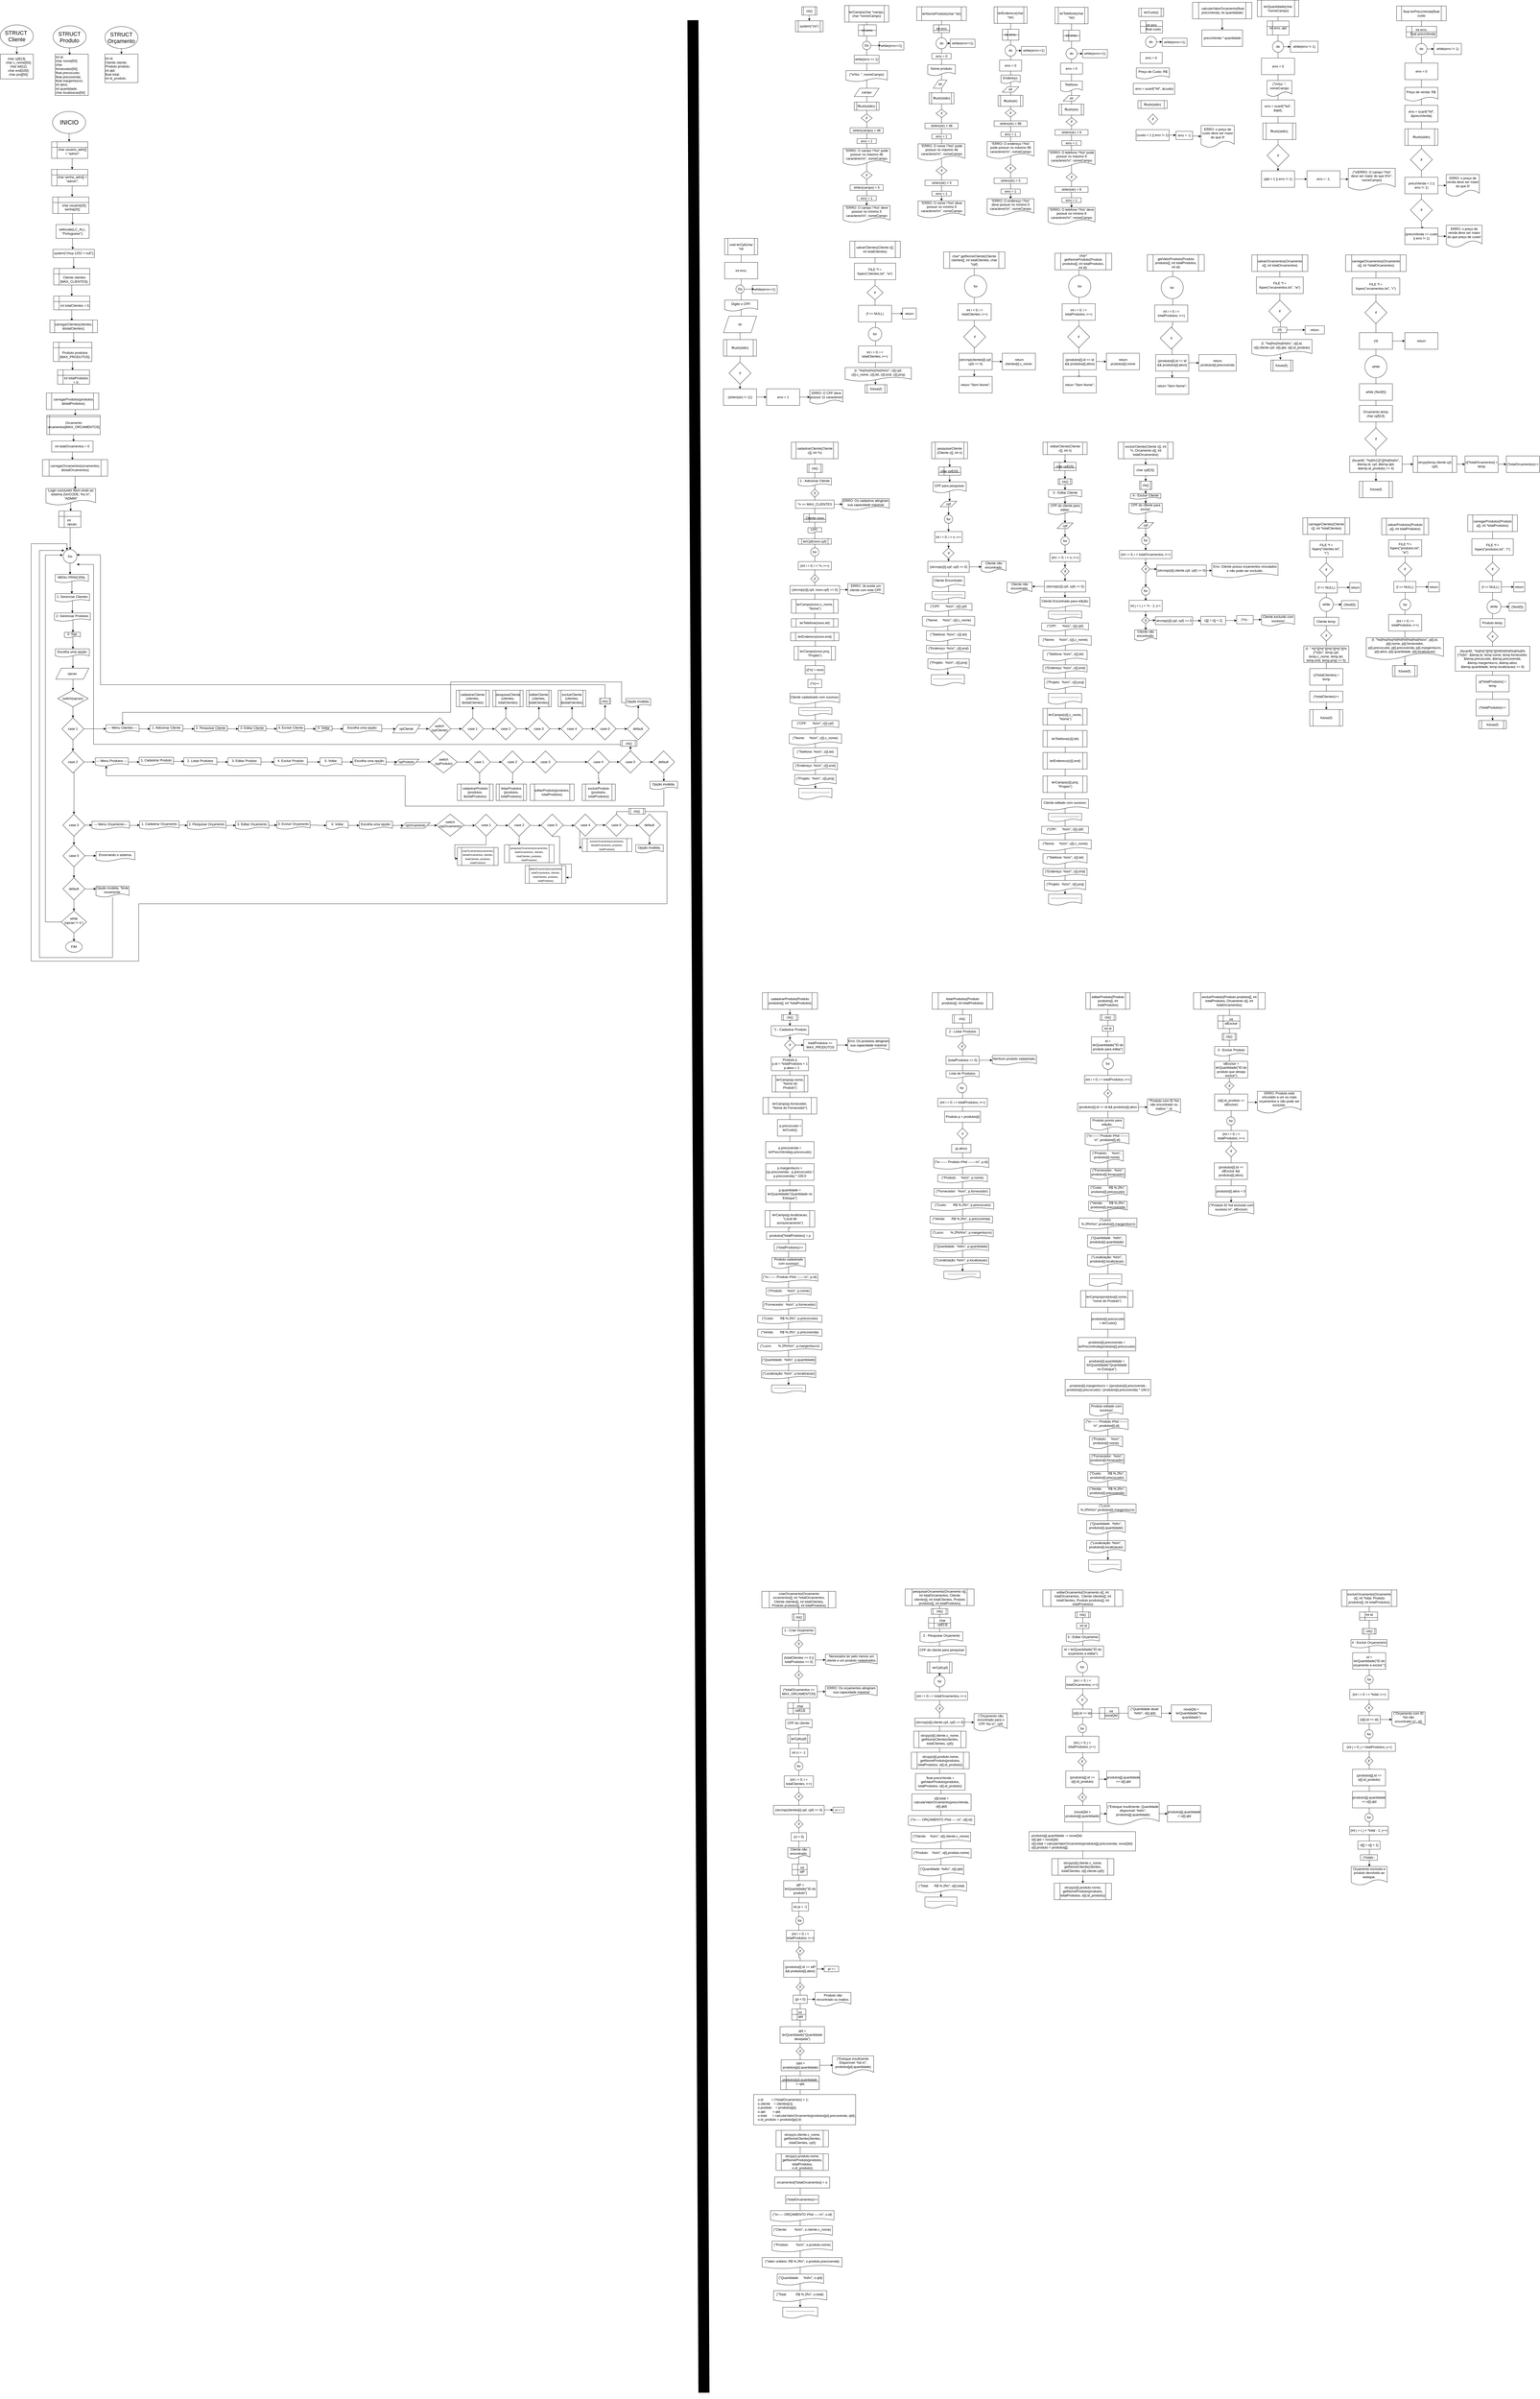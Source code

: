 <mxfile version="27.2.0">
  <diagram name="Página-1" id="-Tk8bRHzQ5unbZwJLy9O">
    <mxGraphModel grid="1" page="1" gridSize="10" guides="1" tooltips="1" connect="1" arrows="1" fold="1" pageScale="1" pageWidth="827" pageHeight="1169" math="0" shadow="0">
      <root>
        <mxCell id="0" />
        <mxCell id="1" parent="0" />
        <mxCell id="GG2Tgy4HC6qHja7jc3zG-122" style="edgeStyle=orthogonalEdgeStyle;rounded=0;orthogonalLoop=1;jettySize=auto;html=1;labelBackgroundColor=none;fontColor=default;" edge="1" parent="1" source="GG2Tgy4HC6qHja7jc3zG-97" target="GG2Tgy4HC6qHja7jc3zG-129">
          <mxGeometry relative="1" as="geometry">
            <mxPoint x="3153.96" y="1504.701" as="targetPoint" />
          </mxGeometry>
        </mxCell>
        <mxCell id="MeOJ_E9Hhkq_zyy_RPxM-83" style="edgeStyle=orthogonalEdgeStyle;rounded=0;orthogonalLoop=1;jettySize=auto;html=1;entryX=0;entryY=0.5;entryDx=0;entryDy=0;fontFamily=Helvetica;fontSize=12;fontColor=default;labelBackgroundColor=none;" edge="1" parent="1">
          <mxGeometry relative="1" as="geometry">
            <mxPoint x="1856.46" y="1651" as="sourcePoint" />
            <mxPoint x="1896.46" y="1651" as="targetPoint" />
          </mxGeometry>
        </mxCell>
        <mxCell id="MeOJ_E9Hhkq_zyy_RPxM-80" value="" style="rhombus;whiteSpace=wrap;html=1;rounded=0;align=center;verticalAlign=middle;fontFamily=Helvetica;fontSize=12;labelBackgroundColor=none;" vertex="1" parent="1">
          <mxGeometry x="1755.46" y="1611" width="100" height="80" as="geometry" />
        </mxCell>
        <mxCell id="OV58h1-FH77iae_ftFYj-1" value="&lt;font style=&quot;font-size: 22px;&quot;&gt;INICIO&lt;/font&gt;" style="ellipse;whiteSpace=wrap;html=1;labelBackgroundColor=none;" vertex="1" parent="1">
          <mxGeometry x="387.68" y="-707" width="120" height="80" as="geometry" />
        </mxCell>
        <mxCell id="OV58h1-FH77iae_ftFYj-4" style="edgeStyle=orthogonalEdgeStyle;rounded=0;orthogonalLoop=1;jettySize=auto;html=1;entryX=0.477;entryY=-0.01;entryDx=0;entryDy=0;entryPerimeter=0;labelBackgroundColor=none;fontColor=default;" edge="1" parent="1" source="OV58h1-FH77iae_ftFYj-3" target="OV58h1-FH77iae_ftFYj-5">
          <mxGeometry relative="1" as="geometry">
            <mxPoint x="475.68" y="-207" as="targetPoint" />
          </mxGeometry>
        </mxCell>
        <mxCell id="OV58h1-FH77iae_ftFYj-3" value="setlocale(LC_ALL, &quot;Portuguese&quot;);" style="rounded=0;whiteSpace=wrap;html=1;labelBackgroundColor=none;" vertex="1" parent="1">
          <mxGeometry x="400.18" y="-297" width="120" height="50" as="geometry" />
        </mxCell>
        <mxCell id="oHLO4crepVn_DJtjtbMu-22" style="edgeStyle=orthogonalEdgeStyle;rounded=0;orthogonalLoop=1;jettySize=auto;html=1;entryX=0.555;entryY=0.009;entryDx=0;entryDy=0;entryPerimeter=0;labelBackgroundColor=none;fontColor=default;" edge="1" parent="1" source="OV58h1-FH77iae_ftFYj-5" target="oHLO4crepVn_DJtjtbMu-13">
          <mxGeometry relative="1" as="geometry">
            <mxPoint x="464.18" y="-147.0" as="targetPoint" />
          </mxGeometry>
        </mxCell>
        <mxCell id="OV58h1-FH77iae_ftFYj-5" value="&lt;div&gt;&lt;br&gt;&lt;/div&gt;" style="rounded=0;whiteSpace=wrap;html=1;labelBackgroundColor=none;" vertex="1" parent="1">
          <mxGeometry x="389.18" y="-207" width="150" height="30" as="geometry" />
        </mxCell>
        <mxCell id="OV58h1-FH77iae_ftFYj-6" value="&lt;div&gt;&amp;nbsp; &amp;nbsp; system(&quot;chcp 1252 &amp;gt; null&quot;);&amp;nbsp;&lt;/div&gt;&lt;div&gt;&lt;br&gt;&lt;/div&gt;" style="text;align=center;html=1;verticalAlign=middle;whiteSpace=wrap;rounded=0;labelBackgroundColor=none;" vertex="1" parent="1">
          <mxGeometry x="375.18" y="-193" width="170" height="13" as="geometry" />
        </mxCell>
        <mxCell id="MeOJ_E9Hhkq_zyy_RPxM-4" style="edgeStyle=orthogonalEdgeStyle;rounded=0;orthogonalLoop=1;jettySize=auto;html=1;entryX=0.523;entryY=0.009;entryDx=0;entryDy=0;entryPerimeter=0;labelBackgroundColor=none;fontColor=default;" edge="1" parent="1">
          <mxGeometry relative="1" as="geometry">
            <mxPoint x="451.46" y="741" as="sourcePoint" />
            <mxPoint x="451.485" y="881.36" as="targetPoint" />
          </mxGeometry>
        </mxCell>
        <mxCell id="MeOJ_E9Hhkq_zyy_RPxM-25" value="Do" style="ellipse;whiteSpace=wrap;html=1;aspect=fixed;labelBackgroundColor=none;" vertex="1" parent="1">
          <mxGeometry x="426.21" y="881" width="49.5" height="49.5" as="geometry" />
        </mxCell>
        <mxCell id="MeOJ_E9Hhkq_zyy_RPxM-29" style="edgeStyle=orthogonalEdgeStyle;rounded=0;orthogonalLoop=1;jettySize=auto;html=1;exitX=0.503;exitY=0.86;exitDx=0;exitDy=0;exitPerimeter=0;labelBackgroundColor=none;fontColor=default;" edge="1" parent="1" source="MeOJ_E9Hhkq_zyy_RPxM-26">
          <mxGeometry relative="1" as="geometry">
            <mxPoint x="457.46" y="1041" as="targetPoint" />
          </mxGeometry>
        </mxCell>
        <mxCell id="MeOJ_E9Hhkq_zyy_RPxM-26" value="MENU PRINCIPAL" style="shape=document;whiteSpace=wrap;html=1;boundedLbl=1;labelBackgroundColor=none;" vertex="1" parent="1">
          <mxGeometry x="397.46" y="971" width="120" height="30" as="geometry" />
        </mxCell>
        <mxCell id="MeOJ_E9Hhkq_zyy_RPxM-28" style="edgeStyle=orthogonalEdgeStyle;rounded=0;orthogonalLoop=1;jettySize=auto;html=1;entryX=0.449;entryY=0;entryDx=0;entryDy=0;entryPerimeter=0;labelBackgroundColor=none;fontColor=default;" edge="1" parent="1" source="MeOJ_E9Hhkq_zyy_RPxM-25" target="MeOJ_E9Hhkq_zyy_RPxM-26">
          <mxGeometry relative="1" as="geometry" />
        </mxCell>
        <mxCell id="MeOJ_E9Hhkq_zyy_RPxM-31" style="edgeStyle=orthogonalEdgeStyle;rounded=0;orthogonalLoop=1;jettySize=auto;html=1;exitX=0.5;exitY=0.85;exitDx=0;exitDy=0;exitPerimeter=0;labelBackgroundColor=none;fontColor=default;" edge="1" parent="1" source="MeOJ_E9Hhkq_zyy_RPxM-30">
          <mxGeometry relative="1" as="geometry">
            <mxPoint x="459.46" y="1111" as="targetPoint" />
          </mxGeometry>
        </mxCell>
        <mxCell id="MeOJ_E9Hhkq_zyy_RPxM-30" value="1. Gerenciar Clientes" style="shape=document;whiteSpace=wrap;html=1;boundedLbl=1;labelBackgroundColor=none;" vertex="1" parent="1">
          <mxGeometry x="397.46" y="1041" width="124" height="30" as="geometry" />
        </mxCell>
        <mxCell id="MeOJ_E9Hhkq_zyy_RPxM-33" style="edgeStyle=orthogonalEdgeStyle;rounded=0;orthogonalLoop=1;jettySize=auto;html=1;exitX=0.517;exitY=0.82;exitDx=0;exitDy=0;exitPerimeter=0;labelBackgroundColor=none;fontColor=default;" edge="1" parent="1" source="MeOJ_E9Hhkq_zyy_RPxM-32">
          <mxGeometry relative="1" as="geometry">
            <mxPoint x="461.46" y="1181" as="targetPoint" />
          </mxGeometry>
        </mxCell>
        <mxCell id="MeOJ_E9Hhkq_zyy_RPxM-32" value="2. Gerenciar Produtos" style="shape=document;whiteSpace=wrap;html=1;boundedLbl=1;labelBackgroundColor=none;" vertex="1" parent="1">
          <mxGeometry x="394.46" y="1111" width="130" height="30" as="geometry" />
        </mxCell>
        <mxCell id="MeOJ_E9Hhkq_zyy_RPxM-35" style="edgeStyle=orthogonalEdgeStyle;rounded=0;orthogonalLoop=1;jettySize=auto;html=1;exitX=0.531;exitY=0.782;exitDx=0;exitDy=0;exitPerimeter=0;labelBackgroundColor=none;fontColor=default;" edge="1" parent="1" source="MeOJ_E9Hhkq_zyy_RPxM-34">
          <mxGeometry relative="1" as="geometry">
            <mxPoint x="461.46" y="1241.305" as="targetPoint" />
          </mxGeometry>
        </mxCell>
        <mxCell id="MeOJ_E9Hhkq_zyy_RPxM-34" value="0. Sair" style="shape=document;whiteSpace=wrap;html=1;boundedLbl=1;labelBackgroundColor=none;" vertex="1" parent="1">
          <mxGeometry x="430.46" y="1181" width="58" height="20" as="geometry" />
        </mxCell>
        <mxCell id="MeOJ_E9Hhkq_zyy_RPxM-36" value="Escolha uma opção:" style="shape=document;whiteSpace=wrap;html=1;boundedLbl=1;labelBackgroundColor=none;" vertex="1" parent="1">
          <mxGeometry x="397.96" y="1241" width="123" height="30" as="geometry" />
        </mxCell>
        <mxCell id="MeOJ_E9Hhkq_zyy_RPxM-39" style="edgeStyle=orthogonalEdgeStyle;rounded=0;orthogonalLoop=1;jettySize=auto;html=1;exitX=0.521;exitY=0.985;exitDx=0;exitDy=0;exitPerimeter=0;labelBackgroundColor=none;fontColor=default;" edge="1" parent="1" source="MeOJ_E9Hhkq_zyy_RPxM-37">
          <mxGeometry relative="1" as="geometry">
            <mxPoint x="461.46" y="1391" as="targetPoint" />
          </mxGeometry>
        </mxCell>
        <mxCell id="MeOJ_E9Hhkq_zyy_RPxM-37" value="opcao" style="shape=parallelogram;perimeter=parallelogramPerimeter;whiteSpace=wrap;html=1;fixedSize=1;labelBackgroundColor=none;" vertex="1" parent="1">
          <mxGeometry x="399.46" y="1311" width="120" height="40" as="geometry" />
        </mxCell>
        <mxCell id="MeOJ_E9Hhkq_zyy_RPxM-38" style="edgeStyle=orthogonalEdgeStyle;rounded=0;orthogonalLoop=1;jettySize=auto;html=1;entryX=0.514;entryY=0.008;entryDx=0;entryDy=0;entryPerimeter=0;exitX=0.517;exitY=0.867;exitDx=0;exitDy=0;exitPerimeter=0;labelBackgroundColor=none;fontColor=default;" edge="1" parent="1" source="MeOJ_E9Hhkq_zyy_RPxM-36" target="MeOJ_E9Hhkq_zyy_RPxM-37">
          <mxGeometry relative="1" as="geometry" />
        </mxCell>
        <mxCell id="MeOJ_E9Hhkq_zyy_RPxM-45" style="edgeStyle=orthogonalEdgeStyle;rounded=0;orthogonalLoop=1;jettySize=auto;html=1;labelBackgroundColor=none;fontColor=default;" edge="1" parent="1" source="MeOJ_E9Hhkq_zyy_RPxM-40">
          <mxGeometry relative="1" as="geometry">
            <mxPoint x="461.46" y="1491" as="targetPoint" />
          </mxGeometry>
        </mxCell>
        <mxCell id="MeOJ_E9Hhkq_zyy_RPxM-40" value="switch(opcao)" style="rhombus;whiteSpace=wrap;html=1;labelBackgroundColor=none;" vertex="1" parent="1">
          <mxGeometry x="406.46" y="1391" width="110" height="60" as="geometry" />
        </mxCell>
        <mxCell id="MeOJ_E9Hhkq_zyy_RPxM-54" style="edgeStyle=orthogonalEdgeStyle;rounded=0;orthogonalLoop=1;jettySize=auto;html=1;labelBackgroundColor=none;fontColor=default;" edge="1" parent="1" source="MeOJ_E9Hhkq_zyy_RPxM-41" target="MeOJ_E9Hhkq_zyy_RPxM-55">
          <mxGeometry relative="1" as="geometry">
            <mxPoint x="465.09" y="2311" as="targetPoint" />
          </mxGeometry>
        </mxCell>
        <mxCell id="MeOJ_E9Hhkq_zyy_RPxM-41" value="" style="rhombus;whiteSpace=wrap;html=1;labelBackgroundColor=none;" vertex="1" parent="1">
          <mxGeometry x="419.09" y="2191" width="92" height="80" as="geometry" />
        </mxCell>
        <mxCell id="MeOJ_E9Hhkq_zyy_RPxM-44" style="edgeStyle=orthogonalEdgeStyle;rounded=0;orthogonalLoop=1;jettySize=auto;html=1;exitX=0;exitY=0.5;exitDx=0;exitDy=0;labelBackgroundColor=none;fontColor=default;" edge="1" parent="1" source="MeOJ_E9Hhkq_zyy_RPxM-41">
          <mxGeometry relative="1" as="geometry">
            <mxPoint x="424.46" y="901" as="targetPoint" />
            <mxPoint x="411.46" y="1781" as="sourcePoint" />
            <Array as="points">
              <mxPoint x="361.46" y="2231" />
              <mxPoint x="361.46" y="901" />
            </Array>
          </mxGeometry>
        </mxCell>
        <mxCell id="MeOJ_E9Hhkq_zyy_RPxM-43" value="while&lt;div&gt;(opcao != 0 )&lt;/div&gt;" style="text;align=center;html=1;verticalAlign=middle;whiteSpace=wrap;rounded=0;labelBackgroundColor=none;" vertex="1" parent="1">
          <mxGeometry x="430.09" y="2211" width="70" height="30" as="geometry" />
        </mxCell>
        <mxCell id="MeOJ_E9Hhkq_zyy_RPxM-47" style="edgeStyle=orthogonalEdgeStyle;rounded=0;orthogonalLoop=1;jettySize=auto;html=1;labelBackgroundColor=none;fontColor=default;" edge="1" parent="1" source="MeOJ_E9Hhkq_zyy_RPxM-46">
          <mxGeometry relative="1" as="geometry">
            <mxPoint x="461.46" y="1611" as="targetPoint" />
          </mxGeometry>
        </mxCell>
        <mxCell id="MeOJ_E9Hhkq_zyy_RPxM-108" style="edgeStyle=orthogonalEdgeStyle;rounded=0;orthogonalLoop=1;jettySize=auto;html=1;fontFamily=Helvetica;fontSize=12;fontColor=default;labelBackgroundColor=none;" edge="1" parent="1" source="MeOJ_E9Hhkq_zyy_RPxM-46">
          <mxGeometry relative="1" as="geometry">
            <mxPoint x="581.46" y="1531" as="targetPoint" />
          </mxGeometry>
        </mxCell>
        <mxCell id="MeOJ_E9Hhkq_zyy_RPxM-46" value="case 1" style="rhombus;whiteSpace=wrap;html=1;labelBackgroundColor=none;" vertex="1" parent="1">
          <mxGeometry x="421.46" y="1491" width="80" height="80" as="geometry" />
        </mxCell>
        <mxCell id="MeOJ_E9Hhkq_zyy_RPxM-49" style="edgeStyle=orthogonalEdgeStyle;rounded=0;orthogonalLoop=1;jettySize=auto;html=1;labelBackgroundColor=none;fontColor=default;entryX=0.5;entryY=0;entryDx=0;entryDy=0;" edge="1" parent="1" source="MeOJ_E9Hhkq_zyy_RPxM-48" target="GG2Tgy4HC6qHja7jc3zG-132">
          <mxGeometry relative="1" as="geometry">
            <mxPoint x="461.46" y="1801" as="targetPoint" />
            <Array as="points">
              <mxPoint x="465.46" y="1761" />
              <mxPoint x="465.46" y="1761" />
            </Array>
          </mxGeometry>
        </mxCell>
        <mxCell id="MeOJ_E9Hhkq_zyy_RPxM-63" style="edgeStyle=orthogonalEdgeStyle;rounded=0;orthogonalLoop=1;jettySize=auto;html=1;labelBackgroundColor=none;fontColor=default;" edge="1" parent="1" source="MeOJ_E9Hhkq_zyy_RPxM-48">
          <mxGeometry relative="1" as="geometry">
            <mxPoint x="541.46" y="1651" as="targetPoint" />
          </mxGeometry>
        </mxCell>
        <mxCell id="MeOJ_E9Hhkq_zyy_RPxM-48" value="case 2" style="rhombus;whiteSpace=wrap;html=1;labelBackgroundColor=none;" vertex="1" parent="1">
          <mxGeometry x="421.46" y="1611" width="80" height="80" as="geometry" />
        </mxCell>
        <mxCell id="MeOJ_E9Hhkq_zyy_RPxM-51" style="edgeStyle=orthogonalEdgeStyle;rounded=0;orthogonalLoop=1;jettySize=auto;html=1;labelBackgroundColor=none;fontColor=default;" edge="1" parent="1" source="MeOJ_E9Hhkq_zyy_RPxM-50">
          <mxGeometry relative="1" as="geometry">
            <mxPoint x="465.09" y="2071" as="targetPoint" />
          </mxGeometry>
        </mxCell>
        <mxCell id="MeOJ_E9Hhkq_zyy_RPxM-59" style="edgeStyle=orthogonalEdgeStyle;rounded=0;orthogonalLoop=1;jettySize=auto;html=1;labelBackgroundColor=none;fontColor=default;" edge="1" parent="1" source="MeOJ_E9Hhkq_zyy_RPxM-50">
          <mxGeometry relative="1" as="geometry">
            <mxPoint x="545.09" y="1991" as="targetPoint" />
          </mxGeometry>
        </mxCell>
        <mxCell id="MeOJ_E9Hhkq_zyy_RPxM-50" value="case 0" style="rhombus;whiteSpace=wrap;html=1;labelBackgroundColor=none;" vertex="1" parent="1">
          <mxGeometry x="425.09" y="1951" width="80" height="80" as="geometry" />
        </mxCell>
        <mxCell id="MeOJ_E9Hhkq_zyy_RPxM-53" style="edgeStyle=orthogonalEdgeStyle;rounded=0;orthogonalLoop=1;jettySize=auto;html=1;labelBackgroundColor=none;fontColor=default;" edge="1" parent="1" source="MeOJ_E9Hhkq_zyy_RPxM-52">
          <mxGeometry relative="1" as="geometry">
            <mxPoint x="465.09" y="2191" as="targetPoint" />
          </mxGeometry>
        </mxCell>
        <mxCell id="MeOJ_E9Hhkq_zyy_RPxM-56" style="edgeStyle=orthogonalEdgeStyle;rounded=0;orthogonalLoop=1;jettySize=auto;html=1;labelBackgroundColor=none;fontColor=default;" edge="1" parent="1" source="MeOJ_E9Hhkq_zyy_RPxM-52">
          <mxGeometry relative="1" as="geometry">
            <mxPoint x="545.09" y="2111" as="targetPoint" />
          </mxGeometry>
        </mxCell>
        <mxCell id="MeOJ_E9Hhkq_zyy_RPxM-52" value="default" style="rhombus;whiteSpace=wrap;html=1;labelBackgroundColor=none;" vertex="1" parent="1">
          <mxGeometry x="425.09" y="2071" width="80" height="80" as="geometry" />
        </mxCell>
        <mxCell id="MeOJ_E9Hhkq_zyy_RPxM-55" value="FIM" style="ellipse;whiteSpace=wrap;html=1;labelBackgroundColor=none;" vertex="1" parent="1">
          <mxGeometry x="435.09" y="2301" width="60" height="40" as="geometry" />
        </mxCell>
        <mxCell id="CPt58gbyZKIxjMOFUC1z-1" style="edgeStyle=orthogonalEdgeStyle;rounded=0;orthogonalLoop=1;jettySize=auto;html=1;" edge="1" parent="1" source="MeOJ_E9Hhkq_zyy_RPxM-57">
          <mxGeometry relative="1" as="geometry">
            <mxPoint x="430" y="884.286" as="targetPoint" />
            <Array as="points">
              <mxPoint x="605" y="2360" />
              <mxPoint x="340" y="2360" />
            </Array>
          </mxGeometry>
        </mxCell>
        <mxCell id="MeOJ_E9Hhkq_zyy_RPxM-57" value="Opção inválida. Tente novamente." style="shape=document;whiteSpace=wrap;html=1;boundedLbl=1;labelBackgroundColor=none;" vertex="1" parent="1">
          <mxGeometry x="545.09" y="2101" width="120" height="40" as="geometry" />
        </mxCell>
        <mxCell id="MeOJ_E9Hhkq_zyy_RPxM-60" value="Encerrando o sistema." style="shape=document;whiteSpace=wrap;html=1;boundedLbl=1;labelBackgroundColor=none;" vertex="1" parent="1">
          <mxGeometry x="545.09" y="1976" width="141.37" height="35" as="geometry" />
        </mxCell>
        <mxCell id="MeOJ_E9Hhkq_zyy_RPxM-65" style="edgeStyle=orthogonalEdgeStyle;rounded=0;orthogonalLoop=1;jettySize=auto;html=1;labelBackgroundColor=none;fontColor=default;" edge="1" parent="1" source="MeOJ_E9Hhkq_zyy_RPxM-64">
          <mxGeometry relative="1" as="geometry">
            <mxPoint x="702.46" y="1651" as="targetPoint" />
          </mxGeometry>
        </mxCell>
        <mxCell id="MeOJ_E9Hhkq_zyy_RPxM-64" value="--- Menu Produtos ---" style="shape=document;whiteSpace=wrap;html=1;boundedLbl=1;labelBackgroundColor=none;" vertex="1" parent="1">
          <mxGeometry x="542.46" y="1636" width="120" height="30" as="geometry" />
        </mxCell>
        <mxCell id="MeOJ_E9Hhkq_zyy_RPxM-67" style="edgeStyle=orthogonalEdgeStyle;rounded=0;orthogonalLoop=1;jettySize=auto;html=1;labelBackgroundColor=none;fontColor=default;" edge="1" parent="1" source="MeOJ_E9Hhkq_zyy_RPxM-66">
          <mxGeometry relative="1" as="geometry">
            <mxPoint x="1023.46" y="1651" as="targetPoint" />
          </mxGeometry>
        </mxCell>
        <mxCell id="MeOJ_E9Hhkq_zyy_RPxM-66" value="2. Listar Produtos" style="shape=document;whiteSpace=wrap;html=1;boundedLbl=1;labelBackgroundColor=none;" vertex="1" parent="1">
          <mxGeometry x="863.46" y="1636" width="120" height="30" as="geometry" />
        </mxCell>
        <mxCell id="MeOJ_E9Hhkq_zyy_RPxM-69" style="edgeStyle=orthogonalEdgeStyle;rounded=0;orthogonalLoop=1;jettySize=auto;html=1;labelBackgroundColor=none;fontColor=default;" edge="1" parent="1" source="GG2Tgy4HC6qHja7jc3zG-179" target="MeOJ_E9Hhkq_zyy_RPxM-70">
          <mxGeometry relative="1" as="geometry">
            <mxPoint x="1183.46" y="1651" as="targetPoint" />
          </mxGeometry>
        </mxCell>
        <mxCell id="MeOJ_E9Hhkq_zyy_RPxM-68" value="3. Editar Produto" style="shape=document;whiteSpace=wrap;html=1;boundedLbl=1;labelBackgroundColor=none;" vertex="1" parent="1">
          <mxGeometry x="1023.46" y="1636" width="120" height="30" as="geometry" />
        </mxCell>
        <mxCell id="MeOJ_E9Hhkq_zyy_RPxM-71" style="edgeStyle=orthogonalEdgeStyle;rounded=0;orthogonalLoop=1;jettySize=auto;html=1;labelBackgroundColor=none;fontColor=default;" edge="1" parent="1" source="MeOJ_E9Hhkq_zyy_RPxM-70">
          <mxGeometry relative="1" as="geometry">
            <mxPoint x="1476.46" y="1651" as="targetPoint" />
          </mxGeometry>
        </mxCell>
        <mxCell id="MeOJ_E9Hhkq_zyy_RPxM-70" value="0. Voltar" style="shape=document;whiteSpace=wrap;html=1;boundedLbl=1;labelBackgroundColor=none;" vertex="1" parent="1">
          <mxGeometry x="1357.46" y="1636" width="79" height="30" as="geometry" />
        </mxCell>
        <mxCell id="MeOJ_E9Hhkq_zyy_RPxM-73" style="edgeStyle=orthogonalEdgeStyle;rounded=0;orthogonalLoop=1;jettySize=auto;html=1;labelBackgroundColor=none;fontColor=default;" edge="1" parent="1" source="MeOJ_E9Hhkq_zyy_RPxM-72" target="MeOJ_E9Hhkq_zyy_RPxM-74">
          <mxGeometry relative="1" as="geometry">
            <mxPoint x="1636.46" y="1651" as="targetPoint" />
          </mxGeometry>
        </mxCell>
        <mxCell id="MeOJ_E9Hhkq_zyy_RPxM-72" value="Escolha uma opção:" style="shape=document;whiteSpace=wrap;html=1;boundedLbl=1;labelBackgroundColor=none;" vertex="1" parent="1">
          <mxGeometry x="1476.96" y="1636" width="120" height="30" as="geometry" />
        </mxCell>
        <mxCell id="MeOJ_E9Hhkq_zyy_RPxM-74" value="opProduto" style="shape=parallelogram;perimeter=parallelogramPerimeter;whiteSpace=wrap;html=1;fixedSize=1;labelBackgroundColor=none;" vertex="1" parent="1">
          <mxGeometry x="1626.46" y="1641" width="90" height="20" as="geometry" />
        </mxCell>
        <mxCell id="MeOJ_E9Hhkq_zyy_RPxM-79" value="switch&lt;div&gt;(opProduto)&lt;/div&gt;" style="text;align=center;html=1;verticalAlign=middle;whiteSpace=wrap;rounded=0;fontFamily=Helvetica;fontSize=12;labelBackgroundColor=none;" vertex="1" parent="1">
          <mxGeometry x="1776.46" y="1634" width="60" height="30" as="geometry" />
        </mxCell>
        <mxCell id="MeOJ_E9Hhkq_zyy_RPxM-81" style="edgeStyle=orthogonalEdgeStyle;rounded=0;orthogonalLoop=1;jettySize=auto;html=1;exitX=1;exitY=0.5;exitDx=0;exitDy=0;entryX=0.016;entryY=0.493;entryDx=0;entryDy=0;entryPerimeter=0;fontFamily=Helvetica;fontSize=12;fontColor=default;labelBackgroundColor=none;" edge="1" parent="1" source="MeOJ_E9Hhkq_zyy_RPxM-74">
          <mxGeometry relative="1" as="geometry">
            <mxPoint x="1758.06" y="1650.44" as="targetPoint" />
          </mxGeometry>
        </mxCell>
        <mxCell id="MeOJ_E9Hhkq_zyy_RPxM-84" style="edgeStyle=orthogonalEdgeStyle;rounded=0;orthogonalLoop=1;jettySize=auto;html=1;fontFamily=Helvetica;fontSize=12;fontColor=default;labelBackgroundColor=none;" edge="1" parent="1">
          <mxGeometry relative="1" as="geometry">
            <mxPoint x="2016.46" y="1651" as="targetPoint" />
            <mxPoint x="1976.383" y="1651.077" as="sourcePoint" />
          </mxGeometry>
        </mxCell>
        <mxCell id="MeOJ_E9Hhkq_zyy_RPxM-102" style="edgeStyle=orthogonalEdgeStyle;rounded=0;orthogonalLoop=1;jettySize=auto;html=1;exitX=0.5;exitY=1;exitDx=0;exitDy=0;fontFamily=Helvetica;fontSize=12;fontColor=default;labelBackgroundColor=none;" edge="1" parent="1" target="MeOJ_E9Hhkq_zyy_RPxM-103">
          <mxGeometry relative="1" as="geometry">
            <mxPoint x="1936.46" y="1731" as="targetPoint" />
            <Array as="points">
              <mxPoint x="1936.46" y="1721" />
              <mxPoint x="1936.46" y="1721" />
            </Array>
            <mxPoint x="1936.46" y="1691" as="sourcePoint" />
          </mxGeometry>
        </mxCell>
        <mxCell id="MeOJ_E9Hhkq_zyy_RPxM-82" value="case 1" style="rhombus;whiteSpace=wrap;html=1;rounded=0;align=center;verticalAlign=middle;fontFamily=Helvetica;fontSize=12;labelBackgroundColor=none;" vertex="1" parent="1">
          <mxGeometry x="1895.46" y="1611" width="80" height="80" as="geometry" />
        </mxCell>
        <mxCell id="MeOJ_E9Hhkq_zyy_RPxM-86" style="edgeStyle=orthogonalEdgeStyle;rounded=0;orthogonalLoop=1;jettySize=auto;html=1;fontFamily=Helvetica;fontSize=12;fontColor=default;labelBackgroundColor=none;" edge="1" parent="1">
          <mxGeometry relative="1" as="geometry">
            <mxPoint x="2136.46" y="1651" as="targetPoint" />
            <mxPoint x="2096.383" y="1651.077" as="sourcePoint" />
          </mxGeometry>
        </mxCell>
        <mxCell id="MeOJ_E9Hhkq_zyy_RPxM-106" style="edgeStyle=orthogonalEdgeStyle;rounded=0;orthogonalLoop=1;jettySize=auto;html=1;fontFamily=Helvetica;fontSize=12;fontColor=default;labelBackgroundColor=none;entryX=0.539;entryY=-0.014;entryDx=0;entryDy=0;entryPerimeter=0;" edge="1" parent="1" target="MeOJ_E9Hhkq_zyy_RPxM-107">
          <mxGeometry relative="1" as="geometry">
            <mxPoint x="2056.46" y="1741" as="targetPoint" />
            <mxPoint x="2056.537" y="1690.923" as="sourcePoint" />
          </mxGeometry>
        </mxCell>
        <mxCell id="MeOJ_E9Hhkq_zyy_RPxM-85" value="case 2" style="rhombus;whiteSpace=wrap;html=1;rounded=0;align=center;verticalAlign=middle;fontFamily=Helvetica;fontSize=12;labelBackgroundColor=none;" vertex="1" parent="1">
          <mxGeometry x="2015.46" y="1611" width="80" height="80" as="geometry" />
        </mxCell>
        <mxCell id="MeOJ_E9Hhkq_zyy_RPxM-88" style="edgeStyle=orthogonalEdgeStyle;rounded=0;orthogonalLoop=1;jettySize=auto;html=1;fontFamily=Helvetica;fontSize=12;fontColor=default;labelBackgroundColor=none;exitX=1;exitY=0.5;exitDx=0;exitDy=0;" edge="1" parent="1" source="MeOJ_E9Hhkq_zyy_RPxM-87">
          <mxGeometry relative="1" as="geometry">
            <mxPoint x="2327.571" y="1651" as="targetPoint" />
            <mxPoint x="2287.383" y="1651.077" as="sourcePoint" />
          </mxGeometry>
        </mxCell>
        <mxCell id="MeOJ_E9Hhkq_zyy_RPxM-101" style="edgeStyle=orthogonalEdgeStyle;rounded=0;orthogonalLoop=1;jettySize=auto;html=1;entryX=0.5;entryY=0;entryDx=0;entryDy=0;fontFamily=Helvetica;fontSize=12;fontColor=default;labelBackgroundColor=none;exitX=0.529;exitY=1;exitDx=0;exitDy=0;exitPerimeter=0;" edge="1" parent="1" source="GG2Tgy4HC6qHja7jc3zG-174" target="MeOJ_E9Hhkq_zyy_RPxM-99">
          <mxGeometry relative="1" as="geometry">
            <mxPoint x="2247.46" y="1691" as="sourcePoint" />
            <Array as="points">
              <mxPoint x="2367.46" y="1691" />
              <mxPoint x="2367.46" y="1711" />
              <mxPoint x="2368.46" y="1711" />
            </Array>
          </mxGeometry>
        </mxCell>
        <mxCell id="MeOJ_E9Hhkq_zyy_RPxM-87" value="case 3" style="rhombus;whiteSpace=wrap;html=1;rounded=0;align=center;verticalAlign=middle;fontFamily=Helvetica;fontSize=12;labelBackgroundColor=none;" vertex="1" parent="1">
          <mxGeometry x="2135.46" y="1611" width="80" height="80" as="geometry" />
        </mxCell>
        <mxCell id="MeOJ_E9Hhkq_zyy_RPxM-90" style="edgeStyle=orthogonalEdgeStyle;rounded=0;orthogonalLoop=1;jettySize=auto;html=1;fontFamily=Helvetica;fontSize=12;fontColor=default;labelBackgroundColor=none;" edge="1" parent="1">
          <mxGeometry relative="1" as="geometry">
            <mxPoint x="2564.46" y="1651" as="targetPoint" />
            <mxPoint x="2524.46" y="1651" as="sourcePoint" />
          </mxGeometry>
        </mxCell>
        <mxCell id="MeOJ_E9Hhkq_zyy_RPxM-89" value="case 0" style="rhombus;whiteSpace=wrap;html=1;rounded=0;align=center;verticalAlign=middle;fontFamily=Helvetica;fontSize=12;labelBackgroundColor=none;" vertex="1" parent="1">
          <mxGeometry x="2443.46" y="1611" width="80" height="80" as="geometry" />
        </mxCell>
        <mxCell id="MeOJ_E9Hhkq_zyy_RPxM-92" style="edgeStyle=orthogonalEdgeStyle;rounded=0;orthogonalLoop=1;jettySize=auto;html=1;fontFamily=Helvetica;fontSize=12;fontColor=default;labelBackgroundColor=none;" edge="1" parent="1">
          <mxGeometry relative="1" as="geometry">
            <mxPoint x="2604.46" y="1721" as="targetPoint" />
            <mxPoint x="2604.537" y="1690.923" as="sourcePoint" />
          </mxGeometry>
        </mxCell>
        <mxCell id="MeOJ_E9Hhkq_zyy_RPxM-91" value="default" style="rhombus;whiteSpace=wrap;html=1;rounded=0;align=center;verticalAlign=middle;fontFamily=Helvetica;fontSize=12;labelBackgroundColor=none;" vertex="1" parent="1">
          <mxGeometry x="2563.46" y="1611" width="80" height="80" as="geometry" />
        </mxCell>
        <mxCell id="MeOJ_E9Hhkq_zyy_RPxM-147" style="edgeStyle=orthogonalEdgeStyle;rounded=0;orthogonalLoop=1;jettySize=auto;html=1;fontFamily=Helvetica;fontSize=12;fontColor=default;entryX=0.333;entryY=0.972;entryDx=0;entryDy=0;entryPerimeter=0;labelBackgroundColor=none;" edge="1" parent="1" source="MeOJ_E9Hhkq_zyy_RPxM-93" target="MeOJ_E9Hhkq_zyy_RPxM-64">
          <mxGeometry relative="1" as="geometry">
            <mxPoint x="579.46" y="1671" as="targetPoint" />
            <Array as="points">
              <mxPoint x="2604.46" y="1811" />
              <mxPoint x="1666.46" y="1811" />
              <mxPoint x="1666.46" y="1701" />
              <mxPoint x="582.46" y="1701" />
            </Array>
          </mxGeometry>
        </mxCell>
        <mxCell id="MeOJ_E9Hhkq_zyy_RPxM-93" value="Opção inválida." style="shape=document;whiteSpace=wrap;html=1;boundedLbl=1;rounded=0;align=center;verticalAlign=middle;fontFamily=Helvetica;fontSize=12;labelBackgroundColor=none;" vertex="1" parent="1">
          <mxGeometry x="2554.46" y="1721" width="100" height="30" as="geometry" />
        </mxCell>
        <mxCell id="MeOJ_E9Hhkq_zyy_RPxM-98" style="edgeStyle=orthogonalEdgeStyle;rounded=0;orthogonalLoop=1;jettySize=auto;html=1;fontFamily=Helvetica;fontSize=12;fontColor=default;exitX=0;exitY=0.5;exitDx=0;exitDy=0;entryX=0.995;entryY=0.607;entryDx=0;entryDy=0;entryPerimeter=0;labelBackgroundColor=none;" edge="1" parent="1">
          <mxGeometry relative="1" as="geometry">
            <mxPoint x="475.463" y="935.047" as="targetPoint" />
            <mxPoint x="2448.46" y="1587.5" as="sourcePoint" />
            <Array as="points">
              <mxPoint x="1926.46" y="1587" />
              <mxPoint x="536.46" y="1587" />
              <mxPoint x="536.46" y="935" />
            </Array>
          </mxGeometry>
        </mxCell>
        <mxCell id="MeOJ_E9Hhkq_zyy_RPxM-99" value="excluirProduto&lt;div&gt;(produtos, totalProdutos)&lt;/div&gt;" style="shape=process;whiteSpace=wrap;html=1;backgroundOutline=1;rounded=0;align=center;verticalAlign=middle;fontFamily=Helvetica;fontSize=12;labelBackgroundColor=none;" vertex="1" parent="1">
          <mxGeometry x="2308.46" y="1731" width="120" height="60" as="geometry" />
        </mxCell>
        <mxCell id="MeOJ_E9Hhkq_zyy_RPxM-103" value="cadastrarProduto&lt;div&gt;(produtos, &amp;amp;totalProdutos)&lt;/div&gt;" style="shape=process;whiteSpace=wrap;html=1;backgroundOutline=1;rounded=0;align=center;verticalAlign=middle;fontFamily=Helvetica;fontSize=12;labelBackgroundColor=none;" vertex="1" parent="1">
          <mxGeometry x="1855.46" y="1731" width="130" height="60" as="geometry" />
        </mxCell>
        <mxCell id="MeOJ_E9Hhkq_zyy_RPxM-107" value="listarProdutos&lt;div&gt;(produtos, totalProdutos)&lt;/div&gt;" style="shape=process;whiteSpace=wrap;html=1;backgroundOutline=1;rounded=0;align=center;verticalAlign=middle;fontFamily=Helvetica;fontSize=12;labelBackgroundColor=none;" vertex="1" parent="1">
          <mxGeometry x="1996.46" y="1731" width="110" height="60" as="geometry" />
        </mxCell>
        <mxCell id="MeOJ_E9Hhkq_zyy_RPxM-110" style="edgeStyle=orthogonalEdgeStyle;rounded=0;orthogonalLoop=1;jettySize=auto;html=1;fontFamily=Helvetica;fontSize=12;fontColor=default;labelBackgroundColor=none;" edge="1" parent="1" source="MeOJ_E9Hhkq_zyy_RPxM-109">
          <mxGeometry relative="1" as="geometry">
            <mxPoint x="741.46" y="1531" as="targetPoint" />
          </mxGeometry>
        </mxCell>
        <mxCell id="MeOJ_E9Hhkq_zyy_RPxM-109" value="--- Menu Clientes ---" style="shape=document;whiteSpace=wrap;html=1;boundedLbl=1;rounded=0;align=center;verticalAlign=middle;fontFamily=Helvetica;fontSize=12;labelBackgroundColor=none;" vertex="1" parent="1">
          <mxGeometry x="581.46" y="1516" width="120" height="30" as="geometry" />
        </mxCell>
        <mxCell id="MeOJ_E9Hhkq_zyy_RPxM-112" style="edgeStyle=orthogonalEdgeStyle;rounded=0;orthogonalLoop=1;jettySize=auto;html=1;fontFamily=Helvetica;fontSize=12;fontColor=default;labelBackgroundColor=none;" edge="1" parent="1" source="MeOJ_E9Hhkq_zyy_RPxM-111">
          <mxGeometry relative="1" as="geometry">
            <mxPoint x="901.46" y="1531" as="targetPoint" />
          </mxGeometry>
        </mxCell>
        <mxCell id="MeOJ_E9Hhkq_zyy_RPxM-111" value="1. Adicionar Cliente" style="shape=document;whiteSpace=wrap;html=1;boundedLbl=1;rounded=0;align=center;verticalAlign=middle;fontFamily=Helvetica;fontSize=12;labelBackgroundColor=none;" vertex="1" parent="1">
          <mxGeometry x="740.46" y="1517.5" width="120" height="27" as="geometry" />
        </mxCell>
        <mxCell id="MeOJ_E9Hhkq_zyy_RPxM-116" style="edgeStyle=orthogonalEdgeStyle;rounded=0;orthogonalLoop=1;jettySize=auto;html=1;fontFamily=Helvetica;fontSize=12;fontColor=default;labelBackgroundColor=none;" edge="1" parent="1" source="MeOJ_E9Hhkq_zyy_RPxM-114">
          <mxGeometry relative="1" as="geometry">
            <mxPoint x="1061.46" y="1531.0" as="targetPoint" />
          </mxGeometry>
        </mxCell>
        <mxCell id="MeOJ_E9Hhkq_zyy_RPxM-114" value="2. Pesquisar Cliente" style="shape=document;whiteSpace=wrap;html=1;boundedLbl=1;rounded=0;align=center;verticalAlign=middle;fontFamily=Helvetica;fontSize=12;labelBackgroundColor=none;" vertex="1" parent="1">
          <mxGeometry x="901.46" y="1519.5" width="120" height="23" as="geometry" />
        </mxCell>
        <mxCell id="MeOJ_E9Hhkq_zyy_RPxM-118" style="edgeStyle=orthogonalEdgeStyle;rounded=0;orthogonalLoop=1;jettySize=auto;html=1;fontFamily=Helvetica;fontSize=12;fontColor=default;entryX=-0.008;entryY=0.494;entryDx=0;entryDy=0;entryPerimeter=0;labelBackgroundColor=none;" edge="1" parent="1" source="MeOJ_E9Hhkq_zyy_RPxM-117" target="MeOJ_E9Hhkq_zyy_RPxM-119">
          <mxGeometry relative="1" as="geometry">
            <mxPoint x="1191.46" y="1531" as="targetPoint" />
          </mxGeometry>
        </mxCell>
        <mxCell id="MeOJ_E9Hhkq_zyy_RPxM-117" value="3. Editar Cliente" style="shape=document;whiteSpace=wrap;html=1;boundedLbl=1;rounded=0;align=center;verticalAlign=middle;fontFamily=Helvetica;fontSize=12;labelBackgroundColor=none;" vertex="1" parent="1">
          <mxGeometry x="1061.46" y="1519.5" width="100" height="23" as="geometry" />
        </mxCell>
        <mxCell id="MeOJ_E9Hhkq_zyy_RPxM-120" style="edgeStyle=orthogonalEdgeStyle;rounded=0;orthogonalLoop=1;jettySize=auto;html=1;fontFamily=Helvetica;fontSize=12;fontColor=default;labelBackgroundColor=none;" edge="1" parent="1" source="MeOJ_E9Hhkq_zyy_RPxM-119" target="MeOJ_E9Hhkq_zyy_RPxM-121">
          <mxGeometry relative="1" as="geometry">
            <mxPoint x="1341.46" y="1531" as="targetPoint" />
          </mxGeometry>
        </mxCell>
        <mxCell id="MeOJ_E9Hhkq_zyy_RPxM-119" value="4. Excluir Cliente" style="shape=document;whiteSpace=wrap;html=1;boundedLbl=1;rounded=0;align=center;verticalAlign=middle;fontFamily=Helvetica;fontSize=12;labelBackgroundColor=none;" vertex="1" parent="1">
          <mxGeometry x="1201.46" y="1517.5" width="100" height="27" as="geometry" />
        </mxCell>
        <mxCell id="MeOJ_E9Hhkq_zyy_RPxM-122" style="edgeStyle=orthogonalEdgeStyle;rounded=0;orthogonalLoop=1;jettySize=auto;html=1;fontFamily=Helvetica;fontSize=12;fontColor=default;labelBackgroundColor=none;" edge="1" parent="1" source="MeOJ_E9Hhkq_zyy_RPxM-121" target="MeOJ_E9Hhkq_zyy_RPxM-123">
          <mxGeometry relative="1" as="geometry">
            <mxPoint x="1441.46" y="1531" as="targetPoint" />
          </mxGeometry>
        </mxCell>
        <mxCell id="MeOJ_E9Hhkq_zyy_RPxM-121" value="0. Voltar" style="shape=document;whiteSpace=wrap;html=1;boundedLbl=1;rounded=0;align=center;verticalAlign=middle;fontFamily=Helvetica;fontSize=12;labelBackgroundColor=none;" vertex="1" parent="1">
          <mxGeometry x="1341.46" y="1521" width="60" height="20" as="geometry" />
        </mxCell>
        <mxCell id="MeOJ_E9Hhkq_zyy_RPxM-124" style="edgeStyle=orthogonalEdgeStyle;rounded=0;orthogonalLoop=1;jettySize=auto;html=1;fontFamily=Helvetica;fontSize=12;fontColor=default;entryX=0;entryY=0.5;entryDx=0;entryDy=0;labelBackgroundColor=none;" edge="1" parent="1" source="MeOJ_E9Hhkq_zyy_RPxM-123" target="MeOJ_E9Hhkq_zyy_RPxM-125">
          <mxGeometry relative="1" as="geometry">
            <mxPoint x="1621.46" y="1531" as="targetPoint" />
          </mxGeometry>
        </mxCell>
        <mxCell id="MeOJ_E9Hhkq_zyy_RPxM-123" value="Escolha uma opção:" style="shape=document;whiteSpace=wrap;html=1;boundedLbl=1;rounded=0;align=center;verticalAlign=middle;fontFamily=Helvetica;fontSize=12;labelBackgroundColor=none;" vertex="1" parent="1">
          <mxGeometry x="1441.46" y="1516" width="140" height="30" as="geometry" />
        </mxCell>
        <mxCell id="MeOJ_E9Hhkq_zyy_RPxM-131" style="edgeStyle=orthogonalEdgeStyle;rounded=0;orthogonalLoop=1;jettySize=auto;html=1;entryX=0;entryY=0.5;entryDx=0;entryDy=0;fontFamily=Helvetica;fontSize=12;fontColor=default;labelBackgroundColor=none;" edge="1" parent="1" source="MeOJ_E9Hhkq_zyy_RPxM-125" target="MeOJ_E9Hhkq_zyy_RPxM-130">
          <mxGeometry relative="1" as="geometry" />
        </mxCell>
        <mxCell id="MeOJ_E9Hhkq_zyy_RPxM-125" value="opCliente" style="shape=parallelogram;perimeter=parallelogramPerimeter;whiteSpace=wrap;html=1;fixedSize=1;rounded=0;align=center;verticalAlign=middle;fontFamily=Helvetica;fontSize=12;labelBackgroundColor=none;" vertex="1" parent="1">
          <mxGeometry x="1621.46" y="1516" width="100" height="30" as="geometry" />
        </mxCell>
        <mxCell id="MeOJ_E9Hhkq_zyy_RPxM-129" value="" style="endArrow=classic;html=1;rounded=0;fontFamily=Helvetica;fontSize=12;fontColor=default;exitX=0.506;exitY=0.014;exitDx=0;exitDy=0;exitPerimeter=0;entryX=0.495;entryY=0.847;entryDx=0;entryDy=0;entryPerimeter=0;labelBackgroundColor=none;" edge="1" parent="1" source="MeOJ_E9Hhkq_zyy_RPxM-89">
          <mxGeometry width="50" height="50" relative="1" as="geometry">
            <mxPoint x="2322.46" y="1621" as="sourcePoint" />
            <mxPoint x="2483.11" y="1594.44" as="targetPoint" />
          </mxGeometry>
        </mxCell>
        <mxCell id="MeOJ_E9Hhkq_zyy_RPxM-139" style="edgeStyle=orthogonalEdgeStyle;rounded=0;orthogonalLoop=1;jettySize=auto;html=1;fontFamily=Helvetica;fontSize=12;fontColor=default;labelBackgroundColor=none;" edge="1" parent="1" source="MeOJ_E9Hhkq_zyy_RPxM-130" target="MeOJ_E9Hhkq_zyy_RPxM-133">
          <mxGeometry relative="1" as="geometry" />
        </mxCell>
        <mxCell id="MeOJ_E9Hhkq_zyy_RPxM-130" value="" style="rhombus;whiteSpace=wrap;html=1;rounded=0;align=center;verticalAlign=middle;fontFamily=Helvetica;fontSize=12;labelBackgroundColor=none;" vertex="1" parent="1">
          <mxGeometry x="1751.46" y="1491" width="80" height="80" as="geometry" />
        </mxCell>
        <mxCell id="MeOJ_E9Hhkq_zyy_RPxM-132" value="switch (opCliente)" style="text;align=center;html=1;verticalAlign=middle;whiteSpace=wrap;rounded=0;fontFamily=Helvetica;fontSize=12;labelBackgroundColor=none;" vertex="1" parent="1">
          <mxGeometry x="1761.46" y="1513" width="60" height="30" as="geometry" />
        </mxCell>
        <mxCell id="MeOJ_E9Hhkq_zyy_RPxM-140" style="edgeStyle=orthogonalEdgeStyle;rounded=0;orthogonalLoop=1;jettySize=auto;html=1;entryX=0;entryY=0.5;entryDx=0;entryDy=0;fontFamily=Helvetica;fontSize=12;fontColor=default;labelBackgroundColor=none;" edge="1" parent="1" source="MeOJ_E9Hhkq_zyy_RPxM-133" target="MeOJ_E9Hhkq_zyy_RPxM-134">
          <mxGeometry relative="1" as="geometry" />
        </mxCell>
        <mxCell id="MeOJ_E9Hhkq_zyy_RPxM-148" style="edgeStyle=orthogonalEdgeStyle;rounded=0;orthogonalLoop=1;jettySize=auto;html=1;fontFamily=Helvetica;fontSize=12;fontColor=default;labelBackgroundColor=none;" edge="1" parent="1" source="MeOJ_E9Hhkq_zyy_RPxM-133">
          <mxGeometry relative="1" as="geometry">
            <mxPoint x="1911.46" y="1451" as="targetPoint" />
          </mxGeometry>
        </mxCell>
        <mxCell id="MeOJ_E9Hhkq_zyy_RPxM-133" value="case 1" style="rhombus;whiteSpace=wrap;html=1;rounded=0;align=center;verticalAlign=middle;fontFamily=Helvetica;fontSize=12;labelBackgroundColor=none;" vertex="1" parent="1">
          <mxGeometry x="1871.46" y="1491" width="80" height="80" as="geometry" />
        </mxCell>
        <mxCell id="MeOJ_E9Hhkq_zyy_RPxM-141" style="edgeStyle=orthogonalEdgeStyle;rounded=0;orthogonalLoop=1;jettySize=auto;html=1;fontFamily=Helvetica;fontSize=12;fontColor=default;labelBackgroundColor=none;" edge="1" parent="1" source="MeOJ_E9Hhkq_zyy_RPxM-134" target="MeOJ_E9Hhkq_zyy_RPxM-135">
          <mxGeometry relative="1" as="geometry" />
        </mxCell>
        <mxCell id="MeOJ_E9Hhkq_zyy_RPxM-150" style="edgeStyle=orthogonalEdgeStyle;rounded=0;orthogonalLoop=1;jettySize=auto;html=1;fontFamily=Helvetica;fontSize=12;fontColor=default;labelBackgroundColor=none;" edge="1" parent="1" source="MeOJ_E9Hhkq_zyy_RPxM-134">
          <mxGeometry relative="1" as="geometry">
            <mxPoint x="2031.46" y="1451" as="targetPoint" />
          </mxGeometry>
        </mxCell>
        <mxCell id="MeOJ_E9Hhkq_zyy_RPxM-134" value="case 2" style="rhombus;whiteSpace=wrap;html=1;rounded=0;align=center;verticalAlign=middle;fontFamily=Helvetica;fontSize=12;labelBackgroundColor=none;" vertex="1" parent="1">
          <mxGeometry x="1991.46" y="1491" width="80" height="80" as="geometry" />
        </mxCell>
        <mxCell id="MeOJ_E9Hhkq_zyy_RPxM-142" style="edgeStyle=orthogonalEdgeStyle;rounded=0;orthogonalLoop=1;jettySize=auto;html=1;entryX=0;entryY=0.5;entryDx=0;entryDy=0;fontFamily=Helvetica;fontSize=12;fontColor=default;labelBackgroundColor=none;" edge="1" parent="1" source="MeOJ_E9Hhkq_zyy_RPxM-135" target="MeOJ_E9Hhkq_zyy_RPxM-136">
          <mxGeometry relative="1" as="geometry" />
        </mxCell>
        <mxCell id="MeOJ_E9Hhkq_zyy_RPxM-152" style="edgeStyle=orthogonalEdgeStyle;rounded=0;orthogonalLoop=1;jettySize=auto;html=1;fontFamily=Helvetica;fontSize=12;fontColor=default;labelBackgroundColor=none;" edge="1" parent="1" source="MeOJ_E9Hhkq_zyy_RPxM-135">
          <mxGeometry relative="1" as="geometry">
            <mxPoint x="2151.46" y="1451" as="targetPoint" />
          </mxGeometry>
        </mxCell>
        <mxCell id="MeOJ_E9Hhkq_zyy_RPxM-135" value="case 3" style="rhombus;whiteSpace=wrap;html=1;rounded=0;align=center;verticalAlign=middle;fontFamily=Helvetica;fontSize=12;labelBackgroundColor=none;" vertex="1" parent="1">
          <mxGeometry x="2111.46" y="1491" width="80" height="80" as="geometry" />
        </mxCell>
        <mxCell id="MeOJ_E9Hhkq_zyy_RPxM-145" style="edgeStyle=orthogonalEdgeStyle;rounded=0;orthogonalLoop=1;jettySize=auto;html=1;entryX=0;entryY=0.5;entryDx=0;entryDy=0;fontFamily=Helvetica;fontSize=12;fontColor=default;labelBackgroundColor=none;" edge="1" parent="1" source="MeOJ_E9Hhkq_zyy_RPxM-136" target="MeOJ_E9Hhkq_zyy_RPxM-137">
          <mxGeometry relative="1" as="geometry" />
        </mxCell>
        <mxCell id="MeOJ_E9Hhkq_zyy_RPxM-155" style="edgeStyle=orthogonalEdgeStyle;rounded=0;orthogonalLoop=1;jettySize=auto;html=1;fontFamily=Helvetica;fontSize=12;fontColor=default;labelBackgroundColor=none;" edge="1" parent="1" source="MeOJ_E9Hhkq_zyy_RPxM-136">
          <mxGeometry relative="1" as="geometry">
            <mxPoint x="2271.46" y="1451" as="targetPoint" />
          </mxGeometry>
        </mxCell>
        <mxCell id="MeOJ_E9Hhkq_zyy_RPxM-136" value="case 4" style="rhombus;whiteSpace=wrap;html=1;rounded=0;align=center;verticalAlign=middle;fontFamily=Helvetica;fontSize=12;labelBackgroundColor=none;" vertex="1" parent="1">
          <mxGeometry x="2231.46" y="1491" width="80" height="80" as="geometry" />
        </mxCell>
        <mxCell id="MeOJ_E9Hhkq_zyy_RPxM-146" style="edgeStyle=orthogonalEdgeStyle;rounded=0;orthogonalLoop=1;jettySize=auto;html=1;entryX=0;entryY=0.5;entryDx=0;entryDy=0;fontFamily=Helvetica;fontSize=12;fontColor=default;labelBackgroundColor=none;" edge="1" parent="1" source="MeOJ_E9Hhkq_zyy_RPxM-137" target="MeOJ_E9Hhkq_zyy_RPxM-138">
          <mxGeometry relative="1" as="geometry" />
        </mxCell>
        <mxCell id="MeOJ_E9Hhkq_zyy_RPxM-157" style="edgeStyle=orthogonalEdgeStyle;rounded=0;orthogonalLoop=1;jettySize=auto;html=1;fontFamily=Helvetica;fontSize=12;fontColor=default;entryX=0.498;entryY=0.808;entryDx=0;entryDy=0;entryPerimeter=0;labelBackgroundColor=none;" edge="1" parent="1" source="MeOJ_E9Hhkq_zyy_RPxM-137">
          <mxGeometry relative="1" as="geometry">
            <mxPoint x="2391.32" y="1444.24" as="targetPoint" />
          </mxGeometry>
        </mxCell>
        <mxCell id="MeOJ_E9Hhkq_zyy_RPxM-137" value="case 0" style="rhombus;whiteSpace=wrap;html=1;rounded=0;align=center;verticalAlign=middle;fontFamily=Helvetica;fontSize=12;labelBackgroundColor=none;" vertex="1" parent="1">
          <mxGeometry x="2351.46" y="1491" width="80" height="80" as="geometry" />
        </mxCell>
        <mxCell id="MeOJ_E9Hhkq_zyy_RPxM-138" value="default" style="rhombus;whiteSpace=wrap;html=1;rounded=0;align=center;verticalAlign=middle;fontFamily=Helvetica;fontSize=12;labelBackgroundColor=none;" vertex="1" parent="1">
          <mxGeometry x="2471.46" y="1491" width="80" height="80" as="geometry" />
        </mxCell>
        <mxCell id="MeOJ_E9Hhkq_zyy_RPxM-149" value="cadastrarCliente&lt;div&gt;(clientes, &amp;amp;totalClientes)&lt;/div&gt;" style="shape=process;whiteSpace=wrap;html=1;backgroundOutline=1;rounded=0;align=center;verticalAlign=middle;fontFamily=Helvetica;fontSize=12;labelBackgroundColor=none;" vertex="1" parent="1">
          <mxGeometry x="1851.46" y="1391" width="120" height="60" as="geometry" />
        </mxCell>
        <mxCell id="MeOJ_E9Hhkq_zyy_RPxM-151" value="pesquisarCliente&lt;div&gt;(clientes, totalClientes)&lt;/div&gt;" style="shape=process;whiteSpace=wrap;html=1;backgroundOutline=1;rounded=0;align=center;verticalAlign=middle;fontFamily=Helvetica;fontSize=12;labelBackgroundColor=none;" vertex="1" parent="1">
          <mxGeometry x="1984.21" y="1391" width="110" height="60" as="geometry" />
        </mxCell>
        <mxCell id="MeOJ_E9Hhkq_zyy_RPxM-153" value="editarCliente&lt;div&gt;(clientes, totalClientes)&lt;/div&gt;" style="shape=process;whiteSpace=wrap;html=1;backgroundOutline=1;rounded=0;align=center;verticalAlign=middle;fontFamily=Helvetica;fontSize=12;labelBackgroundColor=none;" vertex="1" parent="1">
          <mxGeometry x="2106.46" y="1391" width="90" height="60" as="geometry" />
        </mxCell>
        <mxCell id="MeOJ_E9Hhkq_zyy_RPxM-156" value="excluirCliente&lt;div&gt;(clientes, &amp;amp;totalClientes)&lt;/div&gt;" style="shape=process;whiteSpace=wrap;html=1;backgroundOutline=1;rounded=0;align=center;verticalAlign=middle;fontFamily=Helvetica;fontSize=12;labelBackgroundColor=none;" vertex="1" parent="1">
          <mxGeometry x="2221.46" y="1391" width="100" height="60" as="geometry" />
        </mxCell>
        <mxCell id="MeOJ_E9Hhkq_zyy_RPxM-162" style="edgeStyle=orthogonalEdgeStyle;rounded=0;orthogonalLoop=1;jettySize=auto;html=1;fontFamily=Helvetica;fontSize=12;fontColor=default;entryX=0.992;entryY=0.389;entryDx=0;entryDy=0;entryPerimeter=0;labelBackgroundColor=none;" edge="1" parent="1" target="MeOJ_E9Hhkq_zyy_RPxM-25">
          <mxGeometry relative="1" as="geometry">
            <mxPoint x="481.46" y="901" as="targetPoint" />
            <Array as="points">
              <mxPoint x="2391.46" y="1371" />
              <mxPoint x="561.46" y="1371" />
              <mxPoint x="561.46" y="900" />
            </Array>
            <mxPoint x="2391.46" y="1420" as="sourcePoint" />
          </mxGeometry>
        </mxCell>
        <mxCell id="MeOJ_E9Hhkq_zyy_RPxM-163" style="edgeStyle=orthogonalEdgeStyle;rounded=0;orthogonalLoop=1;jettySize=auto;html=1;fontFamily=Helvetica;fontSize=12;fontColor=default;exitX=0.319;exitY=1.027;exitDx=0;exitDy=0;exitPerimeter=0;entryX=0.5;entryY=0;entryDx=0;entryDy=0;labelBackgroundColor=none;" edge="1" parent="1" source="MeOJ_E9Hhkq_zyy_RPxM-160" target="MeOJ_E9Hhkq_zyy_RPxM-109">
          <mxGeometry relative="1" as="geometry">
            <mxPoint x="1781.46" y="1471" as="targetPoint" />
            <Array as="points">
              <mxPoint x="2495.46" y="1436" />
              <mxPoint x="2451.46" y="1436" />
              <mxPoint x="2451.46" y="1361" />
              <mxPoint x="1831.46" y="1361" />
              <mxPoint x="1831.46" y="1471" />
              <mxPoint x="641.46" y="1471" />
            </Array>
          </mxGeometry>
        </mxCell>
        <mxCell id="MeOJ_E9Hhkq_zyy_RPxM-160" value="Opção inválida." style="shape=document;whiteSpace=wrap;html=1;boundedLbl=1;rounded=0;align=center;verticalAlign=middle;fontFamily=Helvetica;fontSize=12;labelBackgroundColor=none;" vertex="1" parent="1">
          <mxGeometry x="2466.46" y="1421" width="90" height="30" as="geometry" />
        </mxCell>
        <mxCell id="MeOJ_E9Hhkq_zyy_RPxM-161" style="edgeStyle=orthogonalEdgeStyle;rounded=0;orthogonalLoop=1;jettySize=auto;html=1;exitX=0.5;exitY=0;exitDx=0;exitDy=0;fontFamily=Helvetica;fontSize=12;fontColor=default;entryX=0.504;entryY=0.85;entryDx=0;entryDy=0;entryPerimeter=0;labelBackgroundColor=none;" edge="1" parent="1" source="MeOJ_E9Hhkq_zyy_RPxM-138" target="MeOJ_E9Hhkq_zyy_RPxM-160">
          <mxGeometry relative="1" as="geometry">
            <mxPoint x="2511.46" y="1451" as="targetPoint" />
          </mxGeometry>
        </mxCell>
        <mxCell id="oHLO4crepVn_DJtjtbMu-1" value="" style="shape=internalStorage;whiteSpace=wrap;html=1;backgroundOutline=1;labelBackgroundColor=none;" vertex="1" parent="1">
          <mxGeometry x="384.18" y="-597" width="131" height="60" as="geometry" />
        </mxCell>
        <mxCell id="oHLO4crepVn_DJtjtbMu-2" value="char usuario_adm[] = &quot;admin&quot;" style="text;align=center;html=1;verticalAlign=middle;whiteSpace=wrap;rounded=0;labelBackgroundColor=none;" vertex="1" parent="1">
          <mxGeometry x="403.68" y="-587" width="110" height="50" as="geometry" />
        </mxCell>
        <mxCell id="oHLO4crepVn_DJtjtbMu-3" value="" style="shape=internalStorage;whiteSpace=wrap;html=1;backgroundOutline=1;labelBackgroundColor=none;" vertex="1" parent="1">
          <mxGeometry x="384.18" y="-497" width="131" height="60" as="geometry" />
        </mxCell>
        <mxCell id="oHLO4crepVn_DJtjtbMu-4" value="char senha_adm[] = &quot;admin&quot;;" style="text;align=center;html=1;verticalAlign=middle;whiteSpace=wrap;rounded=0;labelBackgroundColor=none;" vertex="1" parent="1">
          <mxGeometry x="403.68" y="-487" width="110" height="50" as="geometry" />
        </mxCell>
        <mxCell id="oHLO4crepVn_DJtjtbMu-7" style="edgeStyle=orthogonalEdgeStyle;rounded=0;orthogonalLoop=1;jettySize=auto;html=1;entryX=0.486;entryY=-0.01;entryDx=0;entryDy=0;entryPerimeter=0;labelBackgroundColor=none;fontColor=default;" edge="1" parent="1" source="OV58h1-FH77iae_ftFYj-1" target="oHLO4crepVn_DJtjtbMu-1">
          <mxGeometry relative="1" as="geometry" />
        </mxCell>
        <mxCell id="oHLO4crepVn_DJtjtbMu-8" style="edgeStyle=orthogonalEdgeStyle;rounded=0;orthogonalLoop=1;jettySize=auto;html=1;entryX=0.569;entryY=0;entryDx=0;entryDy=0;entryPerimeter=0;labelBackgroundColor=none;fontColor=default;" edge="1" parent="1" source="oHLO4crepVn_DJtjtbMu-2" target="oHLO4crepVn_DJtjtbMu-3">
          <mxGeometry relative="1" as="geometry" />
        </mxCell>
        <mxCell id="oHLO4crepVn_DJtjtbMu-9" value="" style="shape=internalStorage;whiteSpace=wrap;html=1;backgroundOutline=1;labelBackgroundColor=none;" vertex="1" parent="1">
          <mxGeometry x="388.18" y="-397" width="131" height="60" as="geometry" />
        </mxCell>
        <mxCell id="oHLO4crepVn_DJtjtbMu-12" style="edgeStyle=orthogonalEdgeStyle;rounded=0;orthogonalLoop=1;jettySize=auto;html=1;labelBackgroundColor=none;fontColor=default;" edge="1" parent="1" source="oHLO4crepVn_DJtjtbMu-10">
          <mxGeometry relative="1" as="geometry">
            <mxPoint x="460.18" y="-297" as="targetPoint" />
          </mxGeometry>
        </mxCell>
        <mxCell id="oHLO4crepVn_DJtjtbMu-10" value="&lt;div&gt;&amp;nbsp; &amp;nbsp; char usuario[20], senha[20];&lt;/div&gt;&lt;div&gt;&lt;br&gt;&lt;/div&gt;" style="text;align=center;html=1;verticalAlign=middle;whiteSpace=wrap;rounded=0;labelBackgroundColor=none;" vertex="1" parent="1">
          <mxGeometry x="405.18" y="-367" width="110" height="30" as="geometry" />
        </mxCell>
        <mxCell id="oHLO4crepVn_DJtjtbMu-11" style="edgeStyle=orthogonalEdgeStyle;rounded=0;orthogonalLoop=1;jettySize=auto;html=1;entryX=0.538;entryY=-0.016;entryDx=0;entryDy=0;entryPerimeter=0;labelBackgroundColor=none;fontColor=default;" edge="1" parent="1" source="oHLO4crepVn_DJtjtbMu-4" target="oHLO4crepVn_DJtjtbMu-9">
          <mxGeometry relative="1" as="geometry" />
        </mxCell>
        <mxCell id="oHLO4crepVn_DJtjtbMu-16" style="edgeStyle=orthogonalEdgeStyle;rounded=0;orthogonalLoop=1;jettySize=auto;html=1;labelBackgroundColor=none;fontColor=default;" edge="1" parent="1" source="oHLO4crepVn_DJtjtbMu-13">
          <mxGeometry relative="1" as="geometry">
            <mxPoint x="457.18" y="-38" as="targetPoint" />
          </mxGeometry>
        </mxCell>
        <mxCell id="oHLO4crepVn_DJtjtbMu-13" value="" style="shape=internalStorage;whiteSpace=wrap;html=1;backgroundOutline=1;labelBackgroundColor=none;" vertex="1" parent="1">
          <mxGeometry x="391.68" y="-138" width="131" height="60" as="geometry" />
        </mxCell>
        <mxCell id="oHLO4crepVn_DJtjtbMu-14" value="&lt;div&gt;Cliente clientes&lt;/div&gt;&lt;div&gt;[MAX_CLIENTES];&lt;/div&gt;" style="text;align=center;html=1;verticalAlign=middle;whiteSpace=wrap;rounded=0;labelBackgroundColor=none;" vertex="1" parent="1">
          <mxGeometry x="412.68" y="-113" width="107" height="30" as="geometry" />
        </mxCell>
        <mxCell id="oHLO4crepVn_DJtjtbMu-20" style="edgeStyle=orthogonalEdgeStyle;rounded=0;orthogonalLoop=1;jettySize=auto;html=1;labelBackgroundColor=none;fontColor=default;" edge="1" parent="1" source="oHLO4crepVn_DJtjtbMu-18">
          <mxGeometry relative="1" as="geometry">
            <mxPoint x="457.18" y="52" as="targetPoint" />
          </mxGeometry>
        </mxCell>
        <mxCell id="oHLO4crepVn_DJtjtbMu-18" value="" style="shape=internalStorage;whiteSpace=wrap;html=1;backgroundOutline=1;labelBackgroundColor=none;" vertex="1" parent="1">
          <mxGeometry x="391.68" y="-38" width="131" height="50" as="geometry" />
        </mxCell>
        <mxCell id="oHLO4crepVn_DJtjtbMu-19" value="int totalClientes = 0;" style="text;align=center;html=1;verticalAlign=middle;whiteSpace=wrap;rounded=0;labelBackgroundColor=none;" vertex="1" parent="1">
          <mxGeometry x="412.68" y="-18" width="113" height="30" as="geometry" />
        </mxCell>
        <mxCell id="oHLO4crepVn_DJtjtbMu-26" style="edgeStyle=orthogonalEdgeStyle;rounded=0;orthogonalLoop=1;jettySize=auto;html=1;labelBackgroundColor=none;fontColor=default;" edge="1" parent="1" source="oHLO4crepVn_DJtjtbMu-25" target="oHLO4crepVn_DJtjtbMu-27">
          <mxGeometry relative="1" as="geometry">
            <mxPoint x="457.18" y="153" as="targetPoint" />
            <Array as="points">
              <mxPoint x="464.68" y="124" />
              <mxPoint x="464.68" y="124" />
            </Array>
          </mxGeometry>
        </mxCell>
        <mxCell id="oHLO4crepVn_DJtjtbMu-25" value="carregarClientes(clientes, &amp;amp;totalClientes);" style="shape=process;whiteSpace=wrap;html=1;backgroundOutline=1;labelBackgroundColor=none;" vertex="1" parent="1">
          <mxGeometry x="378.06" y="49" width="172.25" height="46" as="geometry" />
        </mxCell>
        <mxCell id="oHLO4crepVn_DJtjtbMu-27" value="" style="shape=internalStorage;whiteSpace=wrap;html=1;backgroundOutline=1;labelBackgroundColor=none;" vertex="1" parent="1">
          <mxGeometry x="390.18" y="129.5" width="140" height="70" as="geometry" />
        </mxCell>
        <mxCell id="oHLO4crepVn_DJtjtbMu-29" value="" style="shape=internalStorage;whiteSpace=wrap;html=1;backgroundOutline=1;labelBackgroundColor=none;" vertex="1" parent="1">
          <mxGeometry x="405.81" y="229.5" width="115.75" height="52" as="geometry" />
        </mxCell>
        <mxCell id="oHLO4crepVn_DJtjtbMu-33" style="edgeStyle=orthogonalEdgeStyle;rounded=0;orthogonalLoop=1;jettySize=auto;html=1;labelBackgroundColor=none;fontColor=default;entryX=0.5;entryY=0;entryDx=0;entryDy=0;" edge="1" parent="1" target="oHLO4crepVn_DJtjtbMu-34">
          <mxGeometry relative="1" as="geometry">
            <mxPoint x="458.31" y="325.5" as="targetPoint" />
            <mxPoint x="458.293" y="281.5" as="sourcePoint" />
          </mxGeometry>
        </mxCell>
        <mxCell id="oHLO4crepVn_DJtjtbMu-28" value="&lt;div&gt;int totalProdutos = 0;&lt;/div&gt;" style="text;align=center;html=1;verticalAlign=middle;whiteSpace=wrap;rounded=0;labelBackgroundColor=none;" vertex="1" parent="1">
          <mxGeometry x="427.81" y="251.5" width="90" height="30" as="geometry" />
        </mxCell>
        <mxCell id="oHLO4crepVn_DJtjtbMu-30" value="Produto produtos&lt;div&gt;[MAX_PRODUTOS];&lt;/div&gt;" style="text;align=center;html=1;verticalAlign=middle;whiteSpace=wrap;rounded=0;labelBackgroundColor=none;" vertex="1" parent="1">
          <mxGeometry x="424.18" y="159.5" width="90" height="30" as="geometry" />
        </mxCell>
        <mxCell id="oHLO4crepVn_DJtjtbMu-32" style="edgeStyle=orthogonalEdgeStyle;rounded=0;orthogonalLoop=1;jettySize=auto;html=1;entryX=0.466;entryY=0.019;entryDx=0;entryDy=0;entryPerimeter=0;labelBackgroundColor=none;fontColor=default;" edge="1" parent="1" source="oHLO4crepVn_DJtjtbMu-27" target="oHLO4crepVn_DJtjtbMu-29">
          <mxGeometry relative="1" as="geometry" />
        </mxCell>
        <mxCell id="aaDAr1qnMnB8E9K9ye1S-118" style="edgeStyle=orthogonalEdgeStyle;rounded=0;orthogonalLoop=1;jettySize=auto;html=1;entryX=0.532;entryY=0.016;entryDx=0;entryDy=0;entryPerimeter=0;" edge="1" parent="1" source="oHLO4crepVn_DJtjtbMu-34" target="aaDAr1qnMnB8E9K9ye1S-113">
          <mxGeometry relative="1" as="geometry">
            <mxPoint x="460.18" y="390" as="targetPoint" />
            <Array as="points">
              <mxPoint x="470" y="390" />
            </Array>
          </mxGeometry>
        </mxCell>
        <mxCell id="oHLO4crepVn_DJtjtbMu-34" value="" style="shape=process;whiteSpace=wrap;html=1;backgroundOutline=1;labelBackgroundColor=none;" vertex="1" parent="1">
          <mxGeometry x="365.18" y="313.5" width="190" height="60" as="geometry" />
        </mxCell>
        <mxCell id="oHLO4crepVn_DJtjtbMu-35" value="carregarProdutos(produtos, &amp;amp;totalProdutos);" style="text;align=center;html=1;verticalAlign=middle;whiteSpace=wrap;rounded=0;labelBackgroundColor=none;" vertex="1" parent="1">
          <mxGeometry x="392.93" y="328.5" width="141.5" height="30" as="geometry" />
        </mxCell>
        <mxCell id="GXk2F_buor0tyUcn8zqT-3" style="edgeStyle=orthogonalEdgeStyle;rounded=0;orthogonalLoop=1;jettySize=auto;html=1;labelBackgroundColor=none;fontColor=default;" edge="1" parent="1" source="GXk2F_buor0tyUcn8zqT-2">
          <mxGeometry relative="1" as="geometry">
            <mxPoint x="3640.96" y="581.75" as="targetPoint" />
          </mxGeometry>
        </mxCell>
        <mxCell id="GXk2F_buor0tyUcn8zqT-2" value="pesquisarCliente&lt;div&gt;(Cliente c[], int n)&lt;/div&gt;" style="shape=process;whiteSpace=wrap;html=1;backgroundOutline=1;rounded=0;align=center;verticalAlign=middle;fontFamily=Helvetica;fontSize=12;labelBackgroundColor=none;" vertex="1" parent="1">
          <mxGeometry x="3575.96" y="491.75" width="130" height="60" as="geometry" />
        </mxCell>
        <mxCell id="GXk2F_buor0tyUcn8zqT-14" style="edgeStyle=orthogonalEdgeStyle;rounded=0;orthogonalLoop=1;jettySize=auto;html=1;labelBackgroundColor=none;fontColor=default;" edge="1" parent="1">
          <mxGeometry relative="1" as="geometry">
            <mxPoint x="3640.96" y="635.75" as="targetPoint" />
            <mxPoint x="3636.96" y="605.75" as="sourcePoint" />
          </mxGeometry>
        </mxCell>
        <mxCell id="GXk2F_buor0tyUcn8zqT-16" style="edgeStyle=orthogonalEdgeStyle;rounded=0;orthogonalLoop=1;jettySize=auto;html=1;exitX=0.495;exitY=0.832;exitDx=0;exitDy=0;exitPerimeter=0;labelBackgroundColor=none;fontColor=default;" edge="1" parent="1" source="GXk2F_buor0tyUcn8zqT-15">
          <mxGeometry relative="1" as="geometry">
            <mxPoint x="3640.96" y="705.75" as="targetPoint" />
          </mxGeometry>
        </mxCell>
        <mxCell id="GXk2F_buor0tyUcn8zqT-15" value="CPF para pesquisar:" style="shape=document;whiteSpace=wrap;html=1;boundedLbl=1;labelBackgroundColor=none;" vertex="1" parent="1">
          <mxGeometry x="3580.96" y="635.75" width="120" height="40" as="geometry" />
        </mxCell>
        <mxCell id="GXk2F_buor0tyUcn8zqT-18" style="edgeStyle=orthogonalEdgeStyle;rounded=0;orthogonalLoop=1;jettySize=auto;html=1;labelBackgroundColor=none;fontColor=default;" edge="1" parent="1" source="GXk2F_buor0tyUcn8zqT-17">
          <mxGeometry relative="1" as="geometry">
            <mxPoint x="3636.96" y="755.75" as="targetPoint" />
          </mxGeometry>
        </mxCell>
        <mxCell id="GXk2F_buor0tyUcn8zqT-17" value="cpf" style="shape=parallelogram;perimeter=parallelogramPerimeter;whiteSpace=wrap;html=1;fixedSize=1;labelBackgroundColor=none;" vertex="1" parent="1">
          <mxGeometry x="3606.96" y="705.75" width="60" height="20" as="geometry" />
        </mxCell>
        <mxCell id="GXk2F_buor0tyUcn8zqT-22" style="edgeStyle=orthogonalEdgeStyle;rounded=0;orthogonalLoop=1;jettySize=auto;html=1;entryX=0.5;entryY=0;entryDx=0;entryDy=0;labelBackgroundColor=none;fontColor=default;" edge="1" parent="1" source="GXk2F_buor0tyUcn8zqT-20" target="GXk2F_buor0tyUcn8zqT-21">
          <mxGeometry relative="1" as="geometry" />
        </mxCell>
        <mxCell id="GXk2F_buor0tyUcn8zqT-20" value="for" style="ellipse;whiteSpace=wrap;html=1;aspect=fixed;labelBackgroundColor=none;" vertex="1" parent="1">
          <mxGeometry x="3621.96" y="755.75" width="30" height="30" as="geometry" />
        </mxCell>
        <mxCell id="GXk2F_buor0tyUcn8zqT-24" style="edgeStyle=orthogonalEdgeStyle;rounded=0;orthogonalLoop=1;jettySize=auto;html=1;entryX=0.494;entryY=0.01;entryDx=0;entryDy=0;entryPerimeter=0;labelBackgroundColor=none;fontColor=default;" edge="1" parent="1" source="GXk2F_buor0tyUcn8zqT-21" target="GXk2F_buor0tyUcn8zqT-23">
          <mxGeometry relative="1" as="geometry">
            <mxPoint x="3636.96" y="885.75" as="targetPoint" />
          </mxGeometry>
        </mxCell>
        <mxCell id="GXk2F_buor0tyUcn8zqT-21" value="int i = 0; i &amp;lt; n; i++" style="rounded=0;whiteSpace=wrap;html=1;labelBackgroundColor=none;" vertex="1" parent="1">
          <mxGeometry x="3586.96" y="815.75" width="100" height="40" as="geometry" />
        </mxCell>
        <mxCell id="GXk2F_buor0tyUcn8zqT-28" style="edgeStyle=orthogonalEdgeStyle;rounded=0;orthogonalLoop=1;jettySize=auto;html=1;exitX=0.5;exitY=1;exitDx=0;exitDy=0;labelBackgroundColor=none;fontColor=default;entryX=0.5;entryY=0;entryDx=0;entryDy=0;" edge="1" parent="1" source="GXk2F_buor0tyUcn8zqT-44" target="GG2Tgy4HC6qHja7jc3zG-96">
          <mxGeometry relative="1" as="geometry">
            <mxPoint x="3636.96" y="975.75" as="sourcePoint" />
            <mxPoint x="3636.96" y="1018.75" as="targetPoint" />
          </mxGeometry>
        </mxCell>
        <mxCell id="GXk2F_buor0tyUcn8zqT-46" style="edgeStyle=orthogonalEdgeStyle;rounded=0;orthogonalLoop=1;jettySize=auto;html=1;entryX=0.5;entryY=0;entryDx=0;entryDy=0;labelBackgroundColor=none;fontColor=default;" edge="1" parent="1" source="GXk2F_buor0tyUcn8zqT-23" target="GXk2F_buor0tyUcn8zqT-44">
          <mxGeometry relative="1" as="geometry" />
        </mxCell>
        <mxCell id="GXk2F_buor0tyUcn8zqT-23" value="if" style="rhombus;whiteSpace=wrap;html=1;labelBackgroundColor=none;" vertex="1" parent="1">
          <mxGeometry x="3616.58" y="875.75" width="40.75" height="37" as="geometry" />
        </mxCell>
        <mxCell id="GXk2F_buor0tyUcn8zqT-30" value="Cliente não encontrado." style="shape=document;whiteSpace=wrap;html=1;boundedLbl=1;labelBackgroundColor=none;" vertex="1" parent="1">
          <mxGeometry x="3755.96" y="923.75" width="90" height="40" as="geometry" />
        </mxCell>
        <mxCell id="GXk2F_buor0tyUcn8zqT-34" style="edgeStyle=orthogonalEdgeStyle;rounded=0;orthogonalLoop=1;jettySize=auto;html=1;labelBackgroundColor=none;fontColor=default;" edge="1" parent="1" source="GXk2F_buor0tyUcn8zqT-32">
          <mxGeometry relative="1" as="geometry">
            <mxPoint x="4059.5" y="566.75" as="targetPoint" />
          </mxGeometry>
        </mxCell>
        <mxCell id="GXk2F_buor0tyUcn8zqT-32" value="editarCliente(Cliente c[], int n)" style="shape=process;whiteSpace=wrap;html=1;backgroundOutline=1;labelBackgroundColor=none;" vertex="1" parent="1">
          <mxGeometry x="3979.5" y="491.75" width="160" height="45" as="geometry" />
        </mxCell>
        <mxCell id="GXk2F_buor0tyUcn8zqT-35" style="edgeStyle=orthogonalEdgeStyle;rounded=0;orthogonalLoop=1;jettySize=auto;html=1;labelBackgroundColor=none;fontColor=default;" edge="1" parent="1">
          <mxGeometry relative="1" as="geometry">
            <mxPoint x="4059.25" y="624.75" as="targetPoint" />
            <mxPoint x="4059.25" y="594.75" as="sourcePoint" />
          </mxGeometry>
        </mxCell>
        <mxCell id="GXk2F_buor0tyUcn8zqT-38" style="edgeStyle=orthogonalEdgeStyle;rounded=0;orthogonalLoop=1;jettySize=auto;html=1;exitX=0.499;exitY=0.823;exitDx=0;exitDy=0;exitPerimeter=0;labelBackgroundColor=none;fontColor=default;" edge="1" parent="1" source="GXk2F_buor0tyUcn8zqT-37">
          <mxGeometry relative="1" as="geometry">
            <mxPoint x="4059.5" y="784.75" as="targetPoint" />
          </mxGeometry>
        </mxCell>
        <mxCell id="GXk2F_buor0tyUcn8zqT-37" value="CPF do cliente para editar:" style="shape=document;whiteSpace=wrap;html=1;boundedLbl=1;labelBackgroundColor=none;" vertex="1" parent="1">
          <mxGeometry x="3999.5" y="714.75" width="120" height="40" as="geometry" />
        </mxCell>
        <mxCell id="GXk2F_buor0tyUcn8zqT-41" style="edgeStyle=orthogonalEdgeStyle;rounded=0;orthogonalLoop=1;jettySize=auto;html=1;entryX=0.5;entryY=0;entryDx=0;entryDy=0;labelBackgroundColor=none;fontColor=default;" edge="1" parent="1" source="GXk2F_buor0tyUcn8zqT-39" target="GXk2F_buor0tyUcn8zqT-40">
          <mxGeometry relative="1" as="geometry" />
        </mxCell>
        <mxCell id="GXk2F_buor0tyUcn8zqT-39" value="cpf" style="shape=parallelogram;perimeter=parallelogramPerimeter;whiteSpace=wrap;html=1;fixedSize=1;labelBackgroundColor=none;" vertex="1" parent="1">
          <mxGeometry x="4030.75" y="784.75" width="57.5" height="20" as="geometry" />
        </mxCell>
        <mxCell id="GXk2F_buor0tyUcn8zqT-43" style="edgeStyle=orthogonalEdgeStyle;rounded=0;orthogonalLoop=1;jettySize=auto;html=1;entryX=0.5;entryY=0;entryDx=0;entryDy=0;labelBackgroundColor=none;fontColor=default;" edge="1" parent="1" source="GXk2F_buor0tyUcn8zqT-40" target="GXk2F_buor0tyUcn8zqT-42">
          <mxGeometry relative="1" as="geometry" />
        </mxCell>
        <mxCell id="GXk2F_buor0tyUcn8zqT-40" value="for" style="ellipse;whiteSpace=wrap;html=1;aspect=fixed;labelBackgroundColor=none;" vertex="1" parent="1">
          <mxGeometry x="4044.5" y="834.75" width="30" height="30" as="geometry" />
        </mxCell>
        <mxCell id="GXk2F_buor0tyUcn8zqT-49" style="edgeStyle=orthogonalEdgeStyle;rounded=0;orthogonalLoop=1;jettySize=auto;html=1;labelBackgroundColor=none;fontColor=default;" edge="1" parent="1" source="GXk2F_buor0tyUcn8zqT-42">
          <mxGeometry relative="1" as="geometry">
            <mxPoint x="4059.5" y="944.75" as="targetPoint" />
          </mxGeometry>
        </mxCell>
        <mxCell id="GXk2F_buor0tyUcn8zqT-42" value="(int i = 0; i &amp;lt; n; i++)" style="rounded=0;whiteSpace=wrap;html=1;labelBackgroundColor=none;" vertex="1" parent="1">
          <mxGeometry x="4004.5" y="894.75" width="110" height="30" as="geometry" />
        </mxCell>
        <mxCell id="GXk2F_buor0tyUcn8zqT-45" style="edgeStyle=orthogonalEdgeStyle;rounded=0;orthogonalLoop=1;jettySize=auto;html=1;entryX=0;entryY=0.5;entryDx=0;entryDy=0;labelBackgroundColor=none;fontColor=default;" edge="1" parent="1" source="GXk2F_buor0tyUcn8zqT-44" target="GXk2F_buor0tyUcn8zqT-30">
          <mxGeometry relative="1" as="geometry" />
        </mxCell>
        <mxCell id="GXk2F_buor0tyUcn8zqT-44" value="(strcmp(c[i].cpf, cpf) == 0)" style="rounded=0;whiteSpace=wrap;html=1;labelBackgroundColor=none;" vertex="1" parent="1">
          <mxGeometry x="3561.96" y="923.75" width="150" height="40" as="geometry" />
        </mxCell>
        <mxCell id="GXk2F_buor0tyUcn8zqT-50" style="edgeStyle=orthogonalEdgeStyle;rounded=0;orthogonalLoop=1;jettySize=auto;html=1;entryX=0.5;entryY=0;entryDx=0;entryDy=0;labelBackgroundColor=none;fontColor=default;" edge="1" parent="1" source="GXk2F_buor0tyUcn8zqT-47" target="GXk2F_buor0tyUcn8zqT-48">
          <mxGeometry relative="1" as="geometry" />
        </mxCell>
        <mxCell id="GXk2F_buor0tyUcn8zqT-47" value="if" style="rhombus;whiteSpace=wrap;html=1;labelBackgroundColor=none;" vertex="1" parent="1">
          <mxGeometry x="4044.5" y="945.25" width="30" height="30" as="geometry" />
        </mxCell>
        <mxCell id="GXk2F_buor0tyUcn8zqT-77" style="edgeStyle=orthogonalEdgeStyle;rounded=0;orthogonalLoop=1;jettySize=auto;html=1;exitX=0.5;exitY=1;exitDx=0;exitDy=0;labelBackgroundColor=none;fontColor=default;" edge="1" parent="1" source="GXk2F_buor0tyUcn8zqT-48">
          <mxGeometry relative="1" as="geometry">
            <mxPoint x="4059.25" y="1054.75" as="targetPoint" />
            <mxPoint x="4059.25" y="1044.75" as="sourcePoint" />
          </mxGeometry>
        </mxCell>
        <mxCell id="GXk2F_buor0tyUcn8zqT-48" value="(strcmp(c[i].cpf, cpf) == 0)" style="rounded=0;whiteSpace=wrap;html=1;labelBackgroundColor=none;" vertex="1" parent="1">
          <mxGeometry x="3984.5" y="994.75" width="150" height="40" as="geometry" />
        </mxCell>
        <mxCell id="GXk2F_buor0tyUcn8zqT-52" value="Cliente não encontrado." style="shape=document;whiteSpace=wrap;html=1;boundedLbl=1;labelBackgroundColor=none;" vertex="1" parent="1">
          <mxGeometry x="3849.5" y="999.75" width="90" height="40" as="geometry" />
        </mxCell>
        <mxCell id="GXk2F_buor0tyUcn8zqT-53" style="edgeStyle=orthogonalEdgeStyle;rounded=0;orthogonalLoop=1;jettySize=auto;html=1;entryX=1.012;entryY=0.378;entryDx=0;entryDy=0;entryPerimeter=0;labelBackgroundColor=none;fontColor=default;" edge="1" parent="1" source="GXk2F_buor0tyUcn8zqT-48" target="GXk2F_buor0tyUcn8zqT-52">
          <mxGeometry relative="1" as="geometry" />
        </mxCell>
        <mxCell id="odluAvNOBKgCQVoKgaG3-16" style="edgeStyle=orthogonalEdgeStyle;rounded=0;orthogonalLoop=1;jettySize=auto;html=1;labelBackgroundColor=none;fontColor=default;" edge="1" parent="1" source="odluAvNOBKgCQVoKgaG3-1">
          <mxGeometry relative="1" as="geometry">
            <mxPoint x="4351.92" y="573.25" as="targetPoint" />
            <Array as="points" />
          </mxGeometry>
        </mxCell>
        <mxCell id="odluAvNOBKgCQVoKgaG3-1" value="excluirCliente(Cliente c[], int *n, Orcamento o[], int totalOrcamentos)" style="shape=process;whiteSpace=wrap;html=1;backgroundOutline=1;labelBackgroundColor=none;" vertex="1" parent="1">
          <mxGeometry x="4251.92" y="491.75" width="200" height="60" as="geometry" />
        </mxCell>
        <mxCell id="odluAvNOBKgCQVoKgaG3-9" style="edgeStyle=orthogonalEdgeStyle;rounded=0;orthogonalLoop=1;jettySize=auto;html=1;labelBackgroundColor=none;fontColor=default;" edge="1" parent="1" source="odluAvNOBKgCQVoKgaG3-10">
          <mxGeometry relative="1" as="geometry">
            <mxPoint x="4351.92" y="633.25" as="targetPoint" />
          </mxGeometry>
        </mxCell>
        <mxCell id="odluAvNOBKgCQVoKgaG3-10" value="char cpf[15];" style="rounded=0;whiteSpace=wrap;html=1;labelBackgroundColor=none;" vertex="1" parent="1">
          <mxGeometry x="4309.42" y="573.25" width="85" height="40" as="geometry" />
        </mxCell>
        <mxCell id="odluAvNOBKgCQVoKgaG3-11" style="edgeStyle=orthogonalEdgeStyle;rounded=0;orthogonalLoop=1;jettySize=auto;html=1;exitX=0.499;exitY=0.823;exitDx=0;exitDy=0;exitPerimeter=0;labelBackgroundColor=none;fontColor=default;" edge="1" parent="1" source="odluAvNOBKgCQVoKgaG3-12">
          <mxGeometry relative="1" as="geometry">
            <mxPoint x="4351.92" y="783.25" as="targetPoint" />
          </mxGeometry>
        </mxCell>
        <mxCell id="odluAvNOBKgCQVoKgaG3-12" value="CPF do cliente para excluir:" style="shape=document;whiteSpace=wrap;html=1;boundedLbl=1;labelBackgroundColor=none;" vertex="1" parent="1">
          <mxGeometry x="4291.92" y="713.25" width="120" height="40" as="geometry" />
        </mxCell>
        <mxCell id="odluAvNOBKgCQVoKgaG3-13" style="edgeStyle=orthogonalEdgeStyle;rounded=0;orthogonalLoop=1;jettySize=auto;html=1;entryX=0.5;entryY=0;entryDx=0;entryDy=0;labelBackgroundColor=none;fontColor=default;" edge="1" parent="1" source="odluAvNOBKgCQVoKgaG3-14" target="odluAvNOBKgCQVoKgaG3-15">
          <mxGeometry relative="1" as="geometry" />
        </mxCell>
        <mxCell id="odluAvNOBKgCQVoKgaG3-14" value="cpf" style="shape=parallelogram;perimeter=parallelogramPerimeter;whiteSpace=wrap;html=1;fixedSize=1;labelBackgroundColor=none;" vertex="1" parent="1">
          <mxGeometry x="4323.17" y="783.25" width="57.5" height="20" as="geometry" />
        </mxCell>
        <mxCell id="odluAvNOBKgCQVoKgaG3-22" style="edgeStyle=orthogonalEdgeStyle;rounded=0;orthogonalLoop=1;jettySize=auto;html=1;entryX=0.5;entryY=0;entryDx=0;entryDy=0;labelBackgroundColor=none;fontColor=default;" edge="1" parent="1" source="odluAvNOBKgCQVoKgaG3-15" target="odluAvNOBKgCQVoKgaG3-18">
          <mxGeometry relative="1" as="geometry" />
        </mxCell>
        <mxCell id="odluAvNOBKgCQVoKgaG3-15" value="for" style="ellipse;whiteSpace=wrap;html=1;aspect=fixed;labelBackgroundColor=none;" vertex="1" parent="1">
          <mxGeometry x="4336.92" y="833.25" width="30" height="30" as="geometry" />
        </mxCell>
        <mxCell id="odluAvNOBKgCQVoKgaG3-17" style="edgeStyle=orthogonalEdgeStyle;rounded=0;orthogonalLoop=1;jettySize=auto;html=1;labelBackgroundColor=none;fontColor=default;" edge="1" parent="1" source="odluAvNOBKgCQVoKgaG3-18">
          <mxGeometry relative="1" as="geometry">
            <mxPoint x="4351.92" y="936.25" as="targetPoint" />
          </mxGeometry>
        </mxCell>
        <mxCell id="odluAvNOBKgCQVoKgaG3-18" value="(int i = 0; i &amp;lt; totalOrcamentos; i++)" style="rounded=0;whiteSpace=wrap;html=1;labelBackgroundColor=none;" vertex="1" parent="1">
          <mxGeometry x="4256.92" y="883.75" width="190" height="30" as="geometry" />
        </mxCell>
        <mxCell id="odluAvNOBKgCQVoKgaG3-19" style="edgeStyle=orthogonalEdgeStyle;rounded=0;orthogonalLoop=1;jettySize=auto;html=1;entryX=0.002;entryY=0.386;entryDx=0;entryDy=0;entryPerimeter=0;labelBackgroundColor=none;fontColor=default;" edge="1" parent="1" source="odluAvNOBKgCQVoKgaG3-20" target="odluAvNOBKgCQVoKgaG3-21">
          <mxGeometry relative="1" as="geometry" />
        </mxCell>
        <mxCell id="GG2Tgy4HC6qHja7jc3zG-39" style="edgeStyle=orthogonalEdgeStyle;rounded=0;orthogonalLoop=1;jettySize=auto;html=1;entryX=0.5;entryY=0;entryDx=0;entryDy=0;labelBackgroundColor=none;fontColor=default;" edge="1" parent="1" source="odluAvNOBKgCQVoKgaG3-20" target="odluAvNOBKgCQVoKgaG3-23">
          <mxGeometry relative="1" as="geometry" />
        </mxCell>
        <mxCell id="odluAvNOBKgCQVoKgaG3-20" value="if" style="rhombus;whiteSpace=wrap;html=1;labelBackgroundColor=none;" vertex="1" parent="1">
          <mxGeometry x="4336.92" y="936.75" width="30" height="30" as="geometry" />
        </mxCell>
        <mxCell id="odluAvNOBKgCQVoKgaG3-34" style="edgeStyle=orthogonalEdgeStyle;rounded=0;orthogonalLoop=1;jettySize=auto;html=1;labelBackgroundColor=none;fontColor=default;" edge="1" parent="1" source="odluAvNOBKgCQVoKgaG3-21">
          <mxGeometry relative="1" as="geometry">
            <mxPoint x="4591.92" y="957.25" as="targetPoint" />
          </mxGeometry>
        </mxCell>
        <mxCell id="odluAvNOBKgCQVoKgaG3-21" value="(strcmp(o[i].cliente.cpf, cpf) == 0)" style="rounded=0;whiteSpace=wrap;html=1;labelBackgroundColor=none;" vertex="1" parent="1">
          <mxGeometry x="4391.92" y="937.25" width="180" height="40" as="geometry" />
        </mxCell>
        <mxCell id="odluAvNOBKgCQVoKgaG3-23" value="for" style="ellipse;whiteSpace=wrap;html=1;aspect=fixed;labelBackgroundColor=none;" vertex="1" parent="1">
          <mxGeometry x="4336.92" y="1016.25" width="30" height="30" as="geometry" />
        </mxCell>
        <mxCell id="odluAvNOBKgCQVoKgaG3-29" style="edgeStyle=orthogonalEdgeStyle;rounded=0;orthogonalLoop=1;jettySize=auto;html=1;entryX=0;entryY=0.5;entryDx=0;entryDy=0;exitX=1;exitY=0.5;exitDx=0;exitDy=0;labelBackgroundColor=none;fontColor=default;" edge="1" parent="1" source="GG2Tgy4HC6qHja7jc3zG-43" target="odluAvNOBKgCQVoKgaG3-28">
          <mxGeometry relative="1" as="geometry" />
        </mxCell>
        <mxCell id="GG2Tgy4HC6qHja7jc3zG-47" style="edgeStyle=orthogonalEdgeStyle;rounded=0;orthogonalLoop=1;jettySize=auto;html=1;entryX=0.5;entryY=0;entryDx=0;entryDy=0;labelBackgroundColor=none;fontColor=default;" edge="1" parent="1" source="odluAvNOBKgCQVoKgaG3-26" target="GG2Tgy4HC6qHja7jc3zG-42">
          <mxGeometry relative="1" as="geometry" />
        </mxCell>
        <mxCell id="odluAvNOBKgCQVoKgaG3-26" value="int j = i; j &lt; *n - 1; j++" style="rounded=0;whiteSpace=wrap;html=1;labelBackgroundColor=none;" vertex="1" parent="1">
          <mxGeometry x="4291.92" y="1064.75" width="120" height="40" as="geometry" />
        </mxCell>
        <mxCell id="odluAvNOBKgCQVoKgaG3-33" style="edgeStyle=orthogonalEdgeStyle;rounded=0;orthogonalLoop=1;jettySize=auto;html=1;exitX=1;exitY=0.5;exitDx=0;exitDy=0;labelBackgroundColor=none;fontColor=default;entryX=0;entryY=0.6;entryDx=0;entryDy=0;entryPerimeter=0;" edge="1" parent="1" source="odluAvNOBKgCQVoKgaG3-28" target="odluAvNOBKgCQVoKgaG3-30">
          <mxGeometry relative="1" as="geometry">
            <mxPoint x="4671.92" y="1138.25" as="targetPoint" />
            <Array as="points" />
          </mxGeometry>
        </mxCell>
        <mxCell id="odluAvNOBKgCQVoKgaG3-28" value="c[j] = c[j + 1]" style="rounded=0;whiteSpace=wrap;html=1;labelBackgroundColor=none;" vertex="1" parent="1">
          <mxGeometry x="4551.92" y="1123.25" width="90" height="30" as="geometry" />
        </mxCell>
        <mxCell id="odluAvNOBKgCQVoKgaG3-32" style="edgeStyle=orthogonalEdgeStyle;rounded=0;orthogonalLoop=1;jettySize=auto;html=1;exitX=1;exitY=0.5;exitDx=0;exitDy=0;entryX=-0.004;entryY=0.411;entryDx=0;entryDy=0;entryPerimeter=0;labelBackgroundColor=none;fontColor=default;" edge="1" parent="1" source="odluAvNOBKgCQVoKgaG3-30" target="odluAvNOBKgCQVoKgaG3-31">
          <mxGeometry relative="1" as="geometry">
            <mxPoint x="4761.92" y="1139" as="targetPoint" />
            <Array as="points">
              <mxPoint x="4761.92" y="1135" />
            </Array>
          </mxGeometry>
        </mxCell>
        <mxCell id="odluAvNOBKgCQVoKgaG3-30" value="(*n)--" style="rounded=0;whiteSpace=wrap;html=1;labelBackgroundColor=none;" vertex="1" parent="1">
          <mxGeometry x="4681.92" y="1120.25" width="60" height="30" as="geometry" />
        </mxCell>
        <mxCell id="odluAvNOBKgCQVoKgaG3-31" value="Cliente excluído com sucesso!" style="shape=document;whiteSpace=wrap;html=1;boundedLbl=1;labelBackgroundColor=none;" vertex="1" parent="1">
          <mxGeometry x="4771.92" y="1118.25" width="120" height="40" as="geometry" />
        </mxCell>
        <mxCell id="odluAvNOBKgCQVoKgaG3-35" value="Erro: Cliente possui orçamentos vinculados e não pode ser excluído." style="shape=document;whiteSpace=wrap;html=1;boundedLbl=1;labelBackgroundColor=none;" vertex="1" parent="1">
          <mxGeometry x="4591.92" y="931.25" width="240" height="52" as="geometry" />
        </mxCell>
        <mxCell id="ZESiKZjOxlqNwxo7xGXH-3" style="edgeStyle=orthogonalEdgeStyle;rounded=0;orthogonalLoop=1;jettySize=auto;html=1;entryX=0.5;entryY=0;entryDx=0;entryDy=0;labelBackgroundColor=none;fontColor=default;" edge="1" parent="1" source="ZESiKZjOxlqNwxo7xGXH-1" target="ZESiKZjOxlqNwxo7xGXH-2">
          <mxGeometry relative="1" as="geometry" />
        </mxCell>
        <mxCell id="ZESiKZjOxlqNwxo7xGXH-1" value="cadastrarProduto(Produto produtos[], int *totalProdutos)" style="shape=process;whiteSpace=wrap;html=1;backgroundOutline=1;labelBackgroundColor=none;" vertex="1" parent="1">
          <mxGeometry x="2961.82" y="2487.25" width="200" height="60" as="geometry" />
        </mxCell>
        <mxCell id="ZESiKZjOxlqNwxo7xGXH-5" style="edgeStyle=orthogonalEdgeStyle;rounded=0;orthogonalLoop=1;jettySize=auto;html=1;entryX=0.5;entryY=0;entryDx=0;entryDy=0;labelBackgroundColor=none;fontColor=default;" edge="1" parent="1" source="ZESiKZjOxlqNwxo7xGXH-2" target="ZESiKZjOxlqNwxo7xGXH-4">
          <mxGeometry relative="1" as="geometry" />
        </mxCell>
        <mxCell id="ZESiKZjOxlqNwxo7xGXH-2" value="cls()" style="shape=process;whiteSpace=wrap;html=1;backgroundOutline=1;labelBackgroundColor=none;" vertex="1" parent="1">
          <mxGeometry x="3031.82" y="2567.25" width="60" height="20" as="geometry" />
        </mxCell>
        <mxCell id="ZESiKZjOxlqNwxo7xGXH-11" style="edgeStyle=orthogonalEdgeStyle;rounded=0;orthogonalLoop=1;jettySize=auto;html=1;exitX=0.498;exitY=0.836;exitDx=0;exitDy=0;exitPerimeter=0;entryX=0.5;entryY=0;entryDx=0;entryDy=0;labelBackgroundColor=none;fontColor=default;" edge="1" parent="1" source="ZESiKZjOxlqNwxo7xGXH-4" target="ZESiKZjOxlqNwxo7xGXH-9">
          <mxGeometry relative="1" as="geometry" />
        </mxCell>
        <mxCell id="ZESiKZjOxlqNwxo7xGXH-4" value="&quot;1 - Cadastrar Produto" style="shape=document;whiteSpace=wrap;html=1;boundedLbl=1;labelBackgroundColor=none;" vertex="1" parent="1">
          <mxGeometry x="2994.07" y="2607.25" width="135.5" height="40" as="geometry" />
        </mxCell>
        <mxCell id="ZESiKZjOxlqNwxo7xGXH-8" value="" style="rounded=0;whiteSpace=wrap;html=1;labelBackgroundColor=none;" vertex="1" parent="1">
          <mxGeometry x="3111.82" y="2657.25" width="120" height="40" as="geometry" />
        </mxCell>
        <mxCell id="ZESiKZjOxlqNwxo7xGXH-13" value="" style="edgeStyle=orthogonalEdgeStyle;rounded=0;orthogonalLoop=1;jettySize=auto;html=1;exitX=1;exitY=0.5;exitDx=0;exitDy=0;labelBackgroundColor=none;fontColor=default;" edge="1" parent="1" source="ZESiKZjOxlqNwxo7xGXH-8" target="ZESiKZjOxlqNwxo7xGXH-12">
          <mxGeometry relative="1" as="geometry">
            <mxPoint x="3061.82" y="2757.25" as="sourcePoint" />
          </mxGeometry>
        </mxCell>
        <mxCell id="ZESiKZjOxlqNwxo7xGXH-7" value="totalProdutos &amp;gt;= MAX_PRODUTOS" style="text;align=center;html=1;verticalAlign=middle;whiteSpace=wrap;rounded=0;labelBackgroundColor=none;" vertex="1" parent="1">
          <mxGeometry x="3116.82" y="2662.25" width="110" height="30" as="geometry" />
        </mxCell>
        <mxCell id="ZESiKZjOxlqNwxo7xGXH-10" style="edgeStyle=orthogonalEdgeStyle;rounded=0;orthogonalLoop=1;jettySize=auto;html=1;labelBackgroundColor=none;fontColor=default;" edge="1" parent="1" source="ZESiKZjOxlqNwxo7xGXH-9">
          <mxGeometry relative="1" as="geometry">
            <mxPoint x="3111.82" y="2677.25" as="targetPoint" />
          </mxGeometry>
        </mxCell>
        <mxCell id="ZESiKZjOxlqNwxo7xGXH-9" value="if" style="rhombus;whiteSpace=wrap;html=1;labelBackgroundColor=none;" vertex="1" parent="1">
          <mxGeometry x="3041.82" y="2657.25" width="40" height="40" as="geometry" />
        </mxCell>
        <mxCell id="ZESiKZjOxlqNwxo7xGXH-12" value="Erro: Os produtos atingiram sua capacidade máxima!" style="shape=document;whiteSpace=wrap;html=1;boundedLbl=1;labelBackgroundColor=none;" vertex="1" parent="1">
          <mxGeometry x="3271.82" y="2652.25" width="150" height="50" as="geometry" />
        </mxCell>
        <mxCell id="ZESiKZjOxlqNwxo7xGXH-14" value="" style="endArrow=classic;html=1;rounded=0;exitX=0.5;exitY=1;exitDx=0;exitDy=0;labelBackgroundColor=none;fontColor=default;" edge="1" parent="1" source="ZESiKZjOxlqNwxo7xGXH-9" target="ZESiKZjOxlqNwxo7xGXH-15">
          <mxGeometry width="50" height="50" relative="1" as="geometry">
            <mxPoint x="3121.82" y="2777.25" as="sourcePoint" />
            <mxPoint x="3061.82" y="2727.25" as="targetPoint" />
          </mxGeometry>
        </mxCell>
        <mxCell id="aaDAr1qnMnB8E9K9ye1S-27" style="edgeStyle=orthogonalEdgeStyle;rounded=0;orthogonalLoop=1;jettySize=auto;html=1;" edge="1" parent="1" source="ZESiKZjOxlqNwxo7xGXH-15" target="aaDAr1qnMnB8E9K9ye1S-26">
          <mxGeometry relative="1" as="geometry" />
        </mxCell>
        <mxCell id="ZESiKZjOxlqNwxo7xGXH-15" value="&lt;div&gt;Produto p&lt;/div&gt;&lt;div&gt;&lt;span style=&quot;background-color: transparent; color: light-dark(rgb(0, 0, 0), rgb(255, 255, 255));&quot;&gt;p.id = *totalProdutos + 1&lt;/span&gt;&lt;/div&gt;&lt;div&gt;&amp;nbsp; &amp;nbsp; p.ativo = 1&lt;/div&gt;" style="rounded=0;whiteSpace=wrap;html=1;labelBackgroundColor=none;" vertex="1" parent="1">
          <mxGeometry x="2994.07" y="2720.25" width="135" height="50" as="geometry" />
        </mxCell>
        <mxCell id="GG2Tgy4HC6qHja7jc3zG-1" value="&lt;div style=&quot;color: rgb(212, 212, 212); background-color: rgb(30, 30, 30); font-family: Consolas, &amp;quot;Courier New&amp;quot;, monospace; font-size: 14px; line-height: 19px; white-space: pre;&quot;&gt;&lt;br&gt;&lt;/div&gt;" style="shape=process;whiteSpace=wrap;html=1;backgroundOutline=1;labelBackgroundColor=none;" vertex="1" parent="1">
          <mxGeometry x="3260" y="-1091" width="160" height="60" as="geometry" />
        </mxCell>
        <mxCell id="GG2Tgy4HC6qHja7jc3zG-32" style="edgeStyle=orthogonalEdgeStyle;rounded=0;orthogonalLoop=1;jettySize=auto;html=1;entryX=0.5;entryY=0;entryDx=0;entryDy=0;labelBackgroundColor=none;fontColor=default;" edge="1" parent="1" target="GG2Tgy4HC6qHja7jc3zG-25">
          <mxGeometry relative="1" as="geometry">
            <mxPoint x="3340" y="-1031" as="sourcePoint" />
          </mxGeometry>
        </mxCell>
        <mxCell id="GG2Tgy4HC6qHja7jc3zG-2" value="lerCampo(char *campo, char *nomeCampo)" style="text;whiteSpace=wrap;align=center;labelBackgroundColor=none;" vertex="1" parent="1">
          <mxGeometry x="3275" y="-1081" width="130" height="40" as="geometry" />
        </mxCell>
        <mxCell id="GG2Tgy4HC6qHja7jc3zG-6" value="while(erro == 1)" style="rounded=0;whiteSpace=wrap;html=1;labelBackgroundColor=none;" vertex="1" parent="1">
          <mxGeometry x="3295" y="-911" width="90" height="30" as="geometry" />
        </mxCell>
        <mxCell id="GG2Tgy4HC6qHja7jc3zG-7" value="(&quot;\n%s: &quot;, nomeCampo)" style="shape=document;whiteSpace=wrap;html=1;boundedLbl=1;labelBackgroundColor=none;" vertex="1" parent="1">
          <mxGeometry x="3265" y="-855" width="150" height="40" as="geometry" />
        </mxCell>
        <mxCell id="GG2Tgy4HC6qHja7jc3zG-8" value="campo" style="shape=parallelogram;perimeter=parallelogramPerimeter;whiteSpace=wrap;html=1;fixedSize=1;labelBackgroundColor=none;" vertex="1" parent="1">
          <mxGeometry x="3295" y="-791" width="90" height="30" as="geometry" />
        </mxCell>
        <mxCell id="GG2Tgy4HC6qHja7jc3zG-9" value="int erro;" style="shape=internalStorage;whiteSpace=wrap;html=1;backgroundOutline=1;labelBackgroundColor=none;" vertex="1" parent="1">
          <mxGeometry x="3310" y="-1021" width="65" height="40" as="geometry" />
        </mxCell>
        <mxCell id="GG2Tgy4HC6qHja7jc3zG-12" value="Do" style="ellipse;whiteSpace=wrap;html=1;aspect=fixed;labelBackgroundColor=none;" vertex="1" parent="1">
          <mxGeometry x="3325" y="-961" width="30" height="30" as="geometry" />
        </mxCell>
        <mxCell id="GG2Tgy4HC6qHja7jc3zG-16" value="fflush(stdin);" style="shape=process;whiteSpace=wrap;html=1;backgroundOutline=1;labelBackgroundColor=none;" vertex="1" parent="1">
          <mxGeometry x="3295" y="-741" width="90" height="30" as="geometry" />
        </mxCell>
        <mxCell id="GG2Tgy4HC6qHja7jc3zG-17" value="if" style="rhombus;whiteSpace=wrap;html=1;labelBackgroundColor=none;" vertex="1" parent="1">
          <mxGeometry x="3320" y="-698" width="40" height="30" as="geometry" />
        </mxCell>
        <mxCell id="GG2Tgy4HC6qHja7jc3zG-18" value="strlen(campo) &amp;gt; 48" style="rounded=0;whiteSpace=wrap;html=1;labelBackgroundColor=none;" vertex="1" parent="1">
          <mxGeometry x="3280" y="-648" width="120" height="20" as="geometry" />
        </mxCell>
        <mxCell id="GG2Tgy4HC6qHja7jc3zG-19" value="erro = 1" style="rounded=0;whiteSpace=wrap;html=1;labelBackgroundColor=none;" vertex="1" parent="1">
          <mxGeometry x="3305" y="-608" width="70" height="17" as="geometry" />
        </mxCell>
        <mxCell id="GG2Tgy4HC6qHja7jc3zG-21" value="&quot;ERRO: O campo \&#39;%s\&#39; pode possuir no máximo 48 caracteres!\n&quot;, nomeCampo" style="shape=document;whiteSpace=wrap;html=1;boundedLbl=1;labelBackgroundColor=none;" vertex="1" parent="1">
          <mxGeometry x="3255" y="-573" width="170" height="62" as="geometry" />
        </mxCell>
        <mxCell id="GG2Tgy4HC6qHja7jc3zG-22" value="if" style="rhombus;whiteSpace=wrap;html=1;labelBackgroundColor=none;" vertex="1" parent="1">
          <mxGeometry x="3320" y="-491" width="40" height="30" as="geometry" />
        </mxCell>
        <mxCell id="GG2Tgy4HC6qHja7jc3zG-23" value="strlen(campo) &amp;lt; 5" style="rounded=0;whiteSpace=wrap;html=1;labelBackgroundColor=none;" vertex="1" parent="1">
          <mxGeometry x="3280" y="-441" width="120" height="20" as="geometry" />
        </mxCell>
        <mxCell id="GG2Tgy4HC6qHja7jc3zG-24" value="erro = 1" style="rounded=0;whiteSpace=wrap;html=1;labelBackgroundColor=none;" vertex="1" parent="1">
          <mxGeometry x="3305" y="-401" width="70" height="17" as="geometry" />
        </mxCell>
        <mxCell id="GG2Tgy4HC6qHja7jc3zG-25" value="&quot;ERRO: O campo \&#39;%s\&#39; deve possuir no mínimo 5 caracteres!\n&quot;, nomeCampo" style="shape=document;whiteSpace=wrap;html=1;boundedLbl=1;labelBackgroundColor=none;" vertex="1" parent="1">
          <mxGeometry x="3255" y="-366" width="170" height="62" as="geometry" />
        </mxCell>
        <mxCell id="GG2Tgy4HC6qHja7jc3zG-51" style="edgeStyle=orthogonalEdgeStyle;rounded=0;orthogonalLoop=1;jettySize=auto;html=1;labelBackgroundColor=none;fontColor=default;" edge="1" parent="1" source="GG2Tgy4HC6qHja7jc3zG-34" target="GG2Tgy4HC6qHja7jc3zG-36">
          <mxGeometry relative="1" as="geometry" />
        </mxCell>
        <mxCell id="GG2Tgy4HC6qHja7jc3zG-34" value="cls()" style="shape=process;whiteSpace=wrap;html=1;backgroundOutline=1;labelBackgroundColor=none;" vertex="1" parent="1">
          <mxGeometry x="4329.42" y="633.25" width="45" height="30" as="geometry" />
        </mxCell>
        <mxCell id="GG2Tgy4HC6qHja7jc3zG-37" style="edgeStyle=orthogonalEdgeStyle;rounded=0;orthogonalLoop=1;jettySize=auto;html=1;entryX=0.5;entryY=0;entryDx=0;entryDy=0;labelBackgroundColor=none;fontColor=default;" edge="1" parent="1" source="GG2Tgy4HC6qHja7jc3zG-36" target="odluAvNOBKgCQVoKgaG3-12">
          <mxGeometry relative="1" as="geometry" />
        </mxCell>
        <mxCell id="GG2Tgy4HC6qHja7jc3zG-36" value="4 - Excluir Cliente" style="shape=document;whiteSpace=wrap;html=1;boundedLbl=1;labelBackgroundColor=none;" vertex="1" parent="1">
          <mxGeometry x="4296.92" y="678.25" width="110" height="20" as="geometry" />
        </mxCell>
        <mxCell id="GG2Tgy4HC6qHja7jc3zG-41" value="Cliente não encontrado." style="shape=document;whiteSpace=wrap;html=1;boundedLbl=1;labelBackgroundColor=none;" vertex="1" parent="1">
          <mxGeometry x="4311.92" y="1172.25" width="80" height="40" as="geometry" />
        </mxCell>
        <mxCell id="GG2Tgy4HC6qHja7jc3zG-49" style="edgeStyle=orthogonalEdgeStyle;rounded=0;orthogonalLoop=1;jettySize=auto;html=1;entryX=0.5;entryY=0;entryDx=0;entryDy=0;labelBackgroundColor=none;fontColor=default;" edge="1" parent="1" source="GG2Tgy4HC6qHja7jc3zG-42" target="GG2Tgy4HC6qHja7jc3zG-41">
          <mxGeometry relative="1" as="geometry" />
        </mxCell>
        <mxCell id="GG2Tgy4HC6qHja7jc3zG-42" value="if" style="rhombus;whiteSpace=wrap;html=1;labelBackgroundColor=none;" vertex="1" parent="1">
          <mxGeometry x="4336.92" y="1124.75" width="30" height="25.5" as="geometry" />
        </mxCell>
        <mxCell id="GG2Tgy4HC6qHja7jc3zG-43" value="strcmp(c[i].cpf, cpf) == 0" style="rounded=0;whiteSpace=wrap;html=1;labelBackgroundColor=none;" vertex="1" parent="1">
          <mxGeometry x="4386.92" y="1124.75" width="135" height="28.5" as="geometry" />
        </mxCell>
        <mxCell id="GG2Tgy4HC6qHja7jc3zG-44" style="edgeStyle=orthogonalEdgeStyle;rounded=0;orthogonalLoop=1;jettySize=auto;html=1;entryX=0;entryY=0.447;entryDx=0;entryDy=0;entryPerimeter=0;labelBackgroundColor=none;fontColor=default;" edge="1" parent="1" source="GG2Tgy4HC6qHja7jc3zG-42" target="GG2Tgy4HC6qHja7jc3zG-43">
          <mxGeometry relative="1" as="geometry" />
        </mxCell>
        <mxCell id="GG2Tgy4HC6qHja7jc3zG-48" style="edgeStyle=orthogonalEdgeStyle;rounded=0;orthogonalLoop=1;jettySize=auto;html=1;entryX=0.507;entryY=0.052;entryDx=0;entryDy=0;entryPerimeter=0;labelBackgroundColor=none;fontColor=default;" edge="1" parent="1" source="odluAvNOBKgCQVoKgaG3-23" target="odluAvNOBKgCQVoKgaG3-26">
          <mxGeometry relative="1" as="geometry" />
        </mxCell>
        <mxCell id="GG2Tgy4HC6qHja7jc3zG-50" value="char cpf[15];" style="shape=internalStorage;whiteSpace=wrap;html=1;backgroundOutline=1;labelBackgroundColor=none;" vertex="1" parent="1">
          <mxGeometry x="3600.96" y="581.75" width="80" height="30" as="geometry" />
        </mxCell>
        <mxCell id="GG2Tgy4HC6qHja7jc3zG-52" value="char cpf[15];" style="shape=internalStorage;whiteSpace=wrap;html=1;backgroundOutline=1;labelBackgroundColor=none;" vertex="1" parent="1">
          <mxGeometry x="4019.5" y="564.75" width="80" height="30" as="geometry" />
        </mxCell>
        <mxCell id="GG2Tgy4HC6qHja7jc3zG-56" value="" style="edgeStyle=orthogonalEdgeStyle;rounded=0;orthogonalLoop=1;jettySize=auto;html=1;labelBackgroundColor=none;fontColor=default;" edge="1" parent="1" source="GG2Tgy4HC6qHja7jc3zG-54" target="GG2Tgy4HC6qHja7jc3zG-55">
          <mxGeometry relative="1" as="geometry">
            <Array as="points">
              <mxPoint x="4059.5" y="656.75" />
              <mxPoint x="4059.5" y="656.75" />
            </Array>
          </mxGeometry>
        </mxCell>
        <mxCell id="GG2Tgy4HC6qHja7jc3zG-54" value="cls()" style="shape=process;whiteSpace=wrap;html=1;backgroundOutline=1;labelBackgroundColor=none;" vertex="1" parent="1">
          <mxGeometry x="4034.5" y="624.75" width="50" height="20" as="geometry" />
        </mxCell>
        <mxCell id="GG2Tgy4HC6qHja7jc3zG-57" style="edgeStyle=orthogonalEdgeStyle;rounded=0;orthogonalLoop=1;jettySize=auto;html=1;entryX=0.5;entryY=0;entryDx=0;entryDy=0;labelBackgroundColor=none;fontColor=default;" edge="1" parent="1" target="GXk2F_buor0tyUcn8zqT-37">
          <mxGeometry relative="1" as="geometry">
            <mxPoint x="4059.42" y="780.75" as="targetPoint" />
            <mxPoint x="4059.42" y="689.75" as="sourcePoint" />
          </mxGeometry>
        </mxCell>
        <mxCell id="GG2Tgy4HC6qHja7jc3zG-55" value="3 - Editar Cliente" style="shape=document;whiteSpace=wrap;html=1;boundedLbl=1;labelBackgroundColor=none;" vertex="1" parent="1">
          <mxGeometry x="3999.5" y="664.75" width="120" height="30" as="geometry" />
        </mxCell>
        <mxCell id="GG2Tgy4HC6qHja7jc3zG-76" style="edgeStyle=orthogonalEdgeStyle;rounded=0;orthogonalLoop=1;jettySize=auto;html=1;exitX=0.501;exitY=0.858;exitDx=0;exitDy=0;exitPerimeter=0;labelBackgroundColor=none;fontColor=default;" edge="1" parent="1" source="GG2Tgy4HC6qHja7jc3zG-58" target="GG2Tgy4HC6qHja7jc3zG-66">
          <mxGeometry relative="1" as="geometry">
            <mxPoint x="4059.5" y="1888.201" as="targetPoint" />
          </mxGeometry>
        </mxCell>
        <mxCell id="GG2Tgy4HC6qHja7jc3zG-59" value="--------------------------" style="shape=document;whiteSpace=wrap;html=1;boundedLbl=1;labelBackgroundColor=none;" vertex="1" parent="1">
          <mxGeometry x="3999.5" y="1837.25" width="120" height="30" as="geometry" />
        </mxCell>
        <mxCell id="GG2Tgy4HC6qHja7jc3zG-60" value="(&quot;CPF:&amp;nbsp; &amp;nbsp; &amp;nbsp; %s\n&quot;, c[i].cpf)" style="shape=document;whiteSpace=wrap;html=1;boundedLbl=1;labelBackgroundColor=none;" vertex="1" parent="1">
          <mxGeometry x="3974.5" y="1884.25" width="170" height="30" as="geometry" />
        </mxCell>
        <mxCell id="GG2Tgy4HC6qHja7jc3zG-61" value="(&quot;Nome:&amp;nbsp; &amp;nbsp; &amp;nbsp;%s\n&quot;, c[i].c_nome)" style="shape=document;whiteSpace=wrap;html=1;boundedLbl=1;labelBackgroundColor=none;" vertex="1" parent="1">
          <mxGeometry x="3964.5" y="1933.25" width="190" height="40" as="geometry" />
        </mxCell>
        <mxCell id="GG2Tgy4HC6qHja7jc3zG-63" value="(&quot;Telefone: %s\n&quot;, c[i].tel)" style="shape=document;whiteSpace=wrap;html=1;boundedLbl=1;labelBackgroundColor=none;" vertex="1" parent="1">
          <mxGeometry x="3979.5" y="1983.25" width="160" height="40" as="geometry" />
        </mxCell>
        <mxCell id="GG2Tgy4HC6qHja7jc3zG-64" value="(&quot;Endereço: %s\n&quot;, c[i].end)" style="shape=document;whiteSpace=wrap;html=1;boundedLbl=1;labelBackgroundColor=none;" vertex="1" parent="1">
          <mxGeometry x="3979.5" y="2037.25" width="160" height="30" as="geometry" />
        </mxCell>
        <mxCell id="GG2Tgy4HC6qHja7jc3zG-65" value="(&quot;Projeto:&amp;nbsp; %s\n&quot;, c[i].proj)" style="shape=document;whiteSpace=wrap;html=1;boundedLbl=1;labelBackgroundColor=none;" vertex="1" parent="1">
          <mxGeometry x="3984.5" y="2080.25" width="150" height="40" as="geometry" />
        </mxCell>
        <mxCell id="GG2Tgy4HC6qHja7jc3zG-66" value="--------------------------" style="shape=document;whiteSpace=wrap;html=1;boundedLbl=1;labelBackgroundColor=none;" vertex="1" parent="1">
          <mxGeometry x="3999.5" y="2130.25" width="120" height="40" as="geometry" />
        </mxCell>
        <mxCell id="GG2Tgy4HC6qHja7jc3zG-75" style="edgeStyle=orthogonalEdgeStyle;rounded=0;orthogonalLoop=1;jettySize=auto;html=1;exitX=0.506;exitY=0.805;exitDx=0;exitDy=0;exitPerimeter=0;entryX=0.501;entryY=0.883;entryDx=0;entryDy=0;entryPerimeter=0;labelBackgroundColor=none;fontColor=default;" edge="1" parent="1" source="GG2Tgy4HC6qHja7jc3zG-67" target="GG2Tgy4HC6qHja7jc3zG-58">
          <mxGeometry relative="1" as="geometry">
            <mxPoint x="4059.5" y="1816.75" as="targetPoint" />
            <Array as="points" />
          </mxGeometry>
        </mxCell>
        <mxCell id="GG2Tgy4HC6qHja7jc3zG-67" value="Cliente Encontrado para edição:" style="shape=document;whiteSpace=wrap;html=1;boundedLbl=1;labelBackgroundColor=none;" vertex="1" parent="1">
          <mxGeometry x="3969.5" y="1054.25" width="180" height="40" as="geometry" />
        </mxCell>
        <mxCell id="GG2Tgy4HC6qHja7jc3zG-68" value="--------------------------" style="shape=document;whiteSpace=wrap;html=1;boundedLbl=1;labelBackgroundColor=none;" vertex="1" parent="1">
          <mxGeometry x="3999.5" y="1104.25" width="120" height="30" as="geometry" />
        </mxCell>
        <mxCell id="GG2Tgy4HC6qHja7jc3zG-69" value="(&quot;CPF:&amp;nbsp; &amp;nbsp; &amp;nbsp; %s\n&quot;, c[i].cpf)" style="shape=document;whiteSpace=wrap;html=1;boundedLbl=1;labelBackgroundColor=none;" vertex="1" parent="1">
          <mxGeometry x="3974.5" y="1147.25" width="170" height="30" as="geometry" />
        </mxCell>
        <mxCell id="GG2Tgy4HC6qHja7jc3zG-70" value="(&quot;Nome:&amp;nbsp; &amp;nbsp; &amp;nbsp;%s\n&quot;, c[i].c_nome)" style="shape=document;whiteSpace=wrap;html=1;boundedLbl=1;labelBackgroundColor=none;" vertex="1" parent="1">
          <mxGeometry x="3964.5" y="1194.25" width="190" height="40" as="geometry" />
        </mxCell>
        <mxCell id="GG2Tgy4HC6qHja7jc3zG-71" value="(&quot;Telefone: %s\n&quot;, c[i].tel)" style="shape=document;whiteSpace=wrap;html=1;boundedLbl=1;labelBackgroundColor=none;" vertex="1" parent="1">
          <mxGeometry x="3979.5" y="1246.25" width="160" height="40" as="geometry" />
        </mxCell>
        <mxCell id="GG2Tgy4HC6qHja7jc3zG-72" value="(&quot;Endereço: %s\n&quot;, c[i].end)" style="shape=document;whiteSpace=wrap;html=1;boundedLbl=1;labelBackgroundColor=none;" vertex="1" parent="1">
          <mxGeometry x="3979.5" y="1299.25" width="160" height="30" as="geometry" />
        </mxCell>
        <mxCell id="GG2Tgy4HC6qHja7jc3zG-73" value="(&quot;Projeto:&amp;nbsp; %s\n&quot;, c[i].proj)" style="shape=document;whiteSpace=wrap;html=1;boundedLbl=1;labelBackgroundColor=none;" vertex="1" parent="1">
          <mxGeometry x="3984.5" y="1348.25" width="150" height="40" as="geometry" />
        </mxCell>
        <mxCell id="GG2Tgy4HC6qHja7jc3zG-74" value="--------------------------" style="shape=document;whiteSpace=wrap;html=1;boundedLbl=1;labelBackgroundColor=none;" vertex="1" parent="1">
          <mxGeometry x="3999.5" y="1402.25" width="120" height="40" as="geometry" />
        </mxCell>
        <mxCell id="GG2Tgy4HC6qHja7jc3zG-77" value="lerCampo(c[i].c_nome, &quot;Nome&quot;)" style="shape=process;whiteSpace=wrap;html=1;backgroundOutline=1;labelBackgroundColor=none;" vertex="1" parent="1">
          <mxGeometry x="3979.5" y="1456.75" width="160" height="60" as="geometry" />
        </mxCell>
        <mxCell id="GG2Tgy4HC6qHja7jc3zG-78" value="lerTelefone(c[i].tel)" style="shape=process;whiteSpace=wrap;html=1;backgroundOutline=1;labelBackgroundColor=none;" vertex="1" parent="1">
          <mxGeometry x="3979.5" y="1536.75" width="160" height="60" as="geometry" />
        </mxCell>
        <mxCell id="GG2Tgy4HC6qHja7jc3zG-79" value="lerEndereco(c[i].end)" style="shape=process;whiteSpace=wrap;html=1;backgroundOutline=1;labelBackgroundColor=none;" vertex="1" parent="1">
          <mxGeometry x="3979.5" y="1616.75" width="160" height="60" as="geometry" />
        </mxCell>
        <mxCell id="GG2Tgy4HC6qHja7jc3zG-80" value="lerCampo(c[i].proj, &quot;Projeto&quot;)" style="shape=process;whiteSpace=wrap;html=1;backgroundOutline=1;labelBackgroundColor=none;" vertex="1" parent="1">
          <mxGeometry x="3979.5" y="1701.75" width="160" height="60" as="geometry" />
        </mxCell>
        <mxCell id="GG2Tgy4HC6qHja7jc3zG-58" value="Cliente editado com sucesso:" style="shape=document;whiteSpace=wrap;html=1;boundedLbl=1;labelBackgroundColor=none;" vertex="1" parent="1">
          <mxGeometry x="3974.5" y="1785.25" width="170" height="40" as="geometry" />
        </mxCell>
        <mxCell id="GG2Tgy4HC6qHja7jc3zG-89" value="Cliente Encontrado:" style="shape=document;whiteSpace=wrap;html=1;boundedLbl=1;labelBackgroundColor=none;" vertex="1" parent="1">
          <mxGeometry x="3579.46" y="978.75" width="114.99" height="40" as="geometry" />
        </mxCell>
        <mxCell id="GG2Tgy4HC6qHja7jc3zG-90" value="--------------------------" style="shape=document;whiteSpace=wrap;html=1;boundedLbl=1;labelBackgroundColor=none;" vertex="1" parent="1">
          <mxGeometry x="3576.95" y="1033.25" width="120" height="30" as="geometry" />
        </mxCell>
        <mxCell id="GG2Tgy4HC6qHja7jc3zG-91" value="(&quot;CPF:&amp;nbsp; &amp;nbsp; &amp;nbsp; %s\n&quot;, c[i].cpf)" style="shape=document;whiteSpace=wrap;html=1;boundedLbl=1;labelBackgroundColor=none;" vertex="1" parent="1">
          <mxGeometry x="3551.95" y="1076.25" width="170" height="30" as="geometry" />
        </mxCell>
        <mxCell id="GG2Tgy4HC6qHja7jc3zG-92" value="(&quot;Nome:&amp;nbsp; &amp;nbsp; &amp;nbsp;%s\n&quot;, c[i].c_nome)" style="shape=document;whiteSpace=wrap;html=1;boundedLbl=1;labelBackgroundColor=none;" vertex="1" parent="1">
          <mxGeometry x="3541.95" y="1123.25" width="190" height="40" as="geometry" />
        </mxCell>
        <mxCell id="GG2Tgy4HC6qHja7jc3zG-93" value="(&quot;Telefone: %s\n&quot;, c[i].tel)" style="shape=document;whiteSpace=wrap;html=1;boundedLbl=1;labelBackgroundColor=none;" vertex="1" parent="1">
          <mxGeometry x="3556.95" y="1175.25" width="160" height="40" as="geometry" />
        </mxCell>
        <mxCell id="GG2Tgy4HC6qHja7jc3zG-94" value="(&quot;Endereço: %s\n&quot;, c[i].end)" style="shape=document;whiteSpace=wrap;html=1;boundedLbl=1;labelBackgroundColor=none;" vertex="1" parent="1">
          <mxGeometry x="3556.95" y="1228.25" width="160" height="30" as="geometry" />
        </mxCell>
        <mxCell id="GG2Tgy4HC6qHja7jc3zG-95" value="(&quot;Projeto:&amp;nbsp; %s\n&quot;, c[i].proj)" style="shape=document;whiteSpace=wrap;html=1;boundedLbl=1;labelBackgroundColor=none;" vertex="1" parent="1">
          <mxGeometry x="3561.95" y="1277.25" width="150" height="40" as="geometry" />
        </mxCell>
        <mxCell id="GG2Tgy4HC6qHja7jc3zG-96" value="--------------------------" style="shape=document;whiteSpace=wrap;html=1;boundedLbl=1;labelBackgroundColor=none;" vertex="1" parent="1">
          <mxGeometry x="3574.45" y="1334.75" width="120" height="40" as="geometry" />
        </mxCell>
        <mxCell id="GG2Tgy4HC6qHja7jc3zG-97" value="cadastrarCliente(Cliente c[], int *n)" style="shape=process;whiteSpace=wrap;html=1;backgroundOutline=1;" vertex="1" parent="1">
          <mxGeometry x="3066.96" y="491.75" width="170" height="60" as="geometry" />
        </mxCell>
        <mxCell id="GG2Tgy4HC6qHja7jc3zG-98" value="cls()" style="shape=process;whiteSpace=wrap;html=1;backgroundOutline=1;" vertex="1" parent="1">
          <mxGeometry x="3124.46" y="571.75" width="55" height="30" as="geometry" />
        </mxCell>
        <mxCell id="GG2Tgy4HC6qHja7jc3zG-99" value="1 - Adicionar Cliente" style="shape=document;whiteSpace=wrap;html=1;boundedLbl=1;" vertex="1" parent="1">
          <mxGeometry x="3091.96" y="621.75" width="120" height="30" as="geometry" />
        </mxCell>
        <mxCell id="GG2Tgy4HC6qHja7jc3zG-100" value="if" style="rhombus;whiteSpace=wrap;html=1;" vertex="1" parent="1">
          <mxGeometry x="3136.96" y="661.75" width="30" height="30" as="geometry" />
        </mxCell>
        <mxCell id="GG2Tgy4HC6qHja7jc3zG-102" style="edgeStyle=orthogonalEdgeStyle;rounded=0;orthogonalLoop=1;jettySize=auto;html=1;" edge="1" parent="1" source="GG2Tgy4HC6qHja7jc3zG-101">
          <mxGeometry relative="1" as="geometry">
            <mxPoint x="3251.96" y="716.75" as="targetPoint" />
          </mxGeometry>
        </mxCell>
        <mxCell id="GG2Tgy4HC6qHja7jc3zG-101" value="*n &amp;gt;= MAX_CLIENTES" style="rounded=0;whiteSpace=wrap;html=1;" vertex="1" parent="1">
          <mxGeometry x="3081.96" y="701.75" width="140" height="30" as="geometry" />
        </mxCell>
        <mxCell id="GG2Tgy4HC6qHja7jc3zG-103" value="ERRO: Os cadastros atingiram sua capacidade máxima!" style="shape=document;whiteSpace=wrap;html=1;boundedLbl=1;" vertex="1" parent="1">
          <mxGeometry x="3251.96" y="696.75" width="170" height="40" as="geometry" />
        </mxCell>
        <mxCell id="GG2Tgy4HC6qHja7jc3zG-113" style="edgeStyle=orthogonalEdgeStyle;rounded=0;orthogonalLoop=1;jettySize=auto;html=1;" edge="1" parent="1" source="GG2Tgy4HC6qHja7jc3zG-112">
          <mxGeometry relative="1" as="geometry">
            <mxPoint x="3271.96" y="1026.75" as="targetPoint" />
          </mxGeometry>
        </mxCell>
        <mxCell id="GG2Tgy4HC6qHja7jc3zG-114" value="ERRO: Já existe um cliente com este CPF." style="shape=document;whiteSpace=wrap;html=1;boundedLbl=1;" vertex="1" parent="1">
          <mxGeometry x="3271.96" y="1004.25" width="130" height="45" as="geometry" />
        </mxCell>
        <mxCell id="GG2Tgy4HC6qHja7jc3zG-123" value="--------------------------" style="shape=document;whiteSpace=wrap;html=1;boundedLbl=1;labelBackgroundColor=none;" vertex="1" parent="1">
          <mxGeometry x="3093.96" y="1453.75" width="120" height="30" as="geometry" />
        </mxCell>
        <mxCell id="GG2Tgy4HC6qHja7jc3zG-124" value="(&quot;CPF:&amp;nbsp; &amp;nbsp; &amp;nbsp; %s\n&quot;, c[i].cpf)" style="shape=document;whiteSpace=wrap;html=1;boundedLbl=1;labelBackgroundColor=none;" vertex="1" parent="1">
          <mxGeometry x="3068.96" y="1500.75" width="170" height="30" as="geometry" />
        </mxCell>
        <mxCell id="GG2Tgy4HC6qHja7jc3zG-125" value="(&quot;Nome:&amp;nbsp; &amp;nbsp; &amp;nbsp;%s\n&quot;, c[i].c_nome)" style="shape=document;whiteSpace=wrap;html=1;boundedLbl=1;labelBackgroundColor=none;" vertex="1" parent="1">
          <mxGeometry x="3058.96" y="1549.75" width="190" height="40" as="geometry" />
        </mxCell>
        <mxCell id="GG2Tgy4HC6qHja7jc3zG-126" value="(&quot;Telefone: %s\n&quot;, c[i].tel)" style="shape=document;whiteSpace=wrap;html=1;boundedLbl=1;labelBackgroundColor=none;" vertex="1" parent="1">
          <mxGeometry x="3073.96" y="1599.75" width="160" height="40" as="geometry" />
        </mxCell>
        <mxCell id="GG2Tgy4HC6qHja7jc3zG-127" value="(&quot;Endereço: %s\n&quot;, c[i].end)" style="shape=document;whiteSpace=wrap;html=1;boundedLbl=1;labelBackgroundColor=none;" vertex="1" parent="1">
          <mxGeometry x="3073.96" y="1653.75" width="160" height="30" as="geometry" />
        </mxCell>
        <mxCell id="GG2Tgy4HC6qHja7jc3zG-128" value="(&quot;Projeto:&amp;nbsp; %s\n&quot;, c[i].proj)" style="shape=document;whiteSpace=wrap;html=1;boundedLbl=1;labelBackgroundColor=none;" vertex="1" parent="1">
          <mxGeometry x="3078.96" y="1696.75" width="150" height="40" as="geometry" />
        </mxCell>
        <mxCell id="GG2Tgy4HC6qHja7jc3zG-129" value="--------------------------" style="shape=document;whiteSpace=wrap;html=1;boundedLbl=1;labelBackgroundColor=none;" vertex="1" parent="1">
          <mxGeometry x="3093.96" y="1746.75" width="120" height="40" as="geometry" />
        </mxCell>
        <mxCell id="GG2Tgy4HC6qHja7jc3zG-130" value="Cliente cadastrado com sucesso:" style="shape=document;whiteSpace=wrap;html=1;boundedLbl=1;labelBackgroundColor=none;" vertex="1" parent="1">
          <mxGeometry x="3061.96" y="1401.75" width="180" height="40" as="geometry" />
        </mxCell>
        <mxCell id="GG2Tgy4HC6qHja7jc3zG-120" value="c[*n] = novo" style="rounded=0;whiteSpace=wrap;html=1;" vertex="1" parent="1">
          <mxGeometry x="3116.96" y="1301.75" width="70" height="30" as="geometry" />
        </mxCell>
        <mxCell id="GG2Tgy4HC6qHja7jc3zG-121" value="(*n)++" style="rounded=0;whiteSpace=wrap;html=1;" vertex="1" parent="1">
          <mxGeometry x="3126.96" y="1351.75" width="50" height="30" as="geometry" />
        </mxCell>
        <UserObject label="lerCampo(novo.proj, &quot;Projeto&quot;)" link="lerCampo(novo.proj, &quot;Projeto&quot;)" id="GG2Tgy4HC6qHja7jc3zG-119">
          <mxCell style="shape=process;whiteSpace=wrap;html=1;backgroundOutline=1;" vertex="1" parent="1">
            <mxGeometry x="3076.96" y="1231.75" width="150" height="50" as="geometry" />
          </mxCell>
        </UserObject>
        <mxCell id="GG2Tgy4HC6qHja7jc3zG-118" value="lerEndereco(novo.end)" style="shape=process;whiteSpace=wrap;html=1;backgroundOutline=1;" vertex="1" parent="1">
          <mxGeometry x="3064.46" y="1181.75" width="175" height="30" as="geometry" />
        </mxCell>
        <mxCell id="GG2Tgy4HC6qHja7jc3zG-117" value="lerTelefone(novo.tel)" style="shape=process;whiteSpace=wrap;html=1;backgroundOutline=1;" vertex="1" parent="1">
          <mxGeometry x="3066.96" y="1131.75" width="170" height="30" as="geometry" />
        </mxCell>
        <mxCell id="GG2Tgy4HC6qHja7jc3zG-115" value="lerCampo(novo.c_nome, &quot;Nome&quot;)" style="shape=process;whiteSpace=wrap;html=1;backgroundOutline=1;" vertex="1" parent="1">
          <mxGeometry x="3066.96" y="1061.75" width="170" height="50" as="geometry" />
        </mxCell>
        <mxCell id="GG2Tgy4HC6qHja7jc3zG-112" value="(strcmp(c[i].cpf, novo.cpf) == 0)" style="rounded=0;whiteSpace=wrap;html=1;" vertex="1" parent="1">
          <mxGeometry x="3061.96" y="1011.75" width="180" height="30" as="geometry" />
        </mxCell>
        <mxCell id="GG2Tgy4HC6qHja7jc3zG-111" value="if" style="rhombus;whiteSpace=wrap;html=1;" vertex="1" parent="1">
          <mxGeometry x="3136.96" y="971.75" width="30" height="30" as="geometry" />
        </mxCell>
        <mxCell id="GG2Tgy4HC6qHja7jc3zG-109" value="(int i = 0; i &lt; *n; i++)" style="rounded=0;whiteSpace=wrap;html=1;" vertex="1" parent="1">
          <mxGeometry x="3091.96" y="924.75" width="120" height="30" as="geometry" />
        </mxCell>
        <mxCell id="GG2Tgy4HC6qHja7jc3zG-108" value="for" style="ellipse;whiteSpace=wrap;html=1;aspect=fixed;" vertex="1" parent="1">
          <mxGeometry x="3136.96" y="874.75" width="30" height="30" as="geometry" />
        </mxCell>
        <mxCell id="GG2Tgy4HC6qHja7jc3zG-106" value="lerCpf(novo.cpf)" style="shape=process;whiteSpace=wrap;html=1;backgroundOutline=1;" vertex="1" parent="1">
          <mxGeometry x="3091.96" y="841.75" width="120" height="20" as="geometry" />
        </mxCell>
        <mxCell id="GG2Tgy4HC6qHja7jc3zG-105" value="CPF:&amp;nbsp;" style="shape=document;whiteSpace=wrap;html=1;boundedLbl=1;" vertex="1" parent="1">
          <mxGeometry x="3126.96" y="801.75" width="50" height="20" as="geometry" />
        </mxCell>
        <mxCell id="GG2Tgy4HC6qHja7jc3zG-104" value="Cliente novo" style="shape=internalStorage;whiteSpace=wrap;html=1;backgroundOutline=1;" vertex="1" parent="1">
          <mxGeometry x="3111.96" y="751.75" width="80" height="30" as="geometry" />
        </mxCell>
        <mxCell id="GG2Tgy4HC6qHja7jc3zG-133" style="edgeStyle=orthogonalEdgeStyle;rounded=0;orthogonalLoop=1;jettySize=auto;html=1;entryX=0;entryY=0.5;entryDx=0;entryDy=0;fontFamily=Helvetica;fontSize=12;fontColor=default;labelBackgroundColor=none;" edge="1" parent="1">
          <mxGeometry relative="1" as="geometry">
            <mxPoint x="1879.72" y="1881" as="sourcePoint" />
            <mxPoint x="1919.72" y="1881" as="targetPoint" />
          </mxGeometry>
        </mxCell>
        <mxCell id="GG2Tgy4HC6qHja7jc3zG-134" value="" style="rhombus;whiteSpace=wrap;html=1;rounded=0;align=center;verticalAlign=middle;fontFamily=Helvetica;fontSize=12;labelBackgroundColor=none;" vertex="1" parent="1">
          <mxGeometry x="1779.72" y="1840" width="100" height="80" as="geometry" />
        </mxCell>
        <mxCell id="GG2Tgy4HC6qHja7jc3zG-136" style="edgeStyle=orthogonalEdgeStyle;rounded=0;orthogonalLoop=1;jettySize=auto;html=1;labelBackgroundColor=none;fontColor=default;" edge="1" parent="1">
          <mxGeometry relative="1" as="geometry">
            <mxPoint x="530.46" y="1880" as="targetPoint" />
            <mxPoint x="490.393" y="1880.067" as="sourcePoint" />
            <Array as="points">
              <mxPoint x="516.46" y="1880" />
              <mxPoint x="516.46" y="1880" />
            </Array>
          </mxGeometry>
        </mxCell>
        <mxCell id="GG2Tgy4HC6qHja7jc3zG-138" style="edgeStyle=orthogonalEdgeStyle;rounded=0;orthogonalLoop=1;jettySize=auto;html=1;labelBackgroundColor=none;fontColor=default;entryX=0;entryY=0.5;entryDx=0;entryDy=0;" edge="1" parent="1" source="GG2Tgy4HC6qHja7jc3zG-139" target="GG2Tgy4HC6qHja7jc3zG-172">
          <mxGeometry relative="1" as="geometry">
            <mxPoint x="690.46" y="1881" as="targetPoint" />
            <Array as="points">
              <mxPoint x="696.46" y="1881" />
              <mxPoint x="696.46" y="1880" />
            </Array>
          </mxGeometry>
        </mxCell>
        <mxCell id="GG2Tgy4HC6qHja7jc3zG-139" value="--- Menu Orçamento---" style="shape=document;whiteSpace=wrap;html=1;boundedLbl=1;labelBackgroundColor=none;" vertex="1" parent="1">
          <mxGeometry x="530.46" y="1866" width="136" height="30" as="geometry" />
        </mxCell>
        <mxCell id="GG2Tgy4HC6qHja7jc3zG-140" style="edgeStyle=orthogonalEdgeStyle;rounded=0;orthogonalLoop=1;jettySize=auto;html=1;labelBackgroundColor=none;fontColor=default;" edge="1" parent="1" source="GG2Tgy4HC6qHja7jc3zG-141">
          <mxGeometry relative="1" as="geometry">
            <mxPoint x="1051.46" y="1881" as="targetPoint" />
          </mxGeometry>
        </mxCell>
        <mxCell id="GG2Tgy4HC6qHja7jc3zG-141" value="2. Pesquisar Orçamento" style="shape=document;whiteSpace=wrap;html=1;boundedLbl=1;labelBackgroundColor=none;" vertex="1" parent="1">
          <mxGeometry x="876.46" y="1866" width="140" height="30" as="geometry" />
        </mxCell>
        <mxCell id="GG2Tgy4HC6qHja7jc3zG-143" value="3. Editar Orçamento" style="shape=document;whiteSpace=wrap;html=1;boundedLbl=1;labelBackgroundColor=none;" vertex="1" parent="1">
          <mxGeometry x="1051.46" y="1866" width="120" height="30" as="geometry" />
        </mxCell>
        <mxCell id="GG2Tgy4HC6qHja7jc3zG-144" style="edgeStyle=orthogonalEdgeStyle;rounded=0;orthogonalLoop=1;jettySize=auto;html=1;labelBackgroundColor=none;fontColor=default;" edge="1" parent="1" source="GG2Tgy4HC6qHja7jc3zG-145">
          <mxGeometry relative="1" as="geometry">
            <mxPoint x="1499.72" y="1881" as="targetPoint" />
          </mxGeometry>
        </mxCell>
        <mxCell id="GG2Tgy4HC6qHja7jc3zG-145" value="0. Voltar" style="shape=document;whiteSpace=wrap;html=1;boundedLbl=1;labelBackgroundColor=none;" vertex="1" parent="1">
          <mxGeometry x="1380.72" y="1866" width="79" height="30" as="geometry" />
        </mxCell>
        <mxCell id="GG2Tgy4HC6qHja7jc3zG-146" style="edgeStyle=orthogonalEdgeStyle;rounded=0;orthogonalLoop=1;jettySize=auto;html=1;labelBackgroundColor=none;fontColor=default;" edge="1" parent="1" source="GG2Tgy4HC6qHja7jc3zG-147" target="GG2Tgy4HC6qHja7jc3zG-148">
          <mxGeometry relative="1" as="geometry">
            <mxPoint x="1659.72" y="1881" as="targetPoint" />
          </mxGeometry>
        </mxCell>
        <mxCell id="GG2Tgy4HC6qHja7jc3zG-147" value="Escolha uma opção:" style="shape=document;whiteSpace=wrap;html=1;boundedLbl=1;labelBackgroundColor=none;" vertex="1" parent="1">
          <mxGeometry x="1500.22" y="1866" width="120" height="30" as="geometry" />
        </mxCell>
        <mxCell id="GG2Tgy4HC6qHja7jc3zG-148" value="opOrcamento" style="shape=parallelogram;perimeter=parallelogramPerimeter;whiteSpace=wrap;html=1;fixedSize=1;labelBackgroundColor=none;" vertex="1" parent="1">
          <mxGeometry x="1649.72" y="1871" width="106.74" height="20" as="geometry" />
        </mxCell>
        <mxCell id="GG2Tgy4HC6qHja7jc3zG-149" value="switch&lt;div&gt;(opOrcamento)&lt;/div&gt;" style="text;align=center;html=1;verticalAlign=middle;whiteSpace=wrap;rounded=0;fontFamily=Helvetica;fontSize=12;labelBackgroundColor=none;" vertex="1" parent="1">
          <mxGeometry x="1799.72" y="1861" width="60" height="30" as="geometry" />
        </mxCell>
        <mxCell id="GG2Tgy4HC6qHja7jc3zG-150" style="edgeStyle=orthogonalEdgeStyle;rounded=0;orthogonalLoop=1;jettySize=auto;html=1;exitX=1;exitY=0.5;exitDx=0;exitDy=0;entryX=0.016;entryY=0.493;entryDx=0;entryDy=0;entryPerimeter=0;fontFamily=Helvetica;fontSize=12;fontColor=default;labelBackgroundColor=none;" edge="1" parent="1" source="GG2Tgy4HC6qHja7jc3zG-148">
          <mxGeometry relative="1" as="geometry">
            <mxPoint x="1781.32" y="1880.44" as="targetPoint" />
          </mxGeometry>
        </mxCell>
        <mxCell id="GG2Tgy4HC6qHja7jc3zG-151" style="edgeStyle=orthogonalEdgeStyle;rounded=0;orthogonalLoop=1;jettySize=auto;html=1;fontFamily=Helvetica;fontSize=12;fontColor=default;labelBackgroundColor=none;" edge="1" parent="1">
          <mxGeometry relative="1" as="geometry">
            <mxPoint x="2039.72" y="1881" as="targetPoint" />
            <mxPoint x="1999.667" y="1881.053" as="sourcePoint" />
          </mxGeometry>
        </mxCell>
        <mxCell id="GG2Tgy4HC6qHja7jc3zG-152" style="edgeStyle=orthogonalEdgeStyle;rounded=0;orthogonalLoop=1;jettySize=auto;html=1;exitX=0.5;exitY=1;exitDx=0;exitDy=0;fontFamily=Helvetica;fontSize=12;fontColor=default;labelBackgroundColor=none;" edge="1" parent="1">
          <mxGeometry relative="1" as="geometry">
            <mxPoint x="1856.46" y="2001" as="targetPoint" />
            <Array as="points">
              <mxPoint x="1959.46" y="1951" />
              <mxPoint x="1846.46" y="1951" />
              <mxPoint x="1846.46" y="2001" />
            </Array>
            <mxPoint x="1959.72" y="1921" as="sourcePoint" />
          </mxGeometry>
        </mxCell>
        <mxCell id="GG2Tgy4HC6qHja7jc3zG-153" value="case 1" style="rhombus;whiteSpace=wrap;html=1;rounded=0;align=center;verticalAlign=middle;fontFamily=Helvetica;fontSize=12;labelBackgroundColor=none;" vertex="1" parent="1">
          <mxGeometry x="1919.72" y="1840" width="80" height="80" as="geometry" />
        </mxCell>
        <mxCell id="GG2Tgy4HC6qHja7jc3zG-154" style="edgeStyle=orthogonalEdgeStyle;rounded=0;orthogonalLoop=1;jettySize=auto;html=1;fontFamily=Helvetica;fontSize=12;fontColor=default;labelBackgroundColor=none;" edge="1" parent="1">
          <mxGeometry relative="1" as="geometry">
            <mxPoint x="2159.72" y="1881" as="targetPoint" />
            <mxPoint x="2119.667" y="1881.053" as="sourcePoint" />
          </mxGeometry>
        </mxCell>
        <mxCell id="GG2Tgy4HC6qHja7jc3zG-155" style="edgeStyle=orthogonalEdgeStyle;rounded=0;orthogonalLoop=1;jettySize=auto;html=1;fontFamily=Helvetica;fontSize=12;fontColor=default;labelBackgroundColor=none;" edge="1" parent="1">
          <mxGeometry relative="1" as="geometry">
            <mxPoint x="2079.72" y="1951" as="targetPoint" />
            <mxPoint x="2079.72" y="1921" as="sourcePoint" />
          </mxGeometry>
        </mxCell>
        <mxCell id="GG2Tgy4HC6qHja7jc3zG-156" value="case 2" style="rhombus;whiteSpace=wrap;html=1;rounded=0;align=center;verticalAlign=middle;fontFamily=Helvetica;fontSize=12;labelBackgroundColor=none;" vertex="1" parent="1">
          <mxGeometry x="2039.72" y="1840" width="80" height="80" as="geometry" />
        </mxCell>
        <mxCell id="GG2Tgy4HC6qHja7jc3zG-157" style="edgeStyle=orthogonalEdgeStyle;rounded=0;orthogonalLoop=1;jettySize=auto;html=1;fontFamily=Helvetica;fontSize=12;fontColor=default;labelBackgroundColor=none;" edge="1" parent="1">
          <mxGeometry relative="1" as="geometry">
            <mxPoint x="2279.831" y="1881" as="targetPoint" />
            <mxPoint x="2239.667" y="1881.053" as="sourcePoint" />
          </mxGeometry>
        </mxCell>
        <mxCell id="GG2Tgy4HC6qHja7jc3zG-159" value="case 3" style="rhombus;whiteSpace=wrap;html=1;rounded=0;align=center;verticalAlign=middle;fontFamily=Helvetica;fontSize=12;labelBackgroundColor=none;" vertex="1" parent="1">
          <mxGeometry x="2159.72" y="1840" width="80" height="80" as="geometry" />
        </mxCell>
        <mxCell id="GG2Tgy4HC6qHja7jc3zG-160" style="edgeStyle=orthogonalEdgeStyle;rounded=0;orthogonalLoop=1;jettySize=auto;html=1;fontFamily=Helvetica;fontSize=12;fontColor=default;labelBackgroundColor=none;" edge="1" parent="1">
          <mxGeometry relative="1" as="geometry">
            <mxPoint x="2512.47" y="1881" as="targetPoint" />
            <mxPoint x="2472.47" y="1881" as="sourcePoint" />
          </mxGeometry>
        </mxCell>
        <mxCell id="GG2Tgy4HC6qHja7jc3zG-185" style="edgeStyle=orthogonalEdgeStyle;rounded=0;orthogonalLoop=1;jettySize=auto;html=1;exitX=0.5;exitY=0.009;exitDx=0;exitDy=0;exitPerimeter=0;" edge="1" parent="1" source="GG2Tgy4HC6qHja7jc3zG-161" target="MeOJ_E9Hhkq_zyy_RPxM-25">
          <mxGeometry relative="1" as="geometry">
            <mxPoint x="326.46" y="868.143" as="targetPoint" />
            <mxPoint x="2436.46" y="1841" as="sourcePoint" />
            <Array as="points">
              <mxPoint x="2432" y="1831" />
              <mxPoint x="2616" y="1831" />
              <mxPoint x="2616" y="2165" />
              <mxPoint x="700" y="2165" />
              <mxPoint x="700" y="2373" />
              <mxPoint x="310" y="2373" />
              <mxPoint x="310" y="860" />
              <mxPoint x="440" y="860" />
            </Array>
          </mxGeometry>
        </mxCell>
        <mxCell id="GG2Tgy4HC6qHja7jc3zG-161" value="case 0" style="rhombus;whiteSpace=wrap;html=1;rounded=0;align=center;verticalAlign=middle;fontFamily=Helvetica;fontSize=12;labelBackgroundColor=none;" vertex="1" parent="1">
          <mxGeometry x="2392.47" y="1840" width="80" height="80" as="geometry" />
        </mxCell>
        <mxCell id="GG2Tgy4HC6qHja7jc3zG-162" style="edgeStyle=orthogonalEdgeStyle;rounded=0;orthogonalLoop=1;jettySize=auto;html=1;fontFamily=Helvetica;fontSize=12;fontColor=default;labelBackgroundColor=none;" edge="1" parent="1">
          <mxGeometry relative="1" as="geometry">
            <mxPoint x="2552.47" y="1951" as="targetPoint" />
            <mxPoint x="2552.47" y="1921" as="sourcePoint" />
          </mxGeometry>
        </mxCell>
        <mxCell id="GG2Tgy4HC6qHja7jc3zG-163" value="default" style="rhombus;whiteSpace=wrap;html=1;rounded=0;align=center;verticalAlign=middle;fontFamily=Helvetica;fontSize=12;labelBackgroundColor=none;" vertex="1" parent="1">
          <mxGeometry x="2512.47" y="1840" width="80" height="80" as="geometry" />
        </mxCell>
        <mxCell id="GG2Tgy4HC6qHja7jc3zG-165" value="Opção inválida." style="shape=document;whiteSpace=wrap;html=1;boundedLbl=1;rounded=0;align=center;verticalAlign=middle;fontFamily=Helvetica;fontSize=12;labelBackgroundColor=none;" vertex="1" parent="1">
          <mxGeometry x="2502.47" y="1951" width="100" height="30" as="geometry" />
        </mxCell>
        <mxCell id="aaDAr1qnMnB8E9K9ye1S-6" style="edgeStyle=orthogonalEdgeStyle;rounded=0;orthogonalLoop=1;jettySize=auto;html=1;entryX=0.5;entryY=0;entryDx=0;entryDy=0;" edge="1" parent="1" source="GG2Tgy4HC6qHja7jc3zG-132" target="MeOJ_E9Hhkq_zyy_RPxM-50">
          <mxGeometry relative="1" as="geometry" />
        </mxCell>
        <mxCell id="GG2Tgy4HC6qHja7jc3zG-132" value="case 3" style="rhombus;whiteSpace=wrap;html=1;labelBackgroundColor=none;" vertex="1" parent="1">
          <mxGeometry x="425.09" y="1840" width="80" height="80" as="geometry" />
        </mxCell>
        <mxCell id="GG2Tgy4HC6qHja7jc3zG-170" value="1. Cadastrar Produto" style="shape=document;whiteSpace=wrap;html=1;boundedLbl=1;labelBackgroundColor=none;" vertex="1" parent="1">
          <mxGeometry x="701.46" y="1634" width="125" height="30" as="geometry" />
        </mxCell>
        <mxCell id="GG2Tgy4HC6qHja7jc3zG-171" style="edgeStyle=orthogonalEdgeStyle;rounded=0;orthogonalLoop=1;jettySize=auto;html=1;entryX=0.009;entryY=0.411;entryDx=0;entryDy=0;entryPerimeter=0;" edge="1" parent="1" source="GG2Tgy4HC6qHja7jc3zG-170" target="MeOJ_E9Hhkq_zyy_RPxM-66">
          <mxGeometry relative="1" as="geometry" />
        </mxCell>
        <mxCell id="GG2Tgy4HC6qHja7jc3zG-173" style="edgeStyle=orthogonalEdgeStyle;rounded=0;orthogonalLoop=1;jettySize=auto;html=1;entryX=0;entryY=0.5;entryDx=0;entryDy=0;" edge="1" parent="1" source="GG2Tgy4HC6qHja7jc3zG-172" target="GG2Tgy4HC6qHja7jc3zG-141">
          <mxGeometry relative="1" as="geometry" />
        </mxCell>
        <mxCell id="GG2Tgy4HC6qHja7jc3zG-172" value="1. Cadastrar Orçamento" style="shape=document;whiteSpace=wrap;html=1;boundedLbl=1;labelBackgroundColor=none;" vertex="1" parent="1">
          <mxGeometry x="703.46" y="1865" width="143" height="30" as="geometry" />
        </mxCell>
        <mxCell id="GG2Tgy4HC6qHja7jc3zG-175" style="edgeStyle=orthogonalEdgeStyle;rounded=0;orthogonalLoop=1;jettySize=auto;html=1;entryX=0;entryY=0.5;entryDx=0;entryDy=0;" edge="1" parent="1" source="GG2Tgy4HC6qHja7jc3zG-174" target="MeOJ_E9Hhkq_zyy_RPxM-89">
          <mxGeometry relative="1" as="geometry">
            <mxPoint x="2440.46" y="1651" as="targetPoint" />
          </mxGeometry>
        </mxCell>
        <mxCell id="GG2Tgy4HC6qHja7jc3zG-174" value="case 4" style="rhombus;whiteSpace=wrap;html=1;rounded=0;align=center;verticalAlign=middle;fontFamily=Helvetica;fontSize=12;labelBackgroundColor=none;" vertex="1" parent="1">
          <mxGeometry x="2327.46" y="1611" width="80" height="80" as="geometry" />
        </mxCell>
        <mxCell id="GG2Tgy4HC6qHja7jc3zG-176" value="editarProduto(produtos, totalProdutos)" style="shape=process;whiteSpace=wrap;html=1;backgroundOutline=1;rounded=0;align=center;verticalAlign=middle;fontFamily=Helvetica;fontSize=12;labelBackgroundColor=none;" vertex="1" parent="1">
          <mxGeometry x="2119.46" y="1731" width="160" height="60" as="geometry" />
        </mxCell>
        <mxCell id="GG2Tgy4HC6qHja7jc3zG-188" style="edgeStyle=orthogonalEdgeStyle;rounded=0;orthogonalLoop=1;jettySize=auto;html=1;entryX=0;entryY=0.5;entryDx=0;entryDy=0;" edge="1" parent="1" source="GG2Tgy4HC6qHja7jc3zG-177" target="GG2Tgy4HC6qHja7jc3zG-161">
          <mxGeometry relative="1" as="geometry" />
        </mxCell>
        <mxCell id="GG2Tgy4HC6qHja7jc3zG-201" style="edgeStyle=orthogonalEdgeStyle;rounded=0;orthogonalLoop=1;jettySize=auto;html=1;exitX=0;exitY=1;exitDx=0;exitDy=0;" edge="1" parent="1" source="GG2Tgy4HC6qHja7jc3zG-177">
          <mxGeometry relative="1" as="geometry">
            <mxPoint x="2306.46" y="1961" as="targetPoint" />
            <Array as="points">
              <mxPoint x="2299.46" y="1961" />
            </Array>
          </mxGeometry>
        </mxCell>
        <mxCell id="GG2Tgy4HC6qHja7jc3zG-177" value="case 4" style="rhombus;whiteSpace=wrap;html=1;rounded=0;align=center;verticalAlign=middle;fontFamily=Helvetica;fontSize=12;labelBackgroundColor=none;" vertex="1" parent="1">
          <mxGeometry x="2279.72" y="1840" width="80" height="80" as="geometry" />
        </mxCell>
        <mxCell id="GG2Tgy4HC6qHja7jc3zG-180" value="" style="edgeStyle=orthogonalEdgeStyle;rounded=0;orthogonalLoop=1;jettySize=auto;html=1;labelBackgroundColor=none;fontColor=default;" edge="1" parent="1" source="MeOJ_E9Hhkq_zyy_RPxM-68" target="GG2Tgy4HC6qHja7jc3zG-179">
          <mxGeometry relative="1" as="geometry">
            <mxPoint x="1357.46" y="1651" as="targetPoint" />
            <mxPoint x="1143.46" y="1651" as="sourcePoint" />
          </mxGeometry>
        </mxCell>
        <mxCell id="GG2Tgy4HC6qHja7jc3zG-179" value="4. Excluir Produto" style="shape=document;whiteSpace=wrap;html=1;boundedLbl=1;labelBackgroundColor=none;" vertex="1" parent="1">
          <mxGeometry x="1191.46" y="1636" width="120" height="30" as="geometry" />
        </mxCell>
        <mxCell id="GG2Tgy4HC6qHja7jc3zG-182" value="" style="edgeStyle=orthogonalEdgeStyle;rounded=0;orthogonalLoop=1;jettySize=auto;html=1;labelBackgroundColor=none;fontColor=default;" edge="1" parent="1" source="GG2Tgy4HC6qHja7jc3zG-143" target="GG2Tgy4HC6qHja7jc3zG-181">
          <mxGeometry relative="1" as="geometry">
            <mxPoint x="1584.46" y="1881" as="targetPoint" />
            <mxPoint x="1171.46" y="1881" as="sourcePoint" />
          </mxGeometry>
        </mxCell>
        <mxCell id="GG2Tgy4HC6qHja7jc3zG-183" style="edgeStyle=orthogonalEdgeStyle;rounded=0;orthogonalLoop=1;jettySize=auto;html=1;entryX=0;entryY=0.5;entryDx=0;entryDy=0;" edge="1" parent="1" source="GG2Tgy4HC6qHja7jc3zG-181" target="GG2Tgy4HC6qHja7jc3zG-145">
          <mxGeometry relative="1" as="geometry" />
        </mxCell>
        <mxCell id="GG2Tgy4HC6qHja7jc3zG-181" value="3. Excluir Orçamento" style="shape=document;whiteSpace=wrap;html=1;boundedLbl=1;labelBackgroundColor=none;" vertex="1" parent="1">
          <mxGeometry x="1201.46" y="1865" width="120" height="30" as="geometry" />
        </mxCell>
        <mxCell id="GG2Tgy4HC6qHja7jc3zG-189" value="&lt;font style=&quot;font-size: 9px;&quot;&gt;criarOrcamento(orcamentos, &amp;amp;totalOrcamentos, clientes, totalClientes, produtos, totalProdutos)&lt;/font&gt;" style="shape=process;whiteSpace=wrap;html=1;backgroundOutline=1;" vertex="1" parent="1">
          <mxGeometry x="1855.96" y="1961" width="147.5" height="65" as="geometry" />
        </mxCell>
        <mxCell id="GG2Tgy4HC6qHja7jc3zG-190" value="&lt;font style=&quot;font-size: 9px;&quot;&gt;pesquisarOrcamento(orcamentos, totalOrcamentos, clientes, totalClientes, produtos, totalProdutos)&lt;/font&gt;" style="shape=process;whiteSpace=wrap;html=1;backgroundOutline=1;" vertex="1" parent="1">
          <mxGeometry x="2026.46" y="1951" width="180" height="65" as="geometry" />
        </mxCell>
        <mxCell id="GG2Tgy4HC6qHja7jc3zG-193" value="&lt;font style=&quot;font-size: 9px;&quot;&gt;editarOrcamento(orcamentos, totalOrcamentos, clientes, totalClientes, produtos, totalProdutos)&lt;/font&gt;" style="shape=process;whiteSpace=wrap;html=1;backgroundOutline=1;" vertex="1" parent="1">
          <mxGeometry x="2101.71" y="2026" width="147.5" height="65" as="geometry" />
        </mxCell>
        <mxCell id="GG2Tgy4HC6qHja7jc3zG-194" style="edgeStyle=orthogonalEdgeStyle;rounded=0;orthogonalLoop=1;jettySize=auto;html=1;entryX=1.004;entryY=0.677;entryDx=0;entryDy=0;entryPerimeter=0;exitX=0.5;exitY=1;exitDx=0;exitDy=0;" edge="1" parent="1" source="GG2Tgy4HC6qHja7jc3zG-159" target="GG2Tgy4HC6qHja7jc3zG-193">
          <mxGeometry relative="1" as="geometry">
            <mxPoint x="2206.46" y="1921" as="sourcePoint" />
            <Array as="points">
              <mxPoint x="2199.46" y="1921" />
              <mxPoint x="2226.46" y="1921" />
              <mxPoint x="2226.46" y="2021" />
              <mxPoint x="2269.46" y="2021" />
              <mxPoint x="2269.46" y="2070" />
            </Array>
          </mxGeometry>
        </mxCell>
        <mxCell id="GG2Tgy4HC6qHja7jc3zG-195" value="cls()" style="shape=process;whiteSpace=wrap;html=1;backgroundOutline=1;" vertex="1" parent="1">
          <mxGeometry x="2371.46" y="1420" width="40" height="21" as="geometry" />
        </mxCell>
        <mxCell id="GG2Tgy4HC6qHja7jc3zG-196" value="cls()" style="shape=process;whiteSpace=wrap;html=1;backgroundOutline=1;" vertex="1" parent="1">
          <mxGeometry x="2447.96" y="1573" width="59" height="21" as="geometry" />
        </mxCell>
        <mxCell id="GG2Tgy4HC6qHja7jc3zG-199" value="cls()" style="shape=process;whiteSpace=wrap;html=1;backgroundOutline=1;" vertex="1" parent="1">
          <mxGeometry x="2477.47" y="1819" width="59" height="21" as="geometry" />
        </mxCell>
        <mxCell id="GG2Tgy4HC6qHja7jc3zG-200" value="&lt;font style=&quot;font-size: 9px;&quot;&gt;excluirOrcamento(orcamentos, &amp;amp;totalOrcamentos, produtos, totalProdutos)&lt;/font&gt;" style="shape=process;whiteSpace=wrap;html=1;backgroundOutline=1;" vertex="1" parent="1">
          <mxGeometry x="2308.46" y="1928.5" width="180" height="47.5" as="geometry" />
        </mxCell>
        <mxCell id="aaDAr1qnMnB8E9K9ye1S-2" value="" style="shape=internalStorage;whiteSpace=wrap;html=1;backgroundOutline=1;" vertex="1" parent="1">
          <mxGeometry x="410.14" y="741" width="80" height="60" as="geometry" />
        </mxCell>
        <mxCell id="aaDAr1qnMnB8E9K9ye1S-3" value="int opcao;" style="text;whiteSpace=wrap;" vertex="1" parent="1">
          <mxGeometry x="439.45" y="761" width="40" height="40" as="geometry" />
        </mxCell>
        <mxCell id="aaDAr1qnMnB8E9K9ye1S-4" style="edgeStyle=orthogonalEdgeStyle;rounded=0;orthogonalLoop=1;jettySize=auto;html=1;entryX=0.539;entryY=0.009;entryDx=0;entryDy=0;entryPerimeter=0;exitX=0.501;exitY=0.826;exitDx=0;exitDy=0;exitPerimeter=0;" edge="1" parent="1" source="aaDAr1qnMnB8E9K9ye1S-1" target="aaDAr1qnMnB8E9K9ye1S-2">
          <mxGeometry relative="1" as="geometry" />
        </mxCell>
        <mxCell id="aaDAr1qnMnB8E9K9ye1S-7" value="lerCampo(p.nome, &quot;Nome do Produto&quot;)" style="shape=process;whiteSpace=wrap;html=1;backgroundOutline=1;" vertex="1" parent="1">
          <mxGeometry x="2996.57" y="2787.25" width="130" height="60" as="geometry" />
        </mxCell>
        <mxCell id="aaDAr1qnMnB8E9K9ye1S-8" value="lerCampo(p.fornecedor, &quot;Nome do Fornecedor&quot;)" style="shape=process;whiteSpace=wrap;html=1;backgroundOutline=1;" vertex="1" parent="1">
          <mxGeometry x="2963.95" y="2867.25" width="195.25" height="60" as="geometry" />
        </mxCell>
        <mxCell id="aaDAr1qnMnB8E9K9ye1S-10" value="&amp;nbsp;p.precocusto = lerCusto()" style="rounded=0;whiteSpace=wrap;html=1;" vertex="1" parent="1">
          <mxGeometry x="3016.57" y="2947.25" width="90" height="60" as="geometry" />
        </mxCell>
        <mxCell id="aaDAr1qnMnB8E9K9ye1S-11" value="p.precovenda = lerPrecoVenda(p.precocusto)" style="rounded=0;whiteSpace=wrap;html=1;" vertex="1" parent="1">
          <mxGeometry x="2973.95" y="3027.25" width="175.25" height="60" as="geometry" />
        </mxCell>
        <mxCell id="aaDAr1qnMnB8E9K9ye1S-12" value="p.margemlucro = ((p.precovenda - p.precocusto) / p.precovenda) * 100.0" style="rounded=0;whiteSpace=wrap;html=1;" vertex="1" parent="1">
          <mxGeometry x="2974.2" y="3107.25" width="175.25" height="60" as="geometry" />
        </mxCell>
        <mxCell id="aaDAr1qnMnB8E9K9ye1S-13" value="p.quantidade = lerQuantidade(&quot;Quantidade no Estoque&quot;)" style="rounded=0;whiteSpace=wrap;html=1;" vertex="1" parent="1">
          <mxGeometry x="2973.95" y="3187.25" width="175.25" height="60" as="geometry" />
        </mxCell>
        <mxCell id="aaDAr1qnMnB8E9K9ye1S-14" value="lerCampo(p.localizacao, &quot;Local de armazenamento&quot;)" style="shape=process;whiteSpace=wrap;html=1;backgroundOutline=1;" vertex="1" parent="1">
          <mxGeometry x="2971.57" y="3277.25" width="179.99" height="60" as="geometry" />
        </mxCell>
        <mxCell id="aaDAr1qnMnB8E9K9ye1S-15" value="produtos[*totalProdutos] = p" style="rounded=0;whiteSpace=wrap;html=1;" vertex="1" parent="1">
          <mxGeometry x="2976.83" y="3354.25" width="169.99" height="27" as="geometry" />
        </mxCell>
        <mxCell id="aaDAr1qnMnB8E9K9ye1S-16" value="(*totalProdutos)++" style="rounded=0;whiteSpace=wrap;html=1;" vertex="1" parent="1">
          <mxGeometry x="3004.46" y="3397.25" width="114.74" height="27" as="geometry" />
        </mxCell>
        <mxCell id="aaDAr1qnMnB8E9K9ye1S-17" value="Produto cadastrado com sucesso!" style="shape=document;whiteSpace=wrap;html=1;boundedLbl=1;" vertex="1" parent="1">
          <mxGeometry x="2996.82" y="3447.25" width="120" height="40" as="geometry" />
        </mxCell>
        <mxCell id="aaDAr1qnMnB8E9K9ye1S-18" value="(&quot;\n------- Produto #%d -------\n&quot;, p.id)" style="shape=document;whiteSpace=wrap;html=1;boundedLbl=1;" vertex="1" parent="1">
          <mxGeometry x="2960.32" y="3507.25" width="202.5" height="30" as="geometry" />
        </mxCell>
        <mxCell id="aaDAr1qnMnB8E9K9ye1S-19" value="(&quot;Produto:&amp;nbsp; &amp;nbsp; &amp;nbsp;%s\n&quot;, p.nome)" style="shape=document;whiteSpace=wrap;html=1;boundedLbl=1;" vertex="1" parent="1">
          <mxGeometry x="2975.57" y="3557.25" width="162.5" height="30" as="geometry" />
        </mxCell>
        <mxCell id="aaDAr1qnMnB8E9K9ye1S-20" value="(&quot;Fornecedor:&amp;nbsp; %s\n&quot;, p.fornecedor)" style="shape=document;whiteSpace=wrap;html=1;boundedLbl=1;" vertex="1" parent="1">
          <mxGeometry x="2963.44" y="3607.25" width="196.25" height="30" as="geometry" />
        </mxCell>
        <mxCell id="aaDAr1qnMnB8E9K9ye1S-21" value="(&quot;Custo:&amp;nbsp; &amp;nbsp; &amp;nbsp; &amp;nbsp;R$ %.2f\n&quot;, p.precocusto)" style="shape=document;whiteSpace=wrap;html=1;boundedLbl=1;" vertex="1" parent="1">
          <mxGeometry x="2945" y="3657.25" width="233.12" height="30" as="geometry" />
        </mxCell>
        <mxCell id="aaDAr1qnMnB8E9K9ye1S-22" value="(&quot;Venda:&amp;nbsp; &amp;nbsp; &amp;nbsp; &amp;nbsp;R$ %.2f\n&quot;, p.precovenda)" style="shape=document;whiteSpace=wrap;html=1;boundedLbl=1;" vertex="1" parent="1">
          <mxGeometry x="2945" y="3707.25" width="233.12" height="30" as="geometry" />
        </mxCell>
        <mxCell id="aaDAr1qnMnB8E9K9ye1S-23" value="(&quot;Lucro:&amp;nbsp; &amp;nbsp; &amp;nbsp; &amp;nbsp;%.2f%%\n&quot;, p.margemlucro)" style="shape=document;whiteSpace=wrap;html=1;boundedLbl=1;" vertex="1" parent="1">
          <mxGeometry x="2945" y="3757.25" width="233.12" height="30" as="geometry" />
        </mxCell>
        <mxCell id="aaDAr1qnMnB8E9K9ye1S-24" value="(&quot;Quantidade:&amp;nbsp; %d\n&quot;, p.quantidade)" style="shape=document;whiteSpace=wrap;html=1;boundedLbl=1;" vertex="1" parent="1">
          <mxGeometry x="2958.67" y="3807.25" width="196.3" height="30" as="geometry" />
        </mxCell>
        <mxCell id="aaDAr1qnMnB8E9K9ye1S-25" value="(&quot;Localização: %s\n&quot;, p.localizacao)" style="shape=document;whiteSpace=wrap;html=1;boundedLbl=1;" vertex="1" parent="1">
          <mxGeometry x="2958.67" y="3857.25" width="196.3" height="30" as="geometry" />
        </mxCell>
        <mxCell id="aaDAr1qnMnB8E9K9ye1S-26" value="--------------------------" style="shape=document;whiteSpace=wrap;html=1;boundedLbl=1;" vertex="1" parent="1">
          <mxGeometry x="2995.24" y="3909.25" width="123.15" height="30" as="geometry" />
        </mxCell>
        <mxCell id="aaDAr1qnMnB8E9K9ye1S-54" style="edgeStyle=orthogonalEdgeStyle;rounded=0;orthogonalLoop=1;jettySize=auto;html=1;" edge="1" parent="1" source="aaDAr1qnMnB8E9K9ye1S-29" target="aaDAr1qnMnB8E9K9ye1S-53">
          <mxGeometry relative="1" as="geometry">
            <Array as="points">
              <mxPoint x="3688" y="3257.25" />
              <mxPoint x="3688" y="3257.25" />
            </Array>
          </mxGeometry>
        </mxCell>
        <mxCell id="aaDAr1qnMnB8E9K9ye1S-29" value="listarProdutos(Produto produtos[], int totalProdutos)" style="shape=process;whiteSpace=wrap;html=1;backgroundOutline=1;" vertex="1" parent="1">
          <mxGeometry x="3577.75" y="2487.25" width="220" height="60" as="geometry" />
        </mxCell>
        <mxCell id="aaDAr1qnMnB8E9K9ye1S-30" value="cls()" style="shape=process;whiteSpace=wrap;html=1;backgroundOutline=1;" vertex="1" parent="1">
          <mxGeometry x="3650.75" y="2567.25" width="70" height="30" as="geometry" />
        </mxCell>
        <mxCell id="aaDAr1qnMnB8E9K9ye1S-31" value="2 - Listar Produtos" style="shape=document;whiteSpace=wrap;html=1;boundedLbl=1;" vertex="1" parent="1">
          <mxGeometry x="3627.75" y="2617.25" width="120" height="30" as="geometry" />
        </mxCell>
        <mxCell id="aaDAr1qnMnB8E9K9ye1S-33" value="if" style="rhombus;whiteSpace=wrap;html=1;" vertex="1" parent="1">
          <mxGeometry x="3670.75" y="2667.25" width="30" height="30" as="geometry" />
        </mxCell>
        <mxCell id="aaDAr1qnMnB8E9K9ye1S-34" value="(totalProdutos == 0)" style="rounded=0;whiteSpace=wrap;html=1;" vertex="1" parent="1">
          <mxGeometry x="3627.75" y="2717.25" width="120" height="30" as="geometry" />
        </mxCell>
        <mxCell id="aaDAr1qnMnB8E9K9ye1S-35" value="Nenhum produto cadastrado." style="shape=document;whiteSpace=wrap;html=1;boundedLbl=1;" vertex="1" parent="1">
          <mxGeometry x="3795.75" y="2714.75" width="160" height="35" as="geometry" />
        </mxCell>
        <mxCell id="aaDAr1qnMnB8E9K9ye1S-36" style="edgeStyle=orthogonalEdgeStyle;rounded=0;orthogonalLoop=1;jettySize=auto;html=1;entryX=0;entryY=0.5;entryDx=0;entryDy=0;" edge="1" parent="1" source="aaDAr1qnMnB8E9K9ye1S-34" target="aaDAr1qnMnB8E9K9ye1S-35">
          <mxGeometry relative="1" as="geometry" />
        </mxCell>
        <mxCell id="aaDAr1qnMnB8E9K9ye1S-37" value="Lista de Produtos:" style="shape=document;whiteSpace=wrap;html=1;boundedLbl=1;" vertex="1" parent="1">
          <mxGeometry x="3627.75" y="2770.25" width="120" height="27" as="geometry" />
        </mxCell>
        <mxCell id="aaDAr1qnMnB8E9K9ye1S-38" value="for" style="ellipse;whiteSpace=wrap;html=1;aspect=fixed;" vertex="1" parent="1">
          <mxGeometry x="3668.25" y="2815.25" width="35" height="35" as="geometry" />
        </mxCell>
        <mxCell id="aaDAr1qnMnB8E9K9ye1S-39" value="(int i = 0; i &amp;lt; totalProdutos; i++)" style="rounded=0;whiteSpace=wrap;html=1;" vertex="1" parent="1">
          <mxGeometry x="3597.75" y="2870.25" width="180" height="30" as="geometry" />
        </mxCell>
        <mxCell id="aaDAr1qnMnB8E9K9ye1S-40" value="Produto p = produtos[i]" style="rounded=0;whiteSpace=wrap;html=1;" vertex="1" parent="1">
          <mxGeometry x="3622.75" y="2917.25" width="130" height="40" as="geometry" />
        </mxCell>
        <mxCell id="aaDAr1qnMnB8E9K9ye1S-41" value="if" style="rhombus;whiteSpace=wrap;html=1;" vertex="1" parent="1">
          <mxGeometry x="3667.75" y="2978.5" width="40" height="40" as="geometry" />
        </mxCell>
        <mxCell id="aaDAr1qnMnB8E9K9ye1S-43" value="(p.ativo)" style="rounded=0;whiteSpace=wrap;html=1;" vertex="1" parent="1">
          <mxGeometry x="3648.25" y="3037.25" width="70" height="30" as="geometry" />
        </mxCell>
        <mxCell id="aaDAr1qnMnB8E9K9ye1S-44" value="(&quot;\n------- Produto #%d -------\n&quot;, p.id)" style="shape=document;whiteSpace=wrap;html=1;boundedLbl=1;" vertex="1" parent="1">
          <mxGeometry x="3583.25" y="3087.25" width="200" height="40" as="geometry" />
        </mxCell>
        <mxCell id="aaDAr1qnMnB8E9K9ye1S-46" value="(&quot;Produto:&amp;nbsp; &amp;nbsp; &amp;nbsp;%s\n&quot;, p.nome)" style="shape=document;whiteSpace=wrap;html=1;boundedLbl=1;" vertex="1" parent="1">
          <mxGeometry x="3597.75" y="3147.25" width="180" height="30" as="geometry" />
        </mxCell>
        <mxCell id="aaDAr1qnMnB8E9K9ye1S-47" value="(&quot;Fornecedor:&amp;nbsp; %s\n&quot;, p.fornecedor)" style="shape=document;whiteSpace=wrap;html=1;boundedLbl=1;size=0.333;" vertex="1" parent="1">
          <mxGeometry x="3584.25" y="3197.25" width="203" height="30" as="geometry" />
        </mxCell>
        <mxCell id="aaDAr1qnMnB8E9K9ye1S-48" value="(&quot;Custo:&amp;nbsp; &amp;nbsp; &amp;nbsp; &amp;nbsp;R$ %.2f\n&quot;, p.precocusto)" style="shape=document;whiteSpace=wrap;html=1;boundedLbl=1;size=0.333;" vertex="1" parent="1">
          <mxGeometry x="3574.5" y="3247.25" width="226.5" height="30" as="geometry" />
        </mxCell>
        <mxCell id="aaDAr1qnMnB8E9K9ye1S-49" value="(&quot;Venda:&amp;nbsp; &amp;nbsp; &amp;nbsp; &amp;nbsp;R$ %.2f\n&quot;, p.precovenda)" style="shape=document;whiteSpace=wrap;html=1;boundedLbl=1;size=0.333;" vertex="1" parent="1">
          <mxGeometry x="3570" y="3297.25" width="226.5" height="30" as="geometry" />
        </mxCell>
        <mxCell id="aaDAr1qnMnB8E9K9ye1S-50" value="(&quot;Lucro:&amp;nbsp; &amp;nbsp; &amp;nbsp; &amp;nbsp;%.2f%%\n&quot;, p.margemlucro)" style="shape=document;whiteSpace=wrap;html=1;boundedLbl=1;size=0.333;" vertex="1" parent="1">
          <mxGeometry x="3572.5" y="3347.25" width="226.5" height="30" as="geometry" />
        </mxCell>
        <mxCell id="aaDAr1qnMnB8E9K9ye1S-51" value="(&quot;Quantidade:&amp;nbsp; %d\n&quot;, p.quantidade)" style="shape=document;whiteSpace=wrap;html=1;boundedLbl=1;size=0.333;" vertex="1" parent="1">
          <mxGeometry x="3584.13" y="3397.25" width="198.25" height="30" as="geometry" />
        </mxCell>
        <mxCell id="aaDAr1qnMnB8E9K9ye1S-52" value="(&quot;Localização: %s\n&quot;, p.localizacao)" style="shape=document;whiteSpace=wrap;html=1;boundedLbl=1;size=0.333;" vertex="1" parent="1">
          <mxGeometry x="3584.13" y="3447.25" width="198.25" height="30" as="geometry" />
        </mxCell>
        <mxCell id="aaDAr1qnMnB8E9K9ye1S-53" value="--------------------------" style="shape=document;whiteSpace=wrap;html=1;boundedLbl=1;size=0.333;" vertex="1" parent="1">
          <mxGeometry x="3619.93" y="3497.25" width="131.63" height="30" as="geometry" />
        </mxCell>
        <mxCell id="aaDAr1qnMnB8E9K9ye1S-97" value="" style="edgeStyle=orthogonalEdgeStyle;rounded=0;orthogonalLoop=1;jettySize=auto;html=1;" edge="1" parent="1" source="aaDAr1qnMnB8E9K9ye1S-55" target="aaDAr1qnMnB8E9K9ye1S-96">
          <mxGeometry relative="1" as="geometry">
            <Array as="points">
              <mxPoint x="4215" y="4047.25" />
              <mxPoint x="4215" y="4047.25" />
            </Array>
          </mxGeometry>
        </mxCell>
        <mxCell id="aaDAr1qnMnB8E9K9ye1S-55" value="editarProduto(Produto produtos[], int totalProdutos)" style="shape=process;whiteSpace=wrap;html=1;backgroundOutline=1;" vertex="1" parent="1">
          <mxGeometry x="4135" y="2487.25" width="160" height="60" as="geometry" />
        </mxCell>
        <mxCell id="aaDAr1qnMnB8E9K9ye1S-56" value="cls()" style="shape=process;whiteSpace=wrap;html=1;backgroundOutline=1;" vertex="1" parent="1">
          <mxGeometry x="4186.5" y="2567.25" width="57" height="20" as="geometry" />
        </mxCell>
        <mxCell id="aaDAr1qnMnB8E9K9ye1S-57" value="int id" style="rounded=0;whiteSpace=wrap;html=1;" vertex="1" parent="1">
          <mxGeometry x="4195" y="2607.25" width="40" height="20" as="geometry" />
        </mxCell>
        <mxCell id="aaDAr1qnMnB8E9K9ye1S-58" value="id = lerQuantidade(&quot;ID do produto para editar&quot;)" style="rounded=0;whiteSpace=wrap;html=1;" vertex="1" parent="1">
          <mxGeometry x="4155" y="2647.25" width="120" height="60" as="geometry" />
        </mxCell>
        <mxCell id="aaDAr1qnMnB8E9K9ye1S-59" value="for" style="ellipse;whiteSpace=wrap;html=1;aspect=fixed;" vertex="1" parent="1">
          <mxGeometry x="4195" y="2725.25" width="40" height="40" as="geometry" />
        </mxCell>
        <mxCell id="aaDAr1qnMnB8E9K9ye1S-60" value="(int i = 0; i &amp;lt; totalProdutos; i++)" style="rounded=0;whiteSpace=wrap;html=1;" vertex="1" parent="1">
          <mxGeometry x="4130" y="2787.25" width="170" height="30" as="geometry" />
        </mxCell>
        <mxCell id="aaDAr1qnMnB8E9K9ye1S-103" style="edgeStyle=orthogonalEdgeStyle;rounded=0;orthogonalLoop=1;jettySize=auto;html=1;entryX=0;entryY=0.5;entryDx=0;entryDy=0;" edge="1" parent="1" source="aaDAr1qnMnB8E9K9ye1S-61" target="aaDAr1qnMnB8E9K9ye1S-65">
          <mxGeometry relative="1" as="geometry">
            <mxPoint x="4355" y="2902.25" as="targetPoint" />
          </mxGeometry>
        </mxCell>
        <mxCell id="aaDAr1qnMnB8E9K9ye1S-61" value="(produtos[i].id == id &amp;amp;&amp;amp; produtos[i].ativo" style="rounded=0;whiteSpace=wrap;html=1;" vertex="1" parent="1">
          <mxGeometry x="4105" y="2887.25" width="220" height="30" as="geometry" />
        </mxCell>
        <mxCell id="aaDAr1qnMnB8E9K9ye1S-62" value="if" style="rhombus;whiteSpace=wrap;html=1;" vertex="1" parent="1">
          <mxGeometry x="4200" y="2837.25" width="30" height="30" as="geometry" />
        </mxCell>
        <mxCell id="aaDAr1qnMnB8E9K9ye1S-64" value="Produto pronto para edição:" style="shape=document;whiteSpace=wrap;html=1;boundedLbl=1;" vertex="1" parent="1">
          <mxGeometry x="4152" y="2941.25" width="120" height="45" as="geometry" />
        </mxCell>
        <mxCell id="aaDAr1qnMnB8E9K9ye1S-65" value="&quot;Produto com ID %d não encontrado ou inativo.&quot;, id" style="shape=document;whiteSpace=wrap;html=1;boundedLbl=1;" vertex="1" parent="1">
          <mxGeometry x="4358.26" y="2872.25" width="120" height="60" as="geometry" />
        </mxCell>
        <mxCell id="aaDAr1qnMnB8E9K9ye1S-66" value="(&quot;\n------- Produto #%d -------\n&quot;, produtos[i].id)" style="shape=document;whiteSpace=wrap;html=1;boundedLbl=1;" vertex="1" parent="1">
          <mxGeometry x="4132.5" y="2997.25" width="159" height="45" as="geometry" />
        </mxCell>
        <mxCell id="aaDAr1qnMnB8E9K9ye1S-67" value="(&quot;Produto:&amp;nbsp; &amp;nbsp; &amp;nbsp;%s\n&quot;, produtos[i].nome)" style="shape=document;whiteSpace=wrap;html=1;boundedLbl=1;" vertex="1" parent="1">
          <mxGeometry x="4151" y="3059.75" width="120" height="45" as="geometry" />
        </mxCell>
        <mxCell id="aaDAr1qnMnB8E9K9ye1S-68" value="(&quot;Fornecedor:&amp;nbsp; %s\n&quot;, produtos[i].fornecedor)" style="shape=document;whiteSpace=wrap;html=1;boundedLbl=1;" vertex="1" parent="1">
          <mxGeometry x="4152.5" y="3124.25" width="124.99" height="40" as="geometry" />
        </mxCell>
        <mxCell id="aaDAr1qnMnB8E9K9ye1S-69" value="(&quot;Custo:&amp;nbsp; &amp;nbsp; &amp;nbsp; &amp;nbsp;R$ %.2f\n&quot;, produtos[i].precocusto)" style="shape=document;whiteSpace=wrap;html=1;boundedLbl=1;" vertex="1" parent="1">
          <mxGeometry x="4145" y="3187.25" width="140" height="40" as="geometry" />
        </mxCell>
        <mxCell id="aaDAr1qnMnB8E9K9ye1S-70" value="(&quot;Venda:       R$ %.2f\n&quot;, produtos[i].precovenda)" style="shape=document;whiteSpace=wrap;html=1;boundedLbl=1;" vertex="1" parent="1">
          <mxGeometry x="4145" y="3243.5" width="140" height="37.5" as="geometry" />
        </mxCell>
        <mxCell id="aaDAr1qnMnB8E9K9ye1S-71" value="(&quot;Lucro:&amp;nbsp; &amp;nbsp; &amp;nbsp; &amp;nbsp;%.2f%%\n&quot;,produtos[i].margemlucro)" style="shape=document;whiteSpace=wrap;html=1;boundedLbl=1;" vertex="1" parent="1">
          <mxGeometry x="4110" y="3304.25" width="210" height="40" as="geometry" />
        </mxCell>
        <mxCell id="aaDAr1qnMnB8E9K9ye1S-73" value="(&quot;Quantidade:&amp;nbsp; %d\n&quot;, produtos[i].quantidade)" style="shape=document;whiteSpace=wrap;html=1;boundedLbl=1;" vertex="1" parent="1">
          <mxGeometry x="4141" y="3365.5" width="140" height="50" as="geometry" />
        </mxCell>
        <mxCell id="aaDAr1qnMnB8E9K9ye1S-74" value="(&quot;Localização: %s\n&quot;, produtos[i].localizacao)" style="shape=document;whiteSpace=wrap;html=1;boundedLbl=1;" vertex="1" parent="1">
          <mxGeometry x="4141" y="3437.25" width="140" height="45" as="geometry" />
        </mxCell>
        <mxCell id="aaDAr1qnMnB8E9K9ye1S-75" value="--------------------------" style="shape=document;whiteSpace=wrap;html=1;boundedLbl=1;" vertex="1" parent="1">
          <mxGeometry x="4148" y="3507.25" width="117" height="45" as="geometry" />
        </mxCell>
        <mxCell id="aaDAr1qnMnB8E9K9ye1S-76" value="lerCampo(produtos[i].nome, &quot;nome do Produto&quot;)" style="shape=process;whiteSpace=wrap;html=1;backgroundOutline=1;" vertex="1" parent="1">
          <mxGeometry x="4116" y="3567.25" width="190" height="60" as="geometry" />
        </mxCell>
        <mxCell id="aaDAr1qnMnB8E9K9ye1S-77" value="produtos[i].precocusto = lerCusto()" style="rounded=0;whiteSpace=wrap;html=1;" vertex="1" parent="1">
          <mxGeometry x="4155" y="3647.25" width="120" height="60" as="geometry" />
        </mxCell>
        <mxCell id="aaDAr1qnMnB8E9K9ye1S-78" value="produtos[i].precovenda = lerPrecoVenda(produtos[i].precocusto)" style="rounded=0;whiteSpace=wrap;html=1;" vertex="1" parent="1">
          <mxGeometry x="4106" y="3737.25" width="210" height="48.75" as="geometry" />
        </mxCell>
        <mxCell id="aaDAr1qnMnB8E9K9ye1S-79" value="produtos[i].quantidade = lerQuantidade(&quot;Quantidade no Estoque&quot;)" style="rounded=0;whiteSpace=wrap;html=1;" vertex="1" parent="1">
          <mxGeometry x="4131" y="3807.25" width="160" height="60" as="geometry" />
        </mxCell>
        <mxCell id="aaDAr1qnMnB8E9K9ye1S-81" value="&amp;nbsp;produtos[i].margemlucro = ((produtos[i].precovenda - produtos[i].precocusto) / produtos[i].precovenda) * 100.0" style="rounded=0;whiteSpace=wrap;html=1;" vertex="1" parent="1">
          <mxGeometry x="4060" y="3889.25" width="310" height="60" as="geometry" />
        </mxCell>
        <mxCell id="aaDAr1qnMnB8E9K9ye1S-87" value="Produto editado com sucesso!" style="shape=document;whiteSpace=wrap;html=1;boundedLbl=1;" vertex="1" parent="1">
          <mxGeometry x="4149" y="3977.25" width="120" height="45" as="geometry" />
        </mxCell>
        <mxCell id="aaDAr1qnMnB8E9K9ye1S-88" value="(&quot;\n------- Produto #%d -------\n&quot;, produtos[i].id)" style="shape=document;whiteSpace=wrap;html=1;boundedLbl=1;" vertex="1" parent="1">
          <mxGeometry x="4129.5" y="4033.25" width="159" height="45" as="geometry" />
        </mxCell>
        <mxCell id="aaDAr1qnMnB8E9K9ye1S-89" value="(&quot;Produto:&amp;nbsp; &amp;nbsp; &amp;nbsp;%s\n&quot;, produtos[i].nome)" style="shape=document;whiteSpace=wrap;html=1;boundedLbl=1;" vertex="1" parent="1">
          <mxGeometry x="4148" y="4095.75" width="120" height="45" as="geometry" />
        </mxCell>
        <mxCell id="aaDAr1qnMnB8E9K9ye1S-90" value="(&quot;Fornecedor:&amp;nbsp; %s\n&quot;, produtos[i].fornecedor)" style="shape=document;whiteSpace=wrap;html=1;boundedLbl=1;" vertex="1" parent="1">
          <mxGeometry x="4149.5" y="4160.25" width="124.99" height="40" as="geometry" />
        </mxCell>
        <mxCell id="aaDAr1qnMnB8E9K9ye1S-91" value="(&quot;Custo:&amp;nbsp; &amp;nbsp; &amp;nbsp; &amp;nbsp;R$ %.2f\n&quot;, produtos[i].precocusto)" style="shape=document;whiteSpace=wrap;html=1;boundedLbl=1;" vertex="1" parent="1">
          <mxGeometry x="4142" y="4223.25" width="140" height="40" as="geometry" />
        </mxCell>
        <mxCell id="aaDAr1qnMnB8E9K9ye1S-92" value="(&quot;Venda:       R$ %.2f\n&quot;, produtos[i].precovenda)" style="shape=document;whiteSpace=wrap;html=1;boundedLbl=1;" vertex="1" parent="1">
          <mxGeometry x="4142" y="4279.5" width="140" height="37.5" as="geometry" />
        </mxCell>
        <mxCell id="aaDAr1qnMnB8E9K9ye1S-93" value="(&quot;Lucro:&amp;nbsp; &amp;nbsp; &amp;nbsp; &amp;nbsp;%.2f%%\n&quot;,produtos[i].margemlucro)" style="shape=document;whiteSpace=wrap;html=1;boundedLbl=1;" vertex="1" parent="1">
          <mxGeometry x="4107" y="4340.25" width="210" height="40" as="geometry" />
        </mxCell>
        <mxCell id="aaDAr1qnMnB8E9K9ye1S-94" value="(&quot;Quantidade:&amp;nbsp; %d\n&quot;, produtos[i].quantidade)" style="shape=document;whiteSpace=wrap;html=1;boundedLbl=1;" vertex="1" parent="1">
          <mxGeometry x="4138" y="4401.5" width="140" height="50" as="geometry" />
        </mxCell>
        <mxCell id="aaDAr1qnMnB8E9K9ye1S-95" value="(&quot;Localização: %s\n&quot;, produtos[i].localizacao)" style="shape=document;whiteSpace=wrap;html=1;boundedLbl=1;" vertex="1" parent="1">
          <mxGeometry x="4138" y="4473.25" width="140" height="45" as="geometry" />
        </mxCell>
        <mxCell id="aaDAr1qnMnB8E9K9ye1S-96" value="--------------------------" style="shape=document;whiteSpace=wrap;html=1;boundedLbl=1;" vertex="1" parent="1">
          <mxGeometry x="4145" y="4543.25" width="117" height="45" as="geometry" />
        </mxCell>
        <mxCell id="aaDAr1qnMnB8E9K9ye1S-113" value="Orcamento orcamentos[MAX_ORCAMENTOS]" style="shape=internalStorage;whiteSpace=wrap;html=1;backgroundOutline=1;labelBackgroundColor=none;dx=10;dy=6;" vertex="1" parent="1">
          <mxGeometry x="366.84" y="394.25" width="193.68" height="70" as="geometry" />
        </mxCell>
        <mxCell id="aaDAr1qnMnB8E9K9ye1S-115" value="carregarOrcamentos(orcamentos, &amp;amp;totalOrcamentos)" style="shape=process;whiteSpace=wrap;html=1;backgroundOutline=1;" vertex="1" parent="1">
          <mxGeometry x="351" y="555" width="236.36" height="60" as="geometry" />
        </mxCell>
        <mxCell id="aaDAr1qnMnB8E9K9ye1S-117" style="edgeStyle=orthogonalEdgeStyle;rounded=0;orthogonalLoop=1;jettySize=auto;html=1;entryX=0.59;entryY=0.027;entryDx=0;entryDy=0;entryPerimeter=0;" edge="1" parent="1" source="aaDAr1qnMnB8E9K9ye1S-115" target="aaDAr1qnMnB8E9K9ye1S-1">
          <mxGeometry relative="1" as="geometry" />
        </mxCell>
        <mxCell id="aaDAr1qnMnB8E9K9ye1S-119" style="edgeStyle=orthogonalEdgeStyle;rounded=0;orthogonalLoop=1;jettySize=auto;html=1;entryX=0.525;entryY=0.061;entryDx=0;entryDy=0;entryPerimeter=0;" edge="1" parent="1" source="aaDAr1qnMnB8E9K9ye1S-113" target="aaDAr1qnMnB8E9K9ye1S-116">
          <mxGeometry relative="1" as="geometry" />
        </mxCell>
        <mxCell id="aaDAr1qnMnB8E9K9ye1S-137" style="edgeStyle=orthogonalEdgeStyle;rounded=0;orthogonalLoop=1;jettySize=auto;html=1;" edge="1" parent="1" source="aaDAr1qnMnB8E9K9ye1S-104" target="aaDAr1qnMnB8E9K9ye1S-135">
          <mxGeometry relative="1" as="geometry">
            <Array as="points">
              <mxPoint x="5163" y="5183.25" />
              <mxPoint x="5163" y="5183.25" />
            </Array>
          </mxGeometry>
        </mxCell>
        <mxCell id="aaDAr1qnMnB8E9K9ye1S-116" value="int totalOrcamentos = 0" style="rounded=0;whiteSpace=wrap;html=1;" vertex="1" parent="1">
          <mxGeometry x="384.46" y="487.25" width="150" height="40" as="geometry" />
        </mxCell>
        <mxCell id="aaDAr1qnMnB8E9K9ye1S-1" value="Login concluído! Bem-vindo ao sistema ZenCODE, %s.\n&quot;, &quot;ADMIN&quot;" style="shape=document;whiteSpace=wrap;html=1;boundedLbl=1;" vertex="1" parent="1">
          <mxGeometry x="363.64" y="660" width="180" height="60" as="geometry" />
        </mxCell>
        <mxCell id="aaDAr1qnMnB8E9K9ye1S-120" style="edgeStyle=orthogonalEdgeStyle;rounded=0;orthogonalLoop=1;jettySize=auto;html=1;entryX=0.459;entryY=0.013;entryDx=0;entryDy=0;entryPerimeter=0;" edge="1" parent="1" source="aaDAr1qnMnB8E9K9ye1S-116" target="aaDAr1qnMnB8E9K9ye1S-115">
          <mxGeometry relative="1" as="geometry" />
        </mxCell>
        <mxCell id="aaDAr1qnMnB8E9K9ye1S-104" value="excluirOrcamento(Orcamento o[], int *total, Produto produtos[], int totalProdutos)" style="shape=process;whiteSpace=wrap;html=1;backgroundOutline=1;" vertex="1" parent="1">
          <mxGeometry x="5062" y="4652.25" width="201" height="60" as="geometry" />
        </mxCell>
        <mxCell id="aaDAr1qnMnB8E9K9ye1S-240" style="edgeStyle=orthogonalEdgeStyle;rounded=0;orthogonalLoop=1;jettySize=auto;html=1;" edge="1" parent="1" source="aaDAr1qnMnB8E9K9ye1S-168" target="aaDAr1qnMnB8E9K9ye1S-239">
          <mxGeometry relative="1" as="geometry" />
        </mxCell>
        <mxCell id="aaDAr1qnMnB8E9K9ye1S-163" style="edgeStyle=orthogonalEdgeStyle;rounded=0;orthogonalLoop=1;jettySize=auto;html=1;" edge="1" parent="1" source="aaDAr1qnMnB8E9K9ye1S-143" target="aaDAr1qnMnB8E9K9ye1S-161">
          <mxGeometry relative="1" as="geometry" />
        </mxCell>
        <mxCell id="aaDAr1qnMnB8E9K9ye1S-125" value="(&quot;Orçamento com ID %d não encontrado.\n&quot;, id)" style="shape=document;whiteSpace=wrap;html=1;boundedLbl=1;" vertex="1" parent="1">
          <mxGeometry x="5245" y="5094" width="120" height="56" as="geometry" />
        </mxCell>
        <mxCell id="aaDAr1qnMnB8E9K9ye1S-105" value="" style="shape=internalStorage;whiteSpace=wrap;html=1;backgroundOutline=1;" vertex="1" parent="1">
          <mxGeometry x="5127.5" y="4732.25" width="65.5" height="30" as="geometry" />
        </mxCell>
        <mxCell id="aaDAr1qnMnB8E9K9ye1S-106" value="int id" style="text;align=center;html=1;verticalAlign=middle;whiteSpace=wrap;rounded=0;" vertex="1" parent="1">
          <mxGeometry x="5132.72" y="4727.25" width="60" height="30" as="geometry" />
        </mxCell>
        <mxCell id="aaDAr1qnMnB8E9K9ye1S-107" value="cls()" style="shape=process;whiteSpace=wrap;html=1;backgroundOutline=1;" vertex="1" parent="1">
          <mxGeometry x="5137.5" y="4792.25" width="50" height="20" as="geometry" />
        </mxCell>
        <mxCell id="aaDAr1qnMnB8E9K9ye1S-108" value="4 - Excluir Orçamento\n" style="shape=document;whiteSpace=wrap;html=1;boundedLbl=1;" vertex="1" parent="1">
          <mxGeometry x="5096.5" y="4832.25" width="130.5" height="30" as="geometry" />
        </mxCell>
        <mxCell id="aaDAr1qnMnB8E9K9ye1S-109" value="id = lerQuantidade(&quot;ID do orçamento a excluir:&quot;)" style="rounded=0;whiteSpace=wrap;html=1;" vertex="1" parent="1">
          <mxGeometry x="5102.5" y="4879.75" width="120" height="60" as="geometry" />
        </mxCell>
        <mxCell id="aaDAr1qnMnB8E9K9ye1S-110" value="for" style="ellipse;whiteSpace=wrap;html=1;aspect=fixed;" vertex="1" parent="1">
          <mxGeometry x="5147.75" y="4962.25" width="29.5" height="29.5" as="geometry" />
        </mxCell>
        <mxCell id="aaDAr1qnMnB8E9K9ye1S-121" value="(int i = 0; i &amp;lt; *total; i++)" style="rounded=0;whiteSpace=wrap;html=1;" vertex="1" parent="1">
          <mxGeometry x="5092.25" y="5012.25" width="140.5" height="37" as="geometry" />
        </mxCell>
        <mxCell id="aaDAr1qnMnB8E9K9ye1S-124" style="edgeStyle=orthogonalEdgeStyle;rounded=0;orthogonalLoop=1;jettySize=auto;html=1;" edge="1" parent="1" source="aaDAr1qnMnB8E9K9ye1S-122" target="aaDAr1qnMnB8E9K9ye1S-125">
          <mxGeometry relative="1" as="geometry">
            <mxPoint x="5233" y="5126.75" as="targetPoint" />
          </mxGeometry>
        </mxCell>
        <mxCell id="aaDAr1qnMnB8E9K9ye1S-122" value="(o[i].id == id)" style="rounded=0;whiteSpace=wrap;html=1;" vertex="1" parent="1">
          <mxGeometry x="5122.35" y="5107.5" width="80.75" height="29" as="geometry" />
        </mxCell>
        <mxCell id="aaDAr1qnMnB8E9K9ye1S-123" value="if" style="rhombus;whiteSpace=wrap;html=1;" vertex="1" parent="1">
          <mxGeometry x="5146.75" y="5065.25" width="30" height="30" as="geometry" />
        </mxCell>
        <mxCell id="aaDAr1qnMnB8E9K9ye1S-126" value="for" style="ellipse;whiteSpace=wrap;html=1;aspect=fixed;" vertex="1" parent="1">
          <mxGeometry x="5146.75" y="5159.5" width="30" height="30" as="geometry" />
        </mxCell>
        <mxCell id="aaDAr1qnMnB8E9K9ye1S-127" value="(int j = 0; j &amp;lt; totalProdutos; j++)" style="rounded=0;whiteSpace=wrap;html=1;" vertex="1" parent="1">
          <mxGeometry x="5067.5" y="5207.25" width="190" height="30" as="geometry" />
        </mxCell>
        <mxCell id="aaDAr1qnMnB8E9K9ye1S-128" value="if" style="rhombus;whiteSpace=wrap;html=1;" vertex="1" parent="1">
          <mxGeometry x="5147.37" y="5257.25" width="28.75" height="30" as="geometry" />
        </mxCell>
        <mxCell id="aaDAr1qnMnB8E9K9ye1S-129" value="produtos[j].quantidade += o[i].qtd" style="rounded=0;whiteSpace=wrap;html=1;" vertex="1" parent="1">
          <mxGeometry x="5101.75" y="5382.25" width="120" height="60" as="geometry" />
        </mxCell>
        <mxCell id="aaDAr1qnMnB8E9K9ye1S-130" value="(produtos[j].id == o[i].id_produto)" style="rounded=0;whiteSpace=wrap;html=1;" vertex="1" parent="1">
          <mxGeometry x="5101.75" y="5302.25" width="120" height="60" as="geometry" />
        </mxCell>
        <mxCell id="aaDAr1qnMnB8E9K9ye1S-131" value="for" style="ellipse;whiteSpace=wrap;html=1;aspect=fixed;" vertex="1" parent="1">
          <mxGeometry x="5146.75" y="5462.25" width="30" height="30" as="geometry" />
        </mxCell>
        <mxCell id="aaDAr1qnMnB8E9K9ye1S-132" value="(int j = i; j &amp;lt; *total - 1; j++)" style="rounded=0;whiteSpace=wrap;html=1;" vertex="1" parent="1">
          <mxGeometry x="5091.75" y="5509.25" width="140" height="30" as="geometry" />
        </mxCell>
        <mxCell id="aaDAr1qnMnB8E9K9ye1S-133" value="o[j] = o[j + 1]" style="rounded=0;whiteSpace=wrap;html=1;" vertex="1" parent="1">
          <mxGeometry x="5121.5" y="5562.25" width="80.5" height="30" as="geometry" />
        </mxCell>
        <mxCell id="aaDAr1qnMnB8E9K9ye1S-134" value="(*total)--" style="rounded=0;whiteSpace=wrap;html=1;" vertex="1" parent="1">
          <mxGeometry x="5130.99" y="5612.25" width="61.5" height="20" as="geometry" />
        </mxCell>
        <mxCell id="aaDAr1qnMnB8E9K9ye1S-135" value="Orçamento excluído e produto devolvido ao estoque." style="shape=document;whiteSpace=wrap;html=1;boundedLbl=1;" vertex="1" parent="1">
          <mxGeometry x="5097.25" y="5654.75" width="130.5" height="67.5" as="geometry" />
        </mxCell>
        <mxCell id="aaDAr1qnMnB8E9K9ye1S-143" value="excluirProduto(Produto produtos[], int totalProdutos, Orcamento o[], int totalOrcamentos)" style="shape=process;whiteSpace=wrap;html=1;backgroundOutline=1;" vertex="1" parent="1">
          <mxGeometry x="4525.46" y="2487.25" width="260" height="60" as="geometry" />
        </mxCell>
        <mxCell id="aaDAr1qnMnB8E9K9ye1S-144" value="" style="shape=internalStorage;whiteSpace=wrap;html=1;backgroundOutline=1;" vertex="1" parent="1">
          <mxGeometry x="4613.45" y="2570.25" width="80" height="47" as="geometry" />
        </mxCell>
        <mxCell id="aaDAr1qnMnB8E9K9ye1S-145" value="int idExcluir" style="text;align=center;html=1;verticalAlign=middle;whiteSpace=wrap;rounded=0;" vertex="1" parent="1">
          <mxGeometry x="4631.92" y="2575.75" width="60" height="30" as="geometry" />
        </mxCell>
        <mxCell id="aaDAr1qnMnB8E9K9ye1S-146" value="cls()" style="shape=process;whiteSpace=wrap;html=1;backgroundOutline=1;" vertex="1" parent="1">
          <mxGeometry x="4629.46" y="2635.25" width="52" height="24" as="geometry" />
        </mxCell>
        <mxCell id="aaDAr1qnMnB8E9K9ye1S-147" value="3 - Excluir Produto" style="shape=document;whiteSpace=wrap;html=1;boundedLbl=1;" vertex="1" parent="1">
          <mxGeometry x="4601.92" y="2682.25" width="120" height="35" as="geometry" />
        </mxCell>
        <mxCell id="aaDAr1qnMnB8E9K9ye1S-148" value="idExcluir = lerQuantidade(&quot;ID do produto que deseja excluir&quot;)" style="rounded=0;whiteSpace=wrap;html=1;" vertex="1" parent="1">
          <mxGeometry x="4601.92" y="2736.25" width="120" height="60" as="geometry" />
        </mxCell>
        <mxCell id="aaDAr1qnMnB8E9K9ye1S-149" value="if" style="rhombus;whiteSpace=wrap;html=1;" vertex="1" parent="1">
          <mxGeometry x="4638.69" y="2809.75" width="33.54" height="30" as="geometry" />
        </mxCell>
        <mxCell id="aaDAr1qnMnB8E9K9ye1S-151" style="edgeStyle=orthogonalEdgeStyle;rounded=0;orthogonalLoop=1;jettySize=auto;html=1;" edge="1" parent="1" source="aaDAr1qnMnB8E9K9ye1S-150" target="aaDAr1qnMnB8E9K9ye1S-152">
          <mxGeometry relative="1" as="geometry">
            <mxPoint x="4755.46" y="2884.75" as="targetPoint" />
          </mxGeometry>
        </mxCell>
        <mxCell id="aaDAr1qnMnB8E9K9ye1S-150" value="(o[i].id_produto == idExcluir)" style="rounded=0;whiteSpace=wrap;html=1;" vertex="1" parent="1">
          <mxGeometry x="4601.92" y="2854.75" width="120" height="60" as="geometry" />
        </mxCell>
        <mxCell id="aaDAr1qnMnB8E9K9ye1S-152" value="ERRO: Produto está vinculado a um ou mais orçamentos e não pode ser excluído." style="shape=document;whiteSpace=wrap;html=1;boundedLbl=1;" vertex="1" parent="1">
          <mxGeometry x="4756.92" y="2844.75" width="158.54" height="80" as="geometry" />
        </mxCell>
        <mxCell id="aaDAr1qnMnB8E9K9ye1S-155" value="for" style="ellipse;whiteSpace=wrap;html=1;aspect=fixed;" vertex="1" parent="1">
          <mxGeometry x="4645.69" y="2937.25" width="30" height="30" as="geometry" />
        </mxCell>
        <mxCell id="aaDAr1qnMnB8E9K9ye1S-156" value="(int i = 0; i &amp;lt; totalProdutos; i++)" style="rounded=0;whiteSpace=wrap;html=1;" vertex="1" parent="1">
          <mxGeometry x="4601.92" y="2987.25" width="120" height="40" as="geometry" />
        </mxCell>
        <mxCell id="aaDAr1qnMnB8E9K9ye1S-157" value="if" style="rhombus;whiteSpace=wrap;html=1;" vertex="1" parent="1">
          <mxGeometry x="4641.92" y="3042.25" width="40" height="40" as="geometry" />
        </mxCell>
        <mxCell id="aaDAr1qnMnB8E9K9ye1S-158" value="(produtos[i].id == idExcluir &amp;amp;&amp;amp; produtos[i].ativo)" style="rounded=0;whiteSpace=wrap;html=1;" vertex="1" parent="1">
          <mxGeometry x="4600.69" y="3104.25" width="120" height="60" as="geometry" />
        </mxCell>
        <mxCell id="aaDAr1qnMnB8E9K9ye1S-160" value="produtos[i].ativo = 0" style="rounded=0;whiteSpace=wrap;html=1;" vertex="1" parent="1">
          <mxGeometry x="4605.69" y="3187.25" width="110" height="40" as="geometry" />
        </mxCell>
        <mxCell id="aaDAr1qnMnB8E9K9ye1S-161" value="(&quot;Produto ID %d excluído com sucesso.\n&quot;, idExcluir)" style="shape=document;whiteSpace=wrap;html=1;boundedLbl=1;" vertex="1" parent="1">
          <mxGeometry x="4579.54" y="3247.25" width="164.77" height="50" as="geometry" />
        </mxCell>
        <mxCell id="aaDAr1qnMnB8E9K9ye1S-166" style="edgeStyle=orthogonalEdgeStyle;rounded=0;orthogonalLoop=1;jettySize=auto;html=1;entryX=0.5;entryY=0;entryDx=0;entryDy=0;" edge="1" parent="1" source="aaDAr1qnMnB8E9K9ye1S-164" target="aaDAr1qnMnB8E9K9ye1S-165">
          <mxGeometry relative="1" as="geometry" />
        </mxCell>
        <mxCell id="aaDAr1qnMnB8E9K9ye1S-164" value="cls()" style="shape=process;whiteSpace=wrap;html=1;backgroundOutline=1;" vertex="1" parent="1">
          <mxGeometry x="3104.5" y="-1086.38" width="55" height="30" as="geometry" />
        </mxCell>
        <mxCell id="aaDAr1qnMnB8E9K9ye1S-165" value="system(&quot;cls&quot;)" style="shape=process;whiteSpace=wrap;html=1;backgroundOutline=1;" vertex="1" parent="1">
          <mxGeometry x="3082" y="-1035.63" width="100" height="40" as="geometry" />
        </mxCell>
        <mxCell id="aaDAr1qnMnB8E9K9ye1S-168" value="criarOrcamento(Orcamento orcamentos[], int *totalOrcamentos, Cliente clientes[], int totalClientes, Produto produtos[], int totalProdutos)" style="shape=process;whiteSpace=wrap;html=1;backgroundOutline=1;" vertex="1" parent="1">
          <mxGeometry x="2960" y="4657.25" width="268" height="60" as="geometry" />
        </mxCell>
        <mxCell id="aaDAr1qnMnB8E9K9ye1S-169" value="cls()" style="shape=process;whiteSpace=wrap;html=1;backgroundOutline=1;" vertex="1" parent="1">
          <mxGeometry x="3071" y="4739.25" width="46" height="23" as="geometry" />
        </mxCell>
        <mxCell id="aaDAr1qnMnB8E9K9ye1S-170" value="1 - Criar Orçamento" style="shape=document;whiteSpace=wrap;html=1;boundedLbl=1;" vertex="1" parent="1">
          <mxGeometry x="3034" y="4788.75" width="120" height="30" as="geometry" />
        </mxCell>
        <mxCell id="aaDAr1qnMnB8E9K9ye1S-171" value="if" style="rhombus;whiteSpace=wrap;html=1;" vertex="1" parent="1">
          <mxGeometry x="3079" y="4833.25" width="30" height="30" as="geometry" />
        </mxCell>
        <mxCell id="aaDAr1qnMnB8E9K9ye1S-174" style="edgeStyle=orthogonalEdgeStyle;rounded=0;orthogonalLoop=1;jettySize=auto;html=1;entryX=0;entryY=0.5;entryDx=0;entryDy=0;" edge="1" parent="1" source="aaDAr1qnMnB8E9K9ye1S-172" target="aaDAr1qnMnB8E9K9ye1S-173">
          <mxGeometry relative="1" as="geometry">
            <mxPoint x="3178" y="4906.25" as="targetPoint" />
            <Array as="points">
              <mxPoint x="3168" y="4906.25" />
            </Array>
          </mxGeometry>
        </mxCell>
        <mxCell id="aaDAr1qnMnB8E9K9ye1S-172" value="(totalClientes == 0 || totalProdutos == 0)" style="rounded=0;whiteSpace=wrap;html=1;" vertex="1" parent="1">
          <mxGeometry x="3034" y="4883.25" width="120" height="43" as="geometry" />
        </mxCell>
        <mxCell id="aaDAr1qnMnB8E9K9ye1S-173" value="Necessário ter pelo menos um cliente e um produto cadastrados." style="shape=document;whiteSpace=wrap;html=1;boundedLbl=1;" vertex="1" parent="1">
          <mxGeometry x="3190.5" y="4885.25" width="187.5" height="41.5" as="geometry" />
        </mxCell>
        <mxCell id="aaDAr1qnMnB8E9K9ye1S-175" value="if" style="rhombus;whiteSpace=wrap;html=1;" vertex="1" parent="1">
          <mxGeometry x="3079" y="4946.25" width="30" height="30" as="geometry" />
        </mxCell>
        <mxCell id="aaDAr1qnMnB8E9K9ye1S-178" style="edgeStyle=orthogonalEdgeStyle;rounded=0;orthogonalLoop=1;jettySize=auto;html=1;entryX=0;entryY=0.5;entryDx=0;entryDy=0;" edge="1" parent="1" source="aaDAr1qnMnB8E9K9ye1S-176" target="aaDAr1qnMnB8E9K9ye1S-177">
          <mxGeometry relative="1" as="geometry" />
        </mxCell>
        <mxCell id="aaDAr1qnMnB8E9K9ye1S-176" value="(*totalOrcamentos &amp;gt;= MAX_ORCAMENTOS)" style="rounded=0;whiteSpace=wrap;html=1;" vertex="1" parent="1">
          <mxGeometry x="3027" y="4999.25" width="134" height="43" as="geometry" />
        </mxCell>
        <mxCell id="aaDAr1qnMnB8E9K9ye1S-177" value="ERRO: Os orçamentos atingiram sua capacidade máxima!" style="shape=document;whiteSpace=wrap;html=1;boundedLbl=1;" vertex="1" parent="1">
          <mxGeometry x="3190.5" y="5000" width="187.5" height="41.5" as="geometry" />
        </mxCell>
        <mxCell id="aaDAr1qnMnB8E9K9ye1S-180" value="" style="shape=internalStorage;whiteSpace=wrap;html=1;backgroundOutline=1;" vertex="1" parent="1">
          <mxGeometry x="3054" y="5061.25" width="80" height="40" as="geometry" />
        </mxCell>
        <mxCell id="aaDAr1qnMnB8E9K9ye1S-181" value="char cpf[13]" style="text;align=center;html=1;verticalAlign=middle;whiteSpace=wrap;rounded=0;" vertex="1" parent="1">
          <mxGeometry x="3069" y="5066.25" width="60" height="30" as="geometry" />
        </mxCell>
        <mxCell id="aaDAr1qnMnB8E9K9ye1S-182" value="CPF do cliente:" style="shape=document;whiteSpace=wrap;html=1;boundedLbl=1;" vertex="1" parent="1">
          <mxGeometry x="3046" y="5122.25" width="96" height="36" as="geometry" />
        </mxCell>
        <mxCell id="aaDAr1qnMnB8E9K9ye1S-183" value="lerCpf(cpf)" style="shape=process;whiteSpace=wrap;html=1;backgroundOutline=1;" vertex="1" parent="1">
          <mxGeometry x="3054" y="5177.25" width="80" height="30" as="geometry" />
        </mxCell>
        <mxCell id="aaDAr1qnMnB8E9K9ye1S-186" value="int ci = -1" style="rounded=0;whiteSpace=wrap;html=1;" vertex="1" parent="1">
          <mxGeometry x="3062" y="5227.25" width="64" height="30" as="geometry" />
        </mxCell>
        <mxCell id="aaDAr1qnMnB8E9K9ye1S-187" value="for" style="ellipse;whiteSpace=wrap;html=1;aspect=fixed;" vertex="1" parent="1">
          <mxGeometry x="3079" y="5276.25" width="30" height="30" as="geometry" />
        </mxCell>
        <mxCell id="aaDAr1qnMnB8E9K9ye1S-188" value="(int i = 0; i &lt; totalClientes; i++)" style="rounded=0;whiteSpace=wrap;html=1;" vertex="1" parent="1">
          <mxGeometry x="3041" y="5326.25" width="106" height="41" as="geometry" />
        </mxCell>
        <mxCell id="aaDAr1qnMnB8E9K9ye1S-189" value="if" style="rhombus;whiteSpace=wrap;html=1;" vertex="1" parent="1">
          <mxGeometry x="3078.5" y="5386.25" width="31" height="30" as="geometry" />
        </mxCell>
        <mxCell id="aaDAr1qnMnB8E9K9ye1S-192" style="edgeStyle=orthogonalEdgeStyle;rounded=0;orthogonalLoop=1;jettySize=auto;html=1;entryX=0;entryY=0.5;entryDx=0;entryDy=0;" edge="1" parent="1" source="aaDAr1qnMnB8E9K9ye1S-190" target="aaDAr1qnMnB8E9K9ye1S-191">
          <mxGeometry relative="1" as="geometry" />
        </mxCell>
        <mxCell id="aaDAr1qnMnB8E9K9ye1S-190" value="(strcmp(clientes[i].cpf, cpf) == 0)" style="rounded=0;whiteSpace=wrap;html=1;" vertex="1" parent="1">
          <mxGeometry x="3002" y="5433.25" width="184" height="33" as="geometry" />
        </mxCell>
        <mxCell id="aaDAr1qnMnB8E9K9ye1S-191" value="ci = i" style="rounded=0;whiteSpace=wrap;html=1;" vertex="1" parent="1">
          <mxGeometry x="3218" y="5439.75" width="40" height="20" as="geometry" />
        </mxCell>
        <mxCell id="aaDAr1qnMnB8E9K9ye1S-193" value="if" style="rhombus;whiteSpace=wrap;html=1;" vertex="1" parent="1">
          <mxGeometry x="3078.5" y="5486.25" width="31" height="30" as="geometry" />
        </mxCell>
        <mxCell id="aaDAr1qnMnB8E9K9ye1S-194" value="(ci &amp;lt; 0)" style="rounded=0;whiteSpace=wrap;html=1;" vertex="1" parent="1">
          <mxGeometry x="3066" y="5532.25" width="56" height="30" as="geometry" />
        </mxCell>
        <mxCell id="aaDAr1qnMnB8E9K9ye1S-195" value="Cliente não encontrado." style="shape=document;whiteSpace=wrap;html=1;boundedLbl=1;" vertex="1" parent="1">
          <mxGeometry x="3054" y="5586.25" width="80" height="40" as="geometry" />
        </mxCell>
        <mxCell id="aaDAr1qnMnB8E9K9ye1S-196" value="" style="shape=internalStorage;whiteSpace=wrap;html=1;backgroundOutline=1;" vertex="1" parent="1">
          <mxGeometry x="3070" y="5646.25" width="54" height="40" as="geometry" />
        </mxCell>
        <mxCell id="aaDAr1qnMnB8E9K9ye1S-197" value="int&lt;div&gt;idP&lt;/div&gt;" style="text;align=center;html=1;verticalAlign=middle;whiteSpace=wrap;rounded=0;" vertex="1" parent="1">
          <mxGeometry x="3085" y="5651.25" width="43" height="30" as="geometry" />
        </mxCell>
        <mxCell id="aaDAr1qnMnB8E9K9ye1S-201" value="idP = lerQuantidade(&quot;ID do produto&quot;)" style="rounded=0;whiteSpace=wrap;html=1;" vertex="1" parent="1">
          <mxGeometry x="3039" y="5706.25" width="120" height="60" as="geometry" />
        </mxCell>
        <mxCell id="aaDAr1qnMnB8E9K9ye1S-204" value="int pi = -1" style="rounded=0;whiteSpace=wrap;html=1;" vertex="1" parent="1">
          <mxGeometry x="3069" y="5786.25" width="60" height="30" as="geometry" />
        </mxCell>
        <mxCell id="aaDAr1qnMnB8E9K9ye1S-205" value="for" style="ellipse;whiteSpace=wrap;html=1;aspect=fixed;" vertex="1" parent="1">
          <mxGeometry x="3082.5" y="5836.25" width="29" height="29" as="geometry" />
        </mxCell>
        <mxCell id="aaDAr1qnMnB8E9K9ye1S-206" value="&lt;div&gt;(int i = 0; i &amp;lt; totalProdutos; i++)&lt;/div&gt;" style="rounded=0;whiteSpace=wrap;html=1;" vertex="1" parent="1">
          <mxGeometry x="3048.5" y="5886.25" width="101" height="40" as="geometry" />
        </mxCell>
        <mxCell id="aaDAr1qnMnB8E9K9ye1S-207" value="if" style="rhombus;whiteSpace=wrap;html=1;" vertex="1" parent="1">
          <mxGeometry x="3084" y="5946.25" width="30" height="30" as="geometry" />
        </mxCell>
        <mxCell id="aaDAr1qnMnB8E9K9ye1S-210" style="edgeStyle=orthogonalEdgeStyle;rounded=0;orthogonalLoop=1;jettySize=auto;html=1;entryX=0;entryY=0.5;entryDx=0;entryDy=0;" edge="1" parent="1" source="aaDAr1qnMnB8E9K9ye1S-208" target="aaDAr1qnMnB8E9K9ye1S-209">
          <mxGeometry relative="1" as="geometry" />
        </mxCell>
        <mxCell id="aaDAr1qnMnB8E9K9ye1S-208" value="(produtos[i].id == idP &amp;amp;&amp;amp; produtos[i].ativo)" style="rounded=0;whiteSpace=wrap;html=1;" vertex="1" parent="1">
          <mxGeometry x="3039" y="5996.25" width="120" height="60" as="geometry" />
        </mxCell>
        <mxCell id="aaDAr1qnMnB8E9K9ye1S-209" value="pi = i" style="rounded=0;whiteSpace=wrap;html=1;" vertex="1" parent="1">
          <mxGeometry x="3186" y="6016.25" width="52.5" height="20" as="geometry" />
        </mxCell>
        <mxCell id="aaDAr1qnMnB8E9K9ye1S-211" value="if" style="rhombus;whiteSpace=wrap;html=1;" vertex="1" parent="1">
          <mxGeometry x="3084" y="6076.25" width="30" height="30" as="geometry" />
        </mxCell>
        <mxCell id="aaDAr1qnMnB8E9K9ye1S-214" style="edgeStyle=orthogonalEdgeStyle;rounded=0;orthogonalLoop=1;jettySize=auto;html=1;entryX=0;entryY=0.5;entryDx=0;entryDy=0;" edge="1" parent="1" source="aaDAr1qnMnB8E9K9ye1S-212" target="aaDAr1qnMnB8E9K9ye1S-213">
          <mxGeometry relative="1" as="geometry" />
        </mxCell>
        <mxCell id="aaDAr1qnMnB8E9K9ye1S-212" value="(pi &amp;lt; 0)" style="rounded=0;whiteSpace=wrap;html=1;" vertex="1" parent="1">
          <mxGeometry x="3073.5" y="6121.25" width="51" height="30" as="geometry" />
        </mxCell>
        <mxCell id="aaDAr1qnMnB8E9K9ye1S-213" value="Produto não encontrado ou inativo." style="shape=document;whiteSpace=wrap;html=1;boundedLbl=1;" vertex="1" parent="1">
          <mxGeometry x="3153" y="6111.25" width="130" height="50" as="geometry" />
        </mxCell>
        <mxCell id="aaDAr1qnMnB8E9K9ye1S-216" value="" style="shape=internalStorage;whiteSpace=wrap;html=1;backgroundOutline=1;" vertex="1" parent="1">
          <mxGeometry x="3068.5" y="6171.25" width="51" height="40" as="geometry" />
        </mxCell>
        <mxCell id="aaDAr1qnMnB8E9K9ye1S-217" value="int&amp;nbsp;&lt;div&gt;qtd&lt;/div&gt;" style="text;align=center;html=1;verticalAlign=middle;whiteSpace=wrap;rounded=0;" vertex="1" parent="1">
          <mxGeometry x="3085.5" y="6176.25" width="29" height="30" as="geometry" />
        </mxCell>
        <mxCell id="aaDAr1qnMnB8E9K9ye1S-218" value="qtd = lerQuantidade(&quot;Quantidade desejada&quot;)" style="rounded=0;whiteSpace=wrap;html=1;" vertex="1" parent="1">
          <mxGeometry x="3026" y="6235.25" width="161" height="60" as="geometry" />
        </mxCell>
        <mxCell id="aaDAr1qnMnB8E9K9ye1S-219" value="if" style="rhombus;whiteSpace=wrap;html=1;" vertex="1" parent="1">
          <mxGeometry x="3084" y="6308.75" width="30" height="30" as="geometry" />
        </mxCell>
        <mxCell id="aaDAr1qnMnB8E9K9ye1S-220" value="(qtd &amp;gt; produtos[pi].quantidade)" style="rounded=0;whiteSpace=wrap;html=1;" vertex="1" parent="1">
          <mxGeometry x="3030" y="6355.25" width="140" height="40" as="geometry" />
        </mxCell>
        <mxCell id="aaDAr1qnMnB8E9K9ye1S-221" value="(&quot;Estoque insuficiente. Disponível: %d.\n&quot;, produtos[pi].quantidade)" style="shape=document;whiteSpace=wrap;html=1;boundedLbl=1;" vertex="1" parent="1">
          <mxGeometry x="3215.5" y="6341.25" width="150" height="70" as="geometry" />
        </mxCell>
        <mxCell id="aaDAr1qnMnB8E9K9ye1S-222" style="edgeStyle=orthogonalEdgeStyle;rounded=0;orthogonalLoop=1;jettySize=auto;html=1;entryX=0.019;entryY=0.483;entryDx=0;entryDy=0;entryPerimeter=0;" edge="1" parent="1" source="aaDAr1qnMnB8E9K9ye1S-220" target="aaDAr1qnMnB8E9K9ye1S-221">
          <mxGeometry relative="1" as="geometry" />
        </mxCell>
        <mxCell id="aaDAr1qnMnB8E9K9ye1S-223" value="&lt;div&gt;&lt;span style=&quot;background-color: transparent; color: light-dark(rgb(0, 0, 0), rgb(255, 255, 255));&quot;&gt;&amp;nbsp; &amp;nbsp; o.id&amp;nbsp; &amp;nbsp; &amp;nbsp; &amp;nbsp; &amp;nbsp;= (*totalOrcamentos) + 1;&lt;/span&gt;&lt;/div&gt;&lt;div&gt;&amp;nbsp; &amp;nbsp; o.cliente&amp;nbsp; &amp;nbsp; = clientes[ci];&lt;/div&gt;&lt;div&gt;&amp;nbsp; &amp;nbsp; o.produto&amp;nbsp; &amp;nbsp; = produtos[pi];&lt;/div&gt;&lt;div&gt;&amp;nbsp; &amp;nbsp; o.qtd&amp;nbsp; &amp;nbsp; &amp;nbsp; &amp;nbsp; = qtd;&lt;/div&gt;&lt;div&gt;&amp;nbsp; &amp;nbsp; o.total&amp;nbsp; &amp;nbsp; &amp;nbsp; = calcularValorOrcamento(produtos[pi].precovenda, qtd);&lt;/div&gt;&lt;div&gt;&amp;nbsp; &amp;nbsp; o.id_produto = produtos[pi].id;&lt;/div&gt;" style="rounded=0;whiteSpace=wrap;html=1;align=left;" vertex="1" parent="1">
          <mxGeometry x="2930" y="6481.25" width="370" height="110" as="geometry" />
        </mxCell>
        <mxCell id="aaDAr1qnMnB8E9K9ye1S-225" value="" style="shape=internalStorage;whiteSpace=wrap;html=1;backgroundOutline=1;" vertex="1" parent="1">
          <mxGeometry x="3028" y="6413.75" width="140" height="50" as="geometry" />
        </mxCell>
        <mxCell id="aaDAr1qnMnB8E9K9ye1S-226" value="produtos[pi].quantidade&amp;nbsp;&lt;div&gt;-= qtd;&lt;/div&gt;" style="text;align=center;html=1;verticalAlign=middle;whiteSpace=wrap;rounded=0;" vertex="1" parent="1">
          <mxGeometry x="3031" y="6419.75" width="136" height="30" as="geometry" />
        </mxCell>
        <mxCell id="aaDAr1qnMnB8E9K9ye1S-227" value="strcpy(o.cliente.c_nome, getNomeCliente(clientes, totalClientes, cpf))" style="shape=process;whiteSpace=wrap;html=1;backgroundOutline=1;" vertex="1" parent="1">
          <mxGeometry x="3011.5" y="6611.25" width="190" height="60" as="geometry" />
        </mxCell>
        <mxCell id="aaDAr1qnMnB8E9K9ye1S-228" value="strcpy(o.produto.nome, getNomeProduto(produtos, totalProdutos, o.id_produto))" style="shape=process;whiteSpace=wrap;html=1;backgroundOutline=1;" vertex="1" parent="1">
          <mxGeometry x="3011.5" y="6696.25" width="190" height="60" as="geometry" />
        </mxCell>
        <mxCell id="aaDAr1qnMnB8E9K9ye1S-229" value="orcamentos[*totalOrcamentos] = o" style="rounded=0;whiteSpace=wrap;html=1;" vertex="1" parent="1">
          <mxGeometry x="3006" y="6780.25" width="200" height="40" as="geometry" />
        </mxCell>
        <mxCell id="aaDAr1qnMnB8E9K9ye1S-231" value="(*totalOrcamentos)++" style="rounded=0;whiteSpace=wrap;html=1;" vertex="1" parent="1">
          <mxGeometry x="3046" y="6846.25" width="120" height="31" as="geometry" />
        </mxCell>
        <mxCell id="aaDAr1qnMnB8E9K9ye1S-233" value="(&quot;\n----- ORÇAMENTO #%d -----\n&quot;, o.id)" style="shape=document;whiteSpace=wrap;html=1;boundedLbl=1;" vertex="1" parent="1">
          <mxGeometry x="2991.5" y="6902.25" width="230" height="40" as="geometry" />
        </mxCell>
        <mxCell id="aaDAr1qnMnB8E9K9ye1S-234" value="(&quot;Cliente:&amp;nbsp; &amp;nbsp; &amp;nbsp; &amp;nbsp; %s\n&quot;, o.cliente.c_nome)" style="shape=document;whiteSpace=wrap;html=1;boundedLbl=1;" vertex="1" parent="1">
          <mxGeometry x="2997" y="6957.25" width="219" height="40" as="geometry" />
        </mxCell>
        <mxCell id="aaDAr1qnMnB8E9K9ye1S-235" value="(&quot;Produto:&amp;nbsp; &amp;nbsp; &amp;nbsp; &amp;nbsp; %s\n&quot;, o.produto.nome)" style="shape=document;whiteSpace=wrap;html=1;boundedLbl=1;" vertex="1" parent="1">
          <mxGeometry x="2997" y="7012.25" width="219" height="40" as="geometry" />
        </mxCell>
        <mxCell id="aaDAr1qnMnB8E9K9ye1S-236" value="(&quot;Valor unitário: R$ %.2f\n&quot;, o.produto.precovenda)" style="shape=document;whiteSpace=wrap;html=1;boundedLbl=1;" vertex="1" parent="1">
          <mxGeometry x="2961" y="7072.25" width="290" height="40" as="geometry" />
        </mxCell>
        <mxCell id="aaDAr1qnMnB8E9K9ye1S-237" value="(&quot;Quantidade:&amp;nbsp; &amp;nbsp; &amp;nbsp;%d\n&quot;, o.qtd)" style="shape=document;whiteSpace=wrap;html=1;boundedLbl=1;" vertex="1" parent="1">
          <mxGeometry x="3015.75" y="7132.25" width="168.5" height="40" as="geometry" />
        </mxCell>
        <mxCell id="aaDAr1qnMnB8E9K9ye1S-238" value="(&quot;Total:&amp;nbsp; &amp;nbsp; &amp;nbsp; &amp;nbsp; &amp;nbsp; R$ %.2f\n&quot;, o.total)" style="shape=document;whiteSpace=wrap;html=1;boundedLbl=1;" vertex="1" parent="1">
          <mxGeometry x="3002.38" y="7192.25" width="193.25" height="40" as="geometry" />
        </mxCell>
        <mxCell id="aaDAr1qnMnB8E9K9ye1S-239" value="--------------------------" style="shape=document;whiteSpace=wrap;html=1;boundedLbl=1;" vertex="1" parent="1">
          <mxGeometry x="3035.69" y="7252.25" width="126.63" height="40" as="geometry" />
        </mxCell>
        <mxCell id="aaDAr1qnMnB8E9K9ye1S-264" style="edgeStyle=orthogonalEdgeStyle;rounded=0;orthogonalLoop=1;jettySize=auto;html=1;" edge="1" parent="1" source="aaDAr1qnMnB8E9K9ye1S-247" target="aaDAr1qnMnB8E9K9ye1S-263">
          <mxGeometry relative="1" as="geometry" />
        </mxCell>
        <mxCell id="aaDAr1qnMnB8E9K9ye1S-241" value="pesquisarOrcamento(Orcamento o[], int totalOrcamentos, Cliente clientes[], int totalClientes, Produto produtos[], int totalProdutos)" style="shape=process;whiteSpace=wrap;html=1;backgroundOutline=1;" vertex="1" parent="1">
          <mxGeometry x="3479.5" y="4649" width="250" height="60" as="geometry" />
        </mxCell>
        <mxCell id="aaDAr1qnMnB8E9K9ye1S-248" value="for" style="ellipse;whiteSpace=wrap;html=1;aspect=fixed;" vertex="1" parent="1">
          <mxGeometry x="3584.51" y="4963.75" width="40" height="40" as="geometry" />
        </mxCell>
        <mxCell id="aaDAr1qnMnB8E9K9ye1S-249" value="(int i = 0; i &amp;lt; totalOrcamentos; i++)" style="rounded=0;whiteSpace=wrap;html=1;" vertex="1" parent="1">
          <mxGeometry x="3516.26" y="5021.75" width="190" height="30" as="geometry" />
        </mxCell>
        <mxCell id="aaDAr1qnMnB8E9K9ye1S-250" value="if" style="rhombus;whiteSpace=wrap;html=1;" vertex="1" parent="1">
          <mxGeometry x="3589.5" y="5066.75" width="30" height="30" as="geometry" />
        </mxCell>
        <mxCell id="aaDAr1qnMnB8E9K9ye1S-256" style="edgeStyle=orthogonalEdgeStyle;rounded=0;orthogonalLoop=1;jettySize=auto;html=1;" edge="1" parent="1" source="aaDAr1qnMnB8E9K9ye1S-251" target="aaDAr1qnMnB8E9K9ye1S-257">
          <mxGeometry relative="1" as="geometry">
            <mxPoint x="3729.5" y="5131.75" as="targetPoint" />
          </mxGeometry>
        </mxCell>
        <mxCell id="aaDAr1qnMnB8E9K9ye1S-251" value="(strcmp(o[i].cliente.cpf, cpf) == 0)" style="rounded=0;whiteSpace=wrap;html=1;" vertex="1" parent="1">
          <mxGeometry x="3514.5" y="5116.75" width="180" height="30" as="geometry" />
        </mxCell>
        <mxCell id="aaDAr1qnMnB8E9K9ye1S-252" value="strcpy(o[i].cliente.c_nome, getNomeCliente(clientes, totalClientes, cpf))" style="shape=process;whiteSpace=wrap;html=1;backgroundOutline=1;" vertex="1" parent="1">
          <mxGeometry x="3510.76" y="5164.25" width="190" height="60" as="geometry" />
        </mxCell>
        <mxCell id="aaDAr1qnMnB8E9K9ye1S-253" value="&amp;nbsp;strcpy(o[i].produto.nome, getNomeProduto(produtos, totalProdutos, o[i].id_produto))" style="shape=process;whiteSpace=wrap;html=1;backgroundOutline=1;" vertex="1" parent="1">
          <mxGeometry x="3502" y="5240.5" width="210" height="60" as="geometry" />
        </mxCell>
        <mxCell id="aaDAr1qnMnB8E9K9ye1S-254" value="float precoVenda = getValorProduto(produtos, totalProdutos, o[i].id_produto);" style="rounded=0;whiteSpace=wrap;html=1;" vertex="1" parent="1">
          <mxGeometry x="3517" y="5317.75" width="180" height="60" as="geometry" />
        </mxCell>
        <mxCell id="aaDAr1qnMnB8E9K9ye1S-255" value="o[i].total = calcularValorOrcamento(precoVenda, o[i].qtd)" style="rounded=0;whiteSpace=wrap;html=1;" vertex="1" parent="1">
          <mxGeometry x="3503.76" y="5391.5" width="215" height="60" as="geometry" />
        </mxCell>
        <mxCell id="aaDAr1qnMnB8E9K9ye1S-257" value="(&quot;Orçamento não encontrado para o CPF %s.\n&quot;, cpf)" style="shape=document;whiteSpace=wrap;html=1;boundedLbl=1;" vertex="1" parent="1">
          <mxGeometry x="3729.5" y="5100.5" width="120" height="63.75" as="geometry" />
        </mxCell>
        <mxCell id="aaDAr1qnMnB8E9K9ye1S-258" value="(&quot;\n----- ORÇAMENTO #%d -----\n&quot;, o[i].id)" style="shape=document;whiteSpace=wrap;html=1;boundedLbl=1;" vertex="1" parent="1">
          <mxGeometry x="3491.26" y="5470.5" width="240" height="40" as="geometry" />
        </mxCell>
        <mxCell id="aaDAr1qnMnB8E9K9ye1S-259" value="(&quot;Cliente:&amp;nbsp; &amp;nbsp; %s\n&quot;, o[i].cliente.c_nome)" style="shape=document;whiteSpace=wrap;html=1;boundedLbl=1;" vertex="1" parent="1">
          <mxGeometry x="3502" y="5530.5" width="215" height="40" as="geometry" />
        </mxCell>
        <mxCell id="aaDAr1qnMnB8E9K9ye1S-260" value="(&quot;Produto:&amp;nbsp; &amp;nbsp; %s\n&quot;, o[i].produto.nome)" style="shape=document;whiteSpace=wrap;html=1;boundedLbl=1;" vertex="1" parent="1">
          <mxGeometry x="3503.76" y="5590.5" width="215" height="40" as="geometry" />
        </mxCell>
        <mxCell id="aaDAr1qnMnB8E9K9ye1S-261" value="(&quot;Quantidade: %d\n&quot;, o[i].qtd)" style="shape=document;whiteSpace=wrap;html=1;boundedLbl=1;" vertex="1" parent="1">
          <mxGeometry x="3530.01" y="5649.5" width="162.5" height="40" as="geometry" />
        </mxCell>
        <mxCell id="aaDAr1qnMnB8E9K9ye1S-262" value="(&quot;Total:&amp;nbsp; &amp;nbsp; &amp;nbsp; R$ %.2f\n&quot;, o[i].total)" style="shape=document;whiteSpace=wrap;html=1;boundedLbl=1;" vertex="1" parent="1">
          <mxGeometry x="3520.01" y="5710.5" width="182.5" height="40" as="geometry" />
        </mxCell>
        <mxCell id="aaDAr1qnMnB8E9K9ye1S-263" value="-------------------------" style="shape=document;whiteSpace=wrap;html=1;boundedLbl=1;" vertex="1" parent="1">
          <mxGeometry x="3551.37" y="5765.5" width="116.25" height="40" as="geometry" />
        </mxCell>
        <mxCell id="aaDAr1qnMnB8E9K9ye1S-300" style="edgeStyle=orthogonalEdgeStyle;rounded=0;orthogonalLoop=1;jettySize=auto;html=1;" edge="1" parent="1" source="aaDAr1qnMnB8E9K9ye1S-265" target="aaDAr1qnMnB8E9K9ye1S-299">
          <mxGeometry relative="1" as="geometry" />
        </mxCell>
        <mxCell id="aaDAr1qnMnB8E9K9ye1S-265" value="editarOrcamento(Orcamento o[], int totalOrcamentos,&amp;nbsp; Cliente clientes[], int totalClientes, Produto produtos[], int totalProdutos)" style="shape=process;whiteSpace=wrap;html=1;backgroundOutline=1;" vertex="1" parent="1">
          <mxGeometry x="3979" y="4652.25" width="290" height="60" as="geometry" />
        </mxCell>
        <mxCell id="aaDAr1qnMnB8E9K9ye1S-266" value="cls()" style="shape=process;whiteSpace=wrap;html=1;backgroundOutline=1;" vertex="1" parent="1">
          <mxGeometry x="4096.5" y="4732.25" width="55" height="20" as="geometry" />
        </mxCell>
        <mxCell id="aaDAr1qnMnB8E9K9ye1S-267" value="&amp;nbsp;int id" style="rounded=0;whiteSpace=wrap;html=1;" vertex="1" parent="1">
          <mxGeometry x="4101.5" y="4772.25" width="45" height="20" as="geometry" />
        </mxCell>
        <mxCell id="aaDAr1qnMnB8E9K9ye1S-268" value="3 - Editar Orçamento" style="shape=document;whiteSpace=wrap;html=1;boundedLbl=1;" vertex="1" parent="1">
          <mxGeometry x="4064" y="4812.25" width="120" height="30" as="geometry" />
        </mxCell>
        <mxCell id="aaDAr1qnMnB8E9K9ye1S-269" value="id = lerQuantidade(&quot;ID do orçamento a editar&quot;)" style="rounded=0;whiteSpace=wrap;html=1;" vertex="1" parent="1">
          <mxGeometry x="4049" y="4855.25" width="150" height="40" as="geometry" />
        </mxCell>
        <mxCell id="aaDAr1qnMnB8E9K9ye1S-270" value="for" style="ellipse;whiteSpace=wrap;html=1;aspect=fixed;" vertex="1" parent="1">
          <mxGeometry x="4101.5" y="4912.25" width="40" height="40" as="geometry" />
        </mxCell>
        <mxCell id="aaDAr1qnMnB8E9K9ye1S-271" value="(int i = 0; i &amp;lt; totalOrcamentos; i++)" style="rounded=0;whiteSpace=wrap;html=1;" vertex="1" parent="1">
          <mxGeometry x="4061.5" y="4966.25" width="120" height="44" as="geometry" />
        </mxCell>
        <mxCell id="aaDAr1qnMnB8E9K9ye1S-272" value="if" style="rhombus;whiteSpace=wrap;html=1;" vertex="1" parent="1">
          <mxGeometry x="4101.5" y="5031.25" width="40" height="40" as="geometry" />
        </mxCell>
        <mxCell id="aaDAr1qnMnB8E9K9ye1S-297" style="edgeStyle=orthogonalEdgeStyle;rounded=0;orthogonalLoop=1;jettySize=auto;html=1;entryX=0;entryY=0.5;entryDx=0;entryDy=0;" edge="1" parent="1" source="aaDAr1qnMnB8E9K9ye1S-273" target="aaDAr1qnMnB8E9K9ye1S-280">
          <mxGeometry relative="1" as="geometry" />
        </mxCell>
        <mxCell id="aaDAr1qnMnB8E9K9ye1S-273" value="(o[i].id == id)" style="rounded=0;whiteSpace=wrap;html=1;" vertex="1" parent="1">
          <mxGeometry x="4086.5" y="5084.25" width="70" height="30" as="geometry" />
        </mxCell>
        <mxCell id="aaDAr1qnMnB8E9K9ye1S-275" value="" style="shape=internalStorage;whiteSpace=wrap;html=1;backgroundOutline=1;" vertex="1" parent="1">
          <mxGeometry x="4184" y="5079.25" width="70" height="40" as="geometry" />
        </mxCell>
        <mxCell id="aaDAr1qnMnB8E9K9ye1S-278" value="(&quot;Quantidade atual: %d\n&quot;, o[i].qtd)" style="shape=document;whiteSpace=wrap;html=1;boundedLbl=1;" vertex="1" parent="1">
          <mxGeometry x="4289" y="5074" width="120" height="48" as="geometry" />
        </mxCell>
        <mxCell id="aaDAr1qnMnB8E9K9ye1S-280" value="novaQtd = lerQuantidade(&quot;Nova quantidade&quot;)" style="rounded=0;whiteSpace=wrap;html=1;" vertex="1" parent="1">
          <mxGeometry x="4445" y="5069.25" width="145" height="60" as="geometry" />
        </mxCell>
        <mxCell id="aaDAr1qnMnB8E9K9ye1S-281" value="for" style="ellipse;whiteSpace=wrap;html=1;aspect=fixed;" vertex="1" parent="1">
          <mxGeometry x="4107.11" y="5139.5" width="30" height="30" as="geometry" />
        </mxCell>
        <mxCell id="aaDAr1qnMnB8E9K9ye1S-282" value="(int j = 0; j &amp;lt; totalProdutos; j++)&amp;nbsp;" style="rounded=0;whiteSpace=wrap;html=1;" vertex="1" parent="1">
          <mxGeometry x="4062.11" y="5182.5" width="120" height="60" as="geometry" />
        </mxCell>
        <mxCell id="aaDAr1qnMnB8E9K9ye1S-283" value="if" style="rhombus;whiteSpace=wrap;html=1;" vertex="1" parent="1">
          <mxGeometry x="4106.49" y="5258.5" width="31.25" height="31" as="geometry" />
        </mxCell>
        <mxCell id="aaDAr1qnMnB8E9K9ye1S-287" style="edgeStyle=orthogonalEdgeStyle;rounded=0;orthogonalLoop=1;jettySize=auto;html=1;" edge="1" parent="1" source="aaDAr1qnMnB8E9K9ye1S-284">
          <mxGeometry relative="1" as="geometry">
            <mxPoint x="4210.86" y="5338.5" as="targetPoint" />
          </mxGeometry>
        </mxCell>
        <mxCell id="aaDAr1qnMnB8E9K9ye1S-284" value="(produtos[j].id == o[i].id_produto)" style="rounded=0;whiteSpace=wrap;html=1;" vertex="1" parent="1">
          <mxGeometry x="4062.12" y="5308.5" width="120" height="60" as="geometry" />
        </mxCell>
        <mxCell id="aaDAr1qnMnB8E9K9ye1S-288" value="produtos[j].quantidade += o[i].qtd" style="rounded=0;whiteSpace=wrap;html=1;" vertex="1" parent="1">
          <mxGeometry x="4210.86" y="5308.5" width="120" height="60" as="geometry" />
        </mxCell>
        <mxCell id="aaDAr1qnMnB8E9K9ye1S-289" value="if" style="rhombus;whiteSpace=wrap;html=1;" vertex="1" parent="1">
          <mxGeometry x="4106.5" y="5388.5" width="31.25" height="31" as="geometry" />
        </mxCell>
        <mxCell id="aaDAr1qnMnB8E9K9ye1S-292" style="edgeStyle=orthogonalEdgeStyle;rounded=0;orthogonalLoop=1;jettySize=auto;html=1;entryX=0;entryY=0.5;entryDx=0;entryDy=0;" edge="1" parent="1" source="aaDAr1qnMnB8E9K9ye1S-290" target="aaDAr1qnMnB8E9K9ye1S-291">
          <mxGeometry relative="1" as="geometry" />
        </mxCell>
        <mxCell id="aaDAr1qnMnB8E9K9ye1S-290" value="(novaQtd &amp;gt; produtos[j].quantidade)" style="rounded=0;whiteSpace=wrap;html=1;" vertex="1" parent="1">
          <mxGeometry x="4057.76" y="5433.5" width="128.73" height="60" as="geometry" />
        </mxCell>
        <mxCell id="aaDAr1qnMnB8E9K9ye1S-293" style="edgeStyle=orthogonalEdgeStyle;rounded=0;orthogonalLoop=1;jettySize=auto;html=1;" edge="1" parent="1" source="aaDAr1qnMnB8E9K9ye1S-291" target="aaDAr1qnMnB8E9K9ye1S-294">
          <mxGeometry relative="1" as="geometry">
            <mxPoint x="4430.86" y="5463.5" as="targetPoint" />
          </mxGeometry>
        </mxCell>
        <mxCell id="aaDAr1qnMnB8E9K9ye1S-291" value="(&quot;Estoque insuficiente. Quantidade disponível: %d\n&quot;, produtos[j].quantidade)" style="shape=document;whiteSpace=wrap;html=1;boundedLbl=1;" vertex="1" parent="1">
          <mxGeometry x="4210.86" y="5423.5" width="190" height="80" as="geometry" />
        </mxCell>
        <mxCell id="aaDAr1qnMnB8E9K9ye1S-294" value="produtos[j].quantidade -= o[i].qtd" style="rounded=0;whiteSpace=wrap;html=1;" vertex="1" parent="1">
          <mxGeometry x="4430.86" y="5433.5" width="120" height="60" as="geometry" />
        </mxCell>
        <mxCell id="aaDAr1qnMnB8E9K9ye1S-296" value="&lt;div&gt;&amp;nbsp; produtos[j].quantidade -= novaQtd;&lt;/div&gt;&lt;div&gt;&amp;nbsp; o[i].qtd = novaQtd;&lt;/div&gt;&lt;div&gt;&amp;nbsp; o[i].total = calcularValorOrcamento(produtos[j].precovenda, novaQtd);&lt;/div&gt;&lt;div&gt;&amp;nbsp; o[i].produto = produtos[j];&lt;/div&gt;" style="rounded=0;whiteSpace=wrap;html=1;align=left;" vertex="1" parent="1">
          <mxGeometry x="3929" y="5528.5" width="386.25" height="70" as="geometry" />
        </mxCell>
        <mxCell id="aaDAr1qnMnB8E9K9ye1S-277" value="int novaQtd" style="text;align=center;html=1;verticalAlign=middle;whiteSpace=wrap;rounded=0;" vertex="1" parent="1">
          <mxGeometry x="4196.5" y="5084.25" width="60" height="30" as="geometry" />
        </mxCell>
        <mxCell id="aaDAr1qnMnB8E9K9ye1S-298" value="strcpy(o[i].cliente.c_nome, getNomeCliente(clientes, totalClientes, o[i].cliente.cpf))" style="shape=process;whiteSpace=wrap;html=1;backgroundOutline=1;" vertex="1" parent="1">
          <mxGeometry x="4011.5" y="5626.25" width="225" height="60" as="geometry" />
        </mxCell>
        <mxCell id="aaDAr1qnMnB8E9K9ye1S-299" value="strcpy(o[i].produto.nome, getNomeProduto(produtos, totalProdutos, o[i].id_produto))" style="shape=process;whiteSpace=wrap;html=1;backgroundOutline=1;" vertex="1" parent="1">
          <mxGeometry x="4020.25" y="5715.25" width="207.5" height="60" as="geometry" />
        </mxCell>
        <mxCell id="aaDAr1qnMnB8E9K9ye1S-325" style="edgeStyle=orthogonalEdgeStyle;rounded=0;orthogonalLoop=1;jettySize=auto;html=1;" edge="1" parent="1" source="aaDAr1qnMnB8E9K9ye1S-303" target="aaDAr1qnMnB8E9K9ye1S-324">
          <mxGeometry relative="1" as="geometry" />
        </mxCell>
        <mxCell id="aaDAr1qnMnB8E9K9ye1S-303" value="lerNomeProduto(char *str)" style="shape=process;whiteSpace=wrap;html=1;backgroundOutline=1;" vertex="1" parent="1">
          <mxGeometry x="3521.54" y="-1086.38" width="180" height="50" as="geometry" />
        </mxCell>
        <mxCell id="aaDAr1qnMnB8E9K9ye1S-390" style="edgeStyle=orthogonalEdgeStyle;rounded=0;orthogonalLoop=1;jettySize=auto;html=1;entryX=0;entryY=0.5;entryDx=0;entryDy=0;" edge="1" parent="1" source="aaDAr1qnMnB8E9K9ye1S-306" target="aaDAr1qnMnB8E9K9ye1S-383">
          <mxGeometry relative="1" as="geometry" />
        </mxCell>
        <mxCell id="aaDAr1qnMnB8E9K9ye1S-306" value="do" style="ellipse;whiteSpace=wrap;html=1;aspect=fixed;" vertex="1" parent="1">
          <mxGeometry x="3591.54" y="-974" width="40" height="40" as="geometry" />
        </mxCell>
        <mxCell id="aaDAr1qnMnB8E9K9ye1S-307" value="erro = 0" style="rounded=0;whiteSpace=wrap;html=1;" vertex="1" parent="1">
          <mxGeometry x="3576.54" y="-917.5" width="70" height="20" as="geometry" />
        </mxCell>
        <mxCell id="aaDAr1qnMnB8E9K9ye1S-308" value="int erro" style="shape=internalStorage;whiteSpace=wrap;html=1;backgroundOutline=1;" vertex="1" parent="1">
          <mxGeometry x="3582.27" y="-1021" width="58.54" height="28.25" as="geometry" />
        </mxCell>
        <mxCell id="aaDAr1qnMnB8E9K9ye1S-309" value="Nome produto:" style="shape=document;whiteSpace=wrap;html=1;boundedLbl=1;" vertex="1" parent="1">
          <mxGeometry x="3561.54" y="-876.5" width="100" height="40" as="geometry" />
        </mxCell>
        <mxCell id="aaDAr1qnMnB8E9K9ye1S-311" value="str" style="shape=parallelogram;perimeter=parallelogramPerimeter;whiteSpace=wrap;html=1;fixedSize=1;" vertex="1" parent="1">
          <mxGeometry x="3581.54" y="-821" width="50" height="30" as="geometry" />
        </mxCell>
        <mxCell id="aaDAr1qnMnB8E9K9ye1S-312" value="fflush(stdin)" style="shape=process;whiteSpace=wrap;html=1;backgroundOutline=1;" vertex="1" parent="1">
          <mxGeometry x="3566.54" y="-774.75" width="90" height="40" as="geometry" />
        </mxCell>
        <mxCell id="aaDAr1qnMnB8E9K9ye1S-317" value="if" style="rhombus;whiteSpace=wrap;html=1;labelBackgroundColor=none;" vertex="1" parent="1">
          <mxGeometry x="3591.54" y="-714.75" width="40" height="30" as="geometry" />
        </mxCell>
        <mxCell id="aaDAr1qnMnB8E9K9ye1S-318" value="strlen(str) &amp;gt; 48" style="rounded=0;whiteSpace=wrap;html=1;labelBackgroundColor=none;" vertex="1" parent="1">
          <mxGeometry x="3551.54" y="-664.75" width="120" height="20" as="geometry" />
        </mxCell>
        <mxCell id="aaDAr1qnMnB8E9K9ye1S-319" value="erro = 1" style="rounded=0;whiteSpace=wrap;html=1;labelBackgroundColor=none;" vertex="1" parent="1">
          <mxGeometry x="3576.54" y="-624.75" width="70" height="17" as="geometry" />
        </mxCell>
        <mxCell id="aaDAr1qnMnB8E9K9ye1S-320" value="&quot;ERRO: O nome \&#39;%s\&#39; pode possuir no máximo 48 caracteres!\n&quot;, nomeCampo" style="shape=document;whiteSpace=wrap;html=1;boundedLbl=1;labelBackgroundColor=none;" vertex="1" parent="1">
          <mxGeometry x="3526.54" y="-589.75" width="170" height="62" as="geometry" />
        </mxCell>
        <mxCell id="aaDAr1qnMnB8E9K9ye1S-321" value="if" style="rhombus;whiteSpace=wrap;html=1;labelBackgroundColor=none;" vertex="1" parent="1">
          <mxGeometry x="3591.54" y="-507.75" width="40" height="30" as="geometry" />
        </mxCell>
        <mxCell id="aaDAr1qnMnB8E9K9ye1S-322" value="strlen(str) &amp;lt; 5" style="rounded=0;whiteSpace=wrap;html=1;labelBackgroundColor=none;" vertex="1" parent="1">
          <mxGeometry x="3551.54" y="-457.75" width="120" height="20" as="geometry" />
        </mxCell>
        <mxCell id="aaDAr1qnMnB8E9K9ye1S-323" value="erro = 1" style="rounded=0;whiteSpace=wrap;html=1;labelBackgroundColor=none;" vertex="1" parent="1">
          <mxGeometry x="3576.54" y="-417.75" width="70" height="17" as="geometry" />
        </mxCell>
        <mxCell id="aaDAr1qnMnB8E9K9ye1S-324" value="&quot;ERRO: O nome \&#39;%s\&#39; deve possuir no mínimo 5 caracteres!\n&quot;, nomeCampo" style="shape=document;whiteSpace=wrap;html=1;boundedLbl=1;labelBackgroundColor=none;" vertex="1" parent="1">
          <mxGeometry x="3526.54" y="-382.75" width="170" height="62" as="geometry" />
        </mxCell>
        <mxCell id="aaDAr1qnMnB8E9K9ye1S-326" value="&lt;div&gt;char cpf[13];&lt;/div&gt;&lt;div&gt;&amp;nbsp; &amp;nbsp; char c_nome[50];&lt;/div&gt;&lt;div&gt;&amp;nbsp; &amp;nbsp; char tel[11];&lt;/div&gt;&lt;div&gt;&amp;nbsp; &amp;nbsp; char end[100];&lt;/div&gt;&lt;div&gt;&amp;nbsp; &amp;nbsp; char proj[50];&lt;/div&gt;" style="rounded=0;whiteSpace=wrap;html=1;" vertex="1" parent="1">
          <mxGeometry x="197.95" y="-914.88" width="120" height="90" as="geometry" />
        </mxCell>
        <mxCell id="aaDAr1qnMnB8E9K9ye1S-327" value="&lt;font style=&quot;font-size: 20px;&quot;&gt;STRUCT&amp;nbsp;&lt;/font&gt;&lt;div&gt;&lt;font style=&quot;font-size: 20px;&quot;&gt;Cliente&lt;/font&gt;&lt;/div&gt;" style="ellipse;whiteSpace=wrap;html=1;" vertex="1" parent="1">
          <mxGeometry x="197.95" y="-1020.75" width="120" height="80" as="geometry" />
        </mxCell>
        <mxCell id="aaDAr1qnMnB8E9K9ye1S-328" value="&lt;div&gt;&lt;span style=&quot;font-size: 20px;&quot;&gt;STRUCT&lt;/span&gt;&lt;/div&gt;&lt;span style=&quot;font-size: 20px;&quot;&gt;Produto&lt;/span&gt;" style="ellipse;whiteSpace=wrap;html=1;" vertex="1" parent="1">
          <mxGeometry x="389.41" y="-1017.38" width="120" height="80" as="geometry" />
        </mxCell>
        <mxCell id="aaDAr1qnMnB8E9K9ye1S-329" value="&lt;div&gt;int id;&lt;/div&gt;&lt;div&gt;char nome[50];&lt;/div&gt;&lt;div&gt;char&amp;nbsp; &amp;nbsp; &amp;nbsp; &amp;nbsp; fornecedor[50];&lt;/div&gt;&lt;div&gt;float precocusto;&lt;/div&gt;&lt;div&gt;float precovenda;&lt;/div&gt;&lt;div&gt;float margemlucro;&lt;/div&gt;&lt;div&gt;int ativo;&lt;/div&gt;&lt;div&gt;int quantidade;&lt;/div&gt;&lt;div&gt;char localizacao[50]&lt;/div&gt;" style="rounded=0;whiteSpace=wrap;html=1;align=left;" vertex="1" parent="1">
          <mxGeometry x="397.16" y="-914.88" width="120" height="150" as="geometry" />
        </mxCell>
        <mxCell id="aaDAr1qnMnB8E9K9ye1S-330" style="edgeStyle=orthogonalEdgeStyle;rounded=0;orthogonalLoop=1;jettySize=auto;html=1;" edge="1" parent="1" source="aaDAr1qnMnB8E9K9ye1S-327" target="aaDAr1qnMnB8E9K9ye1S-326">
          <mxGeometry relative="1" as="geometry">
            <mxPoint x="259.95" y="-911.63" as="targetPoint" />
          </mxGeometry>
        </mxCell>
        <mxCell id="aaDAr1qnMnB8E9K9ye1S-331" style="edgeStyle=orthogonalEdgeStyle;rounded=0;orthogonalLoop=1;jettySize=auto;html=1;entryX=0.434;entryY=0.02;entryDx=0;entryDy=0;entryPerimeter=0;" edge="1" parent="1" source="aaDAr1qnMnB8E9K9ye1S-328" target="aaDAr1qnMnB8E9K9ye1S-329">
          <mxGeometry relative="1" as="geometry" />
        </mxCell>
        <mxCell id="aaDAr1qnMnB8E9K9ye1S-334" style="edgeStyle=orthogonalEdgeStyle;rounded=0;orthogonalLoop=1;jettySize=auto;html=1;entryX=0.5;entryY=0;entryDx=0;entryDy=0;" edge="1" parent="1" source="aaDAr1qnMnB8E9K9ye1S-332" target="aaDAr1qnMnB8E9K9ye1S-333">
          <mxGeometry relative="1" as="geometry" />
        </mxCell>
        <mxCell id="aaDAr1qnMnB8E9K9ye1S-332" value="&lt;div&gt;&lt;span style=&quot;font-size: 20px;&quot;&gt;STRUCT&lt;/span&gt;&lt;/div&gt;&lt;span style=&quot;font-size: 20px;&quot;&gt;Orçamento&lt;/span&gt;" style="ellipse;whiteSpace=wrap;html=1;" vertex="1" parent="1">
          <mxGeometry x="577.41" y="-1014.88" width="120" height="80" as="geometry" />
        </mxCell>
        <mxCell id="aaDAr1qnMnB8E9K9ye1S-333" value="&lt;div&gt;int id;&lt;/div&gt;&lt;div&gt;Cliente cliente;&lt;/div&gt;&lt;div&gt;Produto produto;&lt;/div&gt;&lt;div&gt;int qtd;&lt;/div&gt;&lt;div&gt;float total;&lt;/div&gt;&lt;div&gt;int id_produto;&lt;/div&gt;" style="rounded=0;whiteSpace=wrap;html=1;align=left;" vertex="1" parent="1">
          <mxGeometry x="577.41" y="-914.88" width="120" height="103.25" as="geometry" />
        </mxCell>
        <mxCell id="aaDAr1qnMnB8E9K9ye1S-350" value="" style="edgeStyle=orthogonalEdgeStyle;rounded=0;orthogonalLoop=1;jettySize=auto;html=1;" edge="1" parent="1" source="aaDAr1qnMnB8E9K9ye1S-335" target="aaDAr1qnMnB8E9K9ye1S-348">
          <mxGeometry relative="1" as="geometry" />
        </mxCell>
        <mxCell id="aaDAr1qnMnB8E9K9ye1S-335" value="lerEndereco(char *str)" style="shape=process;whiteSpace=wrap;html=1;backgroundOutline=1;" vertex="1" parent="1">
          <mxGeometry x="3802.04" y="-1086.38" width="120" height="60" as="geometry" />
        </mxCell>
        <mxCell id="aaDAr1qnMnB8E9K9ye1S-337" value="int erro;" style="shape=internalStorage;whiteSpace=wrap;html=1;backgroundOutline=1;" vertex="1" parent="1">
          <mxGeometry x="3832.04" y="-1005" width="60" height="39.75" as="geometry" />
        </mxCell>
        <mxCell id="aaDAr1qnMnB8E9K9ye1S-389" style="edgeStyle=orthogonalEdgeStyle;rounded=0;orthogonalLoop=1;jettySize=auto;html=1;entryX=0;entryY=0.5;entryDx=0;entryDy=0;" edge="1" parent="1" source="aaDAr1qnMnB8E9K9ye1S-338" target="aaDAr1qnMnB8E9K9ye1S-384">
          <mxGeometry relative="1" as="geometry" />
        </mxCell>
        <mxCell id="aaDAr1qnMnB8E9K9ye1S-338" value="do" style="ellipse;whiteSpace=wrap;html=1;aspect=fixed;" vertex="1" parent="1">
          <mxGeometry x="3842.04" y="-947.63" width="40" height="40" as="geometry" />
        </mxCell>
        <mxCell id="aaDAr1qnMnB8E9K9ye1S-339" value="erro = 0" style="rounded=0;whiteSpace=wrap;html=1;" vertex="1" parent="1">
          <mxGeometry x="3822.04" y="-893.38" width="80" height="40" as="geometry" />
        </mxCell>
        <mxCell id="aaDAr1qnMnB8E9K9ye1S-340" value="Endereço:" style="shape=document;whiteSpace=wrap;html=1;boundedLbl=1;" vertex="1" parent="1">
          <mxGeometry x="3827.04" y="-839.01" width="70" height="31.25" as="geometry" />
        </mxCell>
        <mxCell id="aaDAr1qnMnB8E9K9ye1S-367" style="edgeStyle=orthogonalEdgeStyle;rounded=0;orthogonalLoop=1;jettySize=auto;html=1;" edge="1" parent="1" source="aaDAr1qnMnB8E9K9ye1S-351" target="aaDAr1qnMnB8E9K9ye1S-364">
          <mxGeometry relative="1" as="geometry" />
        </mxCell>
        <mxCell id="aaDAr1qnMnB8E9K9ye1S-341" value="str" style="shape=parallelogram;perimeter=parallelogramPerimeter;whiteSpace=wrap;html=1;fixedSize=1;" vertex="1" parent="1">
          <mxGeometry x="3832.04" y="-796.63" width="60" height="20" as="geometry" />
        </mxCell>
        <mxCell id="aaDAr1qnMnB8E9K9ye1S-342" value="strlen(str) &amp;gt; 98" style="rounded=0;whiteSpace=wrap;html=1;labelBackgroundColor=none;" vertex="1" parent="1">
          <mxGeometry x="3802.04" y="-672.75" width="120" height="20" as="geometry" />
        </mxCell>
        <mxCell id="aaDAr1qnMnB8E9K9ye1S-343" value="erro = 1" style="rounded=0;whiteSpace=wrap;html=1;labelBackgroundColor=none;" vertex="1" parent="1">
          <mxGeometry x="3827.04" y="-632.75" width="70" height="17" as="geometry" />
        </mxCell>
        <mxCell id="aaDAr1qnMnB8E9K9ye1S-344" value="&quot;ERRO: O endereço \&#39;%s\&#39; pode possuir no máximo 98 caracteres!\n&quot;, nomeCampo" style="shape=document;whiteSpace=wrap;html=1;boundedLbl=1;labelBackgroundColor=none;" vertex="1" parent="1">
          <mxGeometry x="3777.04" y="-597.75" width="170" height="62" as="geometry" />
        </mxCell>
        <mxCell id="aaDAr1qnMnB8E9K9ye1S-345" value="if" style="rhombus;whiteSpace=wrap;html=1;labelBackgroundColor=none;" vertex="1" parent="1">
          <mxGeometry x="3842.04" y="-515.75" width="40" height="30" as="geometry" />
        </mxCell>
        <mxCell id="aaDAr1qnMnB8E9K9ye1S-346" value="strlen(str) &amp;lt; 5" style="rounded=0;whiteSpace=wrap;html=1;labelBackgroundColor=none;" vertex="1" parent="1">
          <mxGeometry x="3802.04" y="-465.75" width="120" height="20" as="geometry" />
        </mxCell>
        <mxCell id="aaDAr1qnMnB8E9K9ye1S-347" value="erro = 1" style="rounded=0;whiteSpace=wrap;html=1;labelBackgroundColor=none;" vertex="1" parent="1">
          <mxGeometry x="3827.04" y="-425.75" width="70" height="17" as="geometry" />
        </mxCell>
        <mxCell id="aaDAr1qnMnB8E9K9ye1S-348" value="&quot;ERRO: O endereço \&#39;%s\&#39; deve possuir no mínimo 5 caracteres!\n&quot;, nomeCampo" style="shape=document;whiteSpace=wrap;html=1;boundedLbl=1;labelBackgroundColor=none;" vertex="1" parent="1">
          <mxGeometry x="3777.04" y="-390.75" width="170" height="62" as="geometry" />
        </mxCell>
        <mxCell id="aaDAr1qnMnB8E9K9ye1S-349" value="if" style="rhombus;whiteSpace=wrap;html=1;labelBackgroundColor=none;" vertex="1" parent="1">
          <mxGeometry x="3842.04" y="-716.5" width="40" height="30" as="geometry" />
        </mxCell>
        <mxCell id="aaDAr1qnMnB8E9K9ye1S-351" value="lerTelefone(char *str)" style="shape=process;whiteSpace=wrap;html=1;backgroundOutline=1;" vertex="1" parent="1">
          <mxGeometry x="4023" y="-1084.75" width="120" height="60" as="geometry" />
        </mxCell>
        <mxCell id="aaDAr1qnMnB8E9K9ye1S-352" value="int erro;" style="shape=internalStorage;whiteSpace=wrap;html=1;backgroundOutline=1;" vertex="1" parent="1">
          <mxGeometry x="4053" y="-1001.75" width="60" height="39.75" as="geometry" />
        </mxCell>
        <mxCell id="aaDAr1qnMnB8E9K9ye1S-388" style="edgeStyle=orthogonalEdgeStyle;rounded=0;orthogonalLoop=1;jettySize=auto;html=1;entryX=0;entryY=0.5;entryDx=0;entryDy=0;" edge="1" parent="1" source="aaDAr1qnMnB8E9K9ye1S-353" target="aaDAr1qnMnB8E9K9ye1S-385">
          <mxGeometry relative="1" as="geometry" />
        </mxCell>
        <mxCell id="aaDAr1qnMnB8E9K9ye1S-353" value="do" style="ellipse;whiteSpace=wrap;html=1;aspect=fixed;" vertex="1" parent="1">
          <mxGeometry x="4063" y="-936.62" width="40" height="40" as="geometry" />
        </mxCell>
        <mxCell id="aaDAr1qnMnB8E9K9ye1S-354" value="erro = 0" style="rounded=0;whiteSpace=wrap;html=1;" vertex="1" parent="1">
          <mxGeometry x="4043" y="-882.37" width="80" height="40" as="geometry" />
        </mxCell>
        <mxCell id="aaDAr1qnMnB8E9K9ye1S-355" value="fflush(str)" style="shape=process;whiteSpace=wrap;html=1;backgroundOutline=1;" vertex="1" parent="1">
          <mxGeometry x="3816.76" y="-765.5" width="90" height="40" as="geometry" />
        </mxCell>
        <mxCell id="aaDAr1qnMnB8E9K9ye1S-356" value="Telefone:" style="shape=document;whiteSpace=wrap;html=1;boundedLbl=1;" vertex="1" parent="1">
          <mxGeometry x="4043.73" y="-817.5" width="78.54" height="39.75" as="geometry" />
        </mxCell>
        <mxCell id="aaDAr1qnMnB8E9K9ye1S-357" value="str" style="shape=parallelogram;perimeter=parallelogramPerimeter;whiteSpace=wrap;html=1;fixedSize=1;" vertex="1" parent="1">
          <mxGeometry x="4053" y="-764.88" width="60" height="20" as="geometry" />
        </mxCell>
        <mxCell id="aaDAr1qnMnB8E9K9ye1S-358" value="strlen(str) &amp;gt; 9" style="rounded=0;whiteSpace=wrap;html=1;labelBackgroundColor=none;" vertex="1" parent="1">
          <mxGeometry x="4023" y="-641" width="120" height="20" as="geometry" />
        </mxCell>
        <mxCell id="aaDAr1qnMnB8E9K9ye1S-359" value="erro = 1" style="rounded=0;whiteSpace=wrap;html=1;labelBackgroundColor=none;" vertex="1" parent="1">
          <mxGeometry x="4048" y="-601" width="70" height="17" as="geometry" />
        </mxCell>
        <mxCell id="aaDAr1qnMnB8E9K9ye1S-360" value="&quot;ERRO: O telefone \&#39;%s\&#39; pode possuir no máximo 9 caracteres!\n&quot;, nomeCampo" style="shape=document;whiteSpace=wrap;html=1;boundedLbl=1;labelBackgroundColor=none;" vertex="1" parent="1">
          <mxGeometry x="3998" y="-566" width="170" height="62" as="geometry" />
        </mxCell>
        <mxCell id="aaDAr1qnMnB8E9K9ye1S-361" value="if" style="rhombus;whiteSpace=wrap;html=1;labelBackgroundColor=none;" vertex="1" parent="1">
          <mxGeometry x="4063" y="-484" width="40" height="30" as="geometry" />
        </mxCell>
        <mxCell id="aaDAr1qnMnB8E9K9ye1S-362" value="strlen(str) &amp;lt; 8" style="rounded=0;whiteSpace=wrap;html=1;labelBackgroundColor=none;" vertex="1" parent="1">
          <mxGeometry x="4023" y="-434" width="120" height="20" as="geometry" />
        </mxCell>
        <mxCell id="aaDAr1qnMnB8E9K9ye1S-363" value="erro = 1" style="rounded=0;whiteSpace=wrap;html=1;labelBackgroundColor=none;" vertex="1" parent="1">
          <mxGeometry x="4048" y="-394" width="70" height="17" as="geometry" />
        </mxCell>
        <mxCell id="aaDAr1qnMnB8E9K9ye1S-364" value="&quot;ERRO: O telefone \&#39;%s\&#39; deve possuir no mínimo 8 caracteres!\n&quot;, nomeCampo" style="shape=document;whiteSpace=wrap;html=1;boundedLbl=1;labelBackgroundColor=none;" vertex="1" parent="1">
          <mxGeometry x="3998" y="-359" width="170" height="62" as="geometry" />
        </mxCell>
        <mxCell id="aaDAr1qnMnB8E9K9ye1S-365" value="if" style="rhombus;whiteSpace=wrap;html=1;labelBackgroundColor=none;" vertex="1" parent="1">
          <mxGeometry x="4063" y="-684.75" width="40" height="30" as="geometry" />
        </mxCell>
        <mxCell id="aaDAr1qnMnB8E9K9ye1S-366" value="fflush(str)" style="shape=process;whiteSpace=wrap;html=1;backgroundOutline=1;" vertex="1" parent="1">
          <mxGeometry x="4037.72" y="-733.75" width="90" height="40" as="geometry" />
        </mxCell>
        <mxCell id="aaDAr1qnMnB8E9K9ye1S-368" value="lerCusto()" style="shape=process;whiteSpace=wrap;html=1;backgroundOutline=1;" vertex="1" parent="1">
          <mxGeometry x="4327" y="-1081" width="90" height="30" as="geometry" />
        </mxCell>
        <mxCell id="aaDAr1qnMnB8E9K9ye1S-369" value="&lt;div&gt;int erro&lt;/div&gt;&lt;div&gt;&amp;nbsp; &amp;nbsp; float custo&lt;/div&gt;" style="shape=internalStorage;whiteSpace=wrap;html=1;backgroundOutline=1;" vertex="1" parent="1">
          <mxGeometry x="4333" y="-1035.5" width="80" height="44.25" as="geometry" />
        </mxCell>
        <mxCell id="aaDAr1qnMnB8E9K9ye1S-387" style="edgeStyle=orthogonalEdgeStyle;rounded=0;orthogonalLoop=1;jettySize=auto;html=1;" edge="1" parent="1" source="aaDAr1qnMnB8E9K9ye1S-370">
          <mxGeometry relative="1" as="geometry">
            <mxPoint x="4411.54" y="-959" as="targetPoint" />
          </mxGeometry>
        </mxCell>
        <mxCell id="aaDAr1qnMnB8E9K9ye1S-370" value="do" style="ellipse;whiteSpace=wrap;html=1;aspect=fixed;" vertex="1" parent="1">
          <mxGeometry x="4351.25" y="-979" width="40" height="40" as="geometry" />
        </mxCell>
        <mxCell id="aaDAr1qnMnB8E9K9ye1S-372" value="erro = 0" style="rounded=0;whiteSpace=wrap;html=1;" vertex="1" parent="1">
          <mxGeometry x="4332" y="-921" width="80" height="40" as="geometry" />
        </mxCell>
        <mxCell id="aaDAr1qnMnB8E9K9ye1S-373" value="Preço de Custo: R$" style="shape=document;whiteSpace=wrap;html=1;boundedLbl=1;" vertex="1" parent="1">
          <mxGeometry x="4318" y="-864.75" width="120" height="40" as="geometry" />
        </mxCell>
        <mxCell id="aaDAr1qnMnB8E9K9ye1S-374" value="&amp;nbsp;erro = scanf(&quot;%f&quot;, &amp;amp;custo)" style="rounded=0;whiteSpace=wrap;html=1;" vertex="1" parent="1">
          <mxGeometry x="4307" y="-809" width="150" height="40" as="geometry" />
        </mxCell>
        <mxCell id="aaDAr1qnMnB8E9K9ye1S-375" value="fflush(stdin)" style="shape=process;whiteSpace=wrap;html=1;backgroundOutline=1;" vertex="1" parent="1">
          <mxGeometry x="4323.77" y="-746.5" width="106.46" height="28.75" as="geometry" />
        </mxCell>
        <mxCell id="aaDAr1qnMnB8E9K9ye1S-376" value="if" style="rhombus;whiteSpace=wrap;html=1;" vertex="1" parent="1">
          <mxGeometry x="4359.77" y="-698" width="36.46" height="38.75" as="geometry" />
        </mxCell>
        <mxCell id="aaDAr1qnMnB8E9K9ye1S-379" style="edgeStyle=orthogonalEdgeStyle;rounded=0;orthogonalLoop=1;jettySize=auto;html=1;" edge="1" parent="1" source="aaDAr1qnMnB8E9K9ye1S-378">
          <mxGeometry relative="1" as="geometry">
            <mxPoint x="4461.54" y="-621.0" as="targetPoint" />
          </mxGeometry>
        </mxCell>
        <mxCell id="aaDAr1qnMnB8E9K9ye1S-378" value="(custo &amp;lt; 1 || erro != 1)" style="rounded=0;whiteSpace=wrap;html=1;" vertex="1" parent="1">
          <mxGeometry x="4317" y="-641" width="120" height="40" as="geometry" />
        </mxCell>
        <mxCell id="aaDAr1qnMnB8E9K9ye1S-382" value="" style="edgeStyle=orthogonalEdgeStyle;rounded=0;orthogonalLoop=1;jettySize=auto;html=1;" edge="1" parent="1" source="aaDAr1qnMnB8E9K9ye1S-380" target="aaDAr1qnMnB8E9K9ye1S-381">
          <mxGeometry relative="1" as="geometry">
            <Array as="points">
              <mxPoint x="4542.54" y="-617.75" />
              <mxPoint x="4542.54" y="-616.75" />
            </Array>
          </mxGeometry>
        </mxCell>
        <mxCell id="aaDAr1qnMnB8E9K9ye1S-380" value="erro = -1" style="rounded=0;whiteSpace=wrap;html=1;" vertex="1" parent="1">
          <mxGeometry x="4462" y="-635" width="60" height="30" as="geometry" />
        </mxCell>
        <mxCell id="aaDAr1qnMnB8E9K9ye1S-381" value="ERRO: o preço de custo deve ser maior do que 0!" style="shape=document;whiteSpace=wrap;html=1;boundedLbl=1;" vertex="1" parent="1">
          <mxGeometry x="4553" y="-656.25" width="120" height="80" as="geometry" />
        </mxCell>
        <mxCell id="aaDAr1qnMnB8E9K9ye1S-383" value="while(erro==1)" style="rounded=0;whiteSpace=wrap;html=1;" vertex="1" parent="1">
          <mxGeometry x="3643" y="-969" width="90" height="30" as="geometry" />
        </mxCell>
        <mxCell id="aaDAr1qnMnB8E9K9ye1S-384" value="while(erro==1)" style="rounded=0;whiteSpace=wrap;html=1;" vertex="1" parent="1">
          <mxGeometry x="3901.26" y="-942.63" width="90" height="30" as="geometry" />
        </mxCell>
        <mxCell id="aaDAr1qnMnB8E9K9ye1S-385" value="while(erro==1)" style="rounded=0;whiteSpace=wrap;html=1;" vertex="1" parent="1">
          <mxGeometry x="4123" y="-931.62" width="90" height="30" as="geometry" />
        </mxCell>
        <mxCell id="aaDAr1qnMnB8E9K9ye1S-386" value="while(erro==1)" style="rounded=0;whiteSpace=wrap;html=1;" vertex="1" parent="1">
          <mxGeometry x="4412" y="-972.63" width="90" height="30" as="geometry" />
        </mxCell>
        <mxCell id="aaDAr1qnMnB8E9K9ye1S-391" value="while(erro==1)" style="rounded=0;whiteSpace=wrap;html=1;" vertex="1" parent="1">
          <mxGeometry x="3385" y="-959.75" width="90" height="30" as="geometry" />
        </mxCell>
        <mxCell id="aaDAr1qnMnB8E9K9ye1S-392" style="edgeStyle=orthogonalEdgeStyle;rounded=0;orthogonalLoop=1;jettySize=auto;html=1;entryX=0.073;entryY=0.458;entryDx=0;entryDy=0;entryPerimeter=0;" edge="1" parent="1" source="GG2Tgy4HC6qHja7jc3zG-12" target="aaDAr1qnMnB8E9K9ye1S-391">
          <mxGeometry relative="1" as="geometry" />
        </mxCell>
        <mxCell id="aaDAr1qnMnB8E9K9ye1S-393" value="" style="endArrow=none;html=1;rounded=0;strokeWidth=40;" edge="1" parent="1">
          <mxGeometry width="50" height="50" relative="1" as="geometry">
            <mxPoint x="2710" y="-1037.75" as="sourcePoint" />
            <mxPoint x="2750" y="7562.25" as="targetPoint" />
          </mxGeometry>
        </mxCell>
        <mxCell id="aaDAr1qnMnB8E9K9ye1S-416" style="edgeStyle=orthogonalEdgeStyle;rounded=0;orthogonalLoop=1;jettySize=auto;html=1;" edge="1" parent="1" source="aaDAr1qnMnB8E9K9ye1S-397" target="aaDAr1qnMnB8E9K9ye1S-410">
          <mxGeometry relative="1" as="geometry" />
        </mxCell>
        <mxCell id="aaDAr1qnMnB8E9K9ye1S-397" value="lerQuantidade(char *nomeCampo)" style="shape=process;whiteSpace=wrap;html=1;backgroundOutline=1;" vertex="1" parent="1">
          <mxGeometry x="4756.92" y="-1110.38" width="150" height="60" as="geometry" />
        </mxCell>
        <mxCell id="aaDAr1qnMnB8E9K9ye1S-399" value="int erro, qtd" style="shape=internalStorage;whiteSpace=wrap;html=1;backgroundOutline=1;" vertex="1" parent="1">
          <mxGeometry x="4791.92" y="-1035" width="80" height="51" as="geometry" />
        </mxCell>
        <mxCell id="aaDAr1qnMnB8E9K9ye1S-403" style="edgeStyle=orthogonalEdgeStyle;rounded=0;orthogonalLoop=1;jettySize=auto;html=1;entryX=0;entryY=0.5;entryDx=0;entryDy=0;" edge="1" parent="1" source="aaDAr1qnMnB8E9K9ye1S-401" target="aaDAr1qnMnB8E9K9ye1S-402">
          <mxGeometry relative="1" as="geometry" />
        </mxCell>
        <mxCell id="aaDAr1qnMnB8E9K9ye1S-401" value="do" style="ellipse;whiteSpace=wrap;html=1;aspect=fixed;" vertex="1" parent="1">
          <mxGeometry x="4811.92" y="-961.63" width="40" height="40" as="geometry" />
        </mxCell>
        <mxCell id="aaDAr1qnMnB8E9K9ye1S-402" value="while(erro != 1)" style="rounded=0;whiteSpace=wrap;html=1;" vertex="1" parent="1">
          <mxGeometry x="4876.92" y="-961.63" width="100" height="40" as="geometry" />
        </mxCell>
        <mxCell id="aaDAr1qnMnB8E9K9ye1S-404" value="erro = 0" style="rounded=0;whiteSpace=wrap;html=1;" vertex="1" parent="1">
          <mxGeometry x="4771.92" y="-900.5" width="120" height="60" as="geometry" />
        </mxCell>
        <mxCell id="aaDAr1qnMnB8E9K9ye1S-435" style="edgeStyle=orthogonalEdgeStyle;rounded=0;orthogonalLoop=1;jettySize=auto;html=1;entryX=0.483;entryY=-0.013;entryDx=0;entryDy=0;entryPerimeter=0;" edge="1" parent="1" source="aaDAr1qnMnB8E9K9ye1S-418" target="aaDAr1qnMnB8E9K9ye1S-430">
          <mxGeometry relative="1" as="geometry">
            <Array as="points">
              <mxPoint x="5351.92" y="-285.56" />
            </Array>
          </mxGeometry>
        </mxCell>
        <mxCell id="aaDAr1qnMnB8E9K9ye1S-405" value="(&quot;\n%s: &quot;, nomeCampo" style="shape=document;whiteSpace=wrap;html=1;boundedLbl=1;" vertex="1" parent="1">
          <mxGeometry x="4791.92" y="-819.19" width="90" height="58.38" as="geometry" />
        </mxCell>
        <mxCell id="aaDAr1qnMnB8E9K9ye1S-406" value="erro = scanf(&quot;%d&quot;, &amp;qtd);" style="rounded=0;whiteSpace=wrap;html=1;" vertex="1" parent="1">
          <mxGeometry x="4771.92" y="-748.75" width="120" height="60" as="geometry" />
        </mxCell>
        <mxCell id="aaDAr1qnMnB8E9K9ye1S-407" value="fflush(stdin);" style="shape=process;whiteSpace=wrap;html=1;backgroundOutline=1;" vertex="1" parent="1">
          <mxGeometry x="4776.92" y="-665.0" width="120" height="60" as="geometry" />
        </mxCell>
        <mxCell id="aaDAr1qnMnB8E9K9ye1S-409" value="if" style="rhombus;whiteSpace=wrap;html=1;" vertex="1" parent="1">
          <mxGeometry x="4791.92" y="-587.0" width="80" height="80" as="geometry" />
        </mxCell>
        <mxCell id="aaDAr1qnMnB8E9K9ye1S-413" style="edgeStyle=orthogonalEdgeStyle;rounded=0;orthogonalLoop=1;jettySize=auto;html=1;entryX=0;entryY=0.5;entryDx=0;entryDy=0;" edge="1" parent="1" source="aaDAr1qnMnB8E9K9ye1S-410" target="aaDAr1qnMnB8E9K9ye1S-411">
          <mxGeometry relative="1" as="geometry" />
        </mxCell>
        <mxCell id="aaDAr1qnMnB8E9K9ye1S-410" value="(qtd &lt; 1 || erro != 1)" style="rounded=0;whiteSpace=wrap;html=1;" vertex="1" parent="1">
          <mxGeometry x="4771.92" y="-491.75" width="120" height="60" as="geometry" />
        </mxCell>
        <mxCell id="aaDAr1qnMnB8E9K9ye1S-415" value="" style="edgeStyle=orthogonalEdgeStyle;rounded=0;orthogonalLoop=1;jettySize=auto;html=1;" edge="1" parent="1" source="aaDAr1qnMnB8E9K9ye1S-411" target="aaDAr1qnMnB8E9K9ye1S-414">
          <mxGeometry relative="1" as="geometry" />
        </mxCell>
        <mxCell id="aaDAr1qnMnB8E9K9ye1S-411" value="erro = -1;" style="rounded=0;whiteSpace=wrap;html=1;" vertex="1" parent="1">
          <mxGeometry x="4936.92" y="-491.75" width="120" height="60" as="geometry" />
        </mxCell>
        <mxCell id="aaDAr1qnMnB8E9K9ye1S-414" value="(&quot;\nERRO: O campo \&#39;%s\&#39; deve ser maior do que 0!\n&quot;, nomeCampo)" style="shape=document;whiteSpace=wrap;html=1;boundedLbl=1;" vertex="1" parent="1">
          <mxGeometry x="5086.92" y="-501" width="170" height="80" as="geometry" />
        </mxCell>
        <mxCell id="aaDAr1qnMnB8E9K9ye1S-418" value="float lerPrecoVenda(float custo" style="shape=process;whiteSpace=wrap;html=1;backgroundOutline=1;" vertex="1" parent="1">
          <mxGeometry x="5261.92" y="-1089.18" width="180" height="53.62" as="geometry" />
        </mxCell>
        <mxCell id="aaDAr1qnMnB8E9K9ye1S-419" value="&lt;div&gt;int erro;&lt;/div&gt;&lt;div&gt;&amp;nbsp; &amp;nbsp; float precoVenda;&lt;/div&gt;" style="shape=internalStorage;whiteSpace=wrap;html=1;backgroundOutline=1;" vertex="1" parent="1">
          <mxGeometry x="5296.92" y="-1015.56" width="110" height="40" as="geometry" />
        </mxCell>
        <mxCell id="aaDAr1qnMnB8E9K9ye1S-420" style="edgeStyle=orthogonalEdgeStyle;rounded=0;orthogonalLoop=1;jettySize=auto;html=1;entryX=0;entryY=0.5;entryDx=0;entryDy=0;" edge="1" parent="1" source="aaDAr1qnMnB8E9K9ye1S-421" target="aaDAr1qnMnB8E9K9ye1S-422">
          <mxGeometry relative="1" as="geometry" />
        </mxCell>
        <mxCell id="aaDAr1qnMnB8E9K9ye1S-421" value="do" style="ellipse;whiteSpace=wrap;html=1;aspect=fixed;" vertex="1" parent="1">
          <mxGeometry x="5331.92" y="-953.56" width="40" height="40" as="geometry" />
        </mxCell>
        <mxCell id="aaDAr1qnMnB8E9K9ye1S-422" value="while(erro != 1)" style="rounded=0;whiteSpace=wrap;html=1;" vertex="1" parent="1">
          <mxGeometry x="5396.92" y="-953.56" width="100" height="40" as="geometry" />
        </mxCell>
        <mxCell id="aaDAr1qnMnB8E9K9ye1S-423" value="erro = 0" style="rounded=0;whiteSpace=wrap;html=1;" vertex="1" parent="1">
          <mxGeometry x="5291.92" y="-882.32" width="120" height="60" as="geometry" />
        </mxCell>
        <mxCell id="aaDAr1qnMnB8E9K9ye1S-424" value="Preço de venda: R$&amp;nbsp;" style="shape=document;whiteSpace=wrap;html=1;boundedLbl=1;" vertex="1" parent="1">
          <mxGeometry x="5291.92" y="-794.31" width="120" height="50" as="geometry" />
        </mxCell>
        <mxCell id="aaDAr1qnMnB8E9K9ye1S-425" value="erro = scanf(&quot;%f&quot;, &amp;precoVenda)" style="rounded=0;whiteSpace=wrap;html=1;" vertex="1" parent="1">
          <mxGeometry x="5291.92" y="-729.31" width="120" height="60" as="geometry" />
        </mxCell>
        <mxCell id="aaDAr1qnMnB8E9K9ye1S-426" value="fflush(stdin)" style="shape=process;whiteSpace=wrap;html=1;backgroundOutline=1;" vertex="1" parent="1">
          <mxGeometry x="5291.92" y="-644.06" width="120" height="60" as="geometry" />
        </mxCell>
        <mxCell id="aaDAr1qnMnB8E9K9ye1S-427" value="if" style="rhombus;whiteSpace=wrap;html=1;" vertex="1" parent="1">
          <mxGeometry x="5311.92" y="-572.31" width="80" height="80" as="geometry" />
        </mxCell>
        <mxCell id="aaDAr1qnMnB8E9K9ye1S-431" style="edgeStyle=orthogonalEdgeStyle;rounded=0;orthogonalLoop=1;jettySize=auto;html=1;" edge="1" parent="1" source="aaDAr1qnMnB8E9K9ye1S-428" target="aaDAr1qnMnB8E9K9ye1S-432">
          <mxGeometry relative="1" as="geometry">
            <mxPoint x="5451.92" y="-438.56" as="targetPoint" />
          </mxGeometry>
        </mxCell>
        <mxCell id="aaDAr1qnMnB8E9K9ye1S-428" value="precoVenda &lt; 1 || erro != 1)" style="rounded=0;whiteSpace=wrap;html=1;" vertex="1" parent="1">
          <mxGeometry x="5291.92" y="-468.56" width="120" height="60" as="geometry" />
        </mxCell>
        <mxCell id="aaDAr1qnMnB8E9K9ye1S-429" value="if" style="rhombus;whiteSpace=wrap;html=1;" vertex="1" parent="1">
          <mxGeometry x="5311.92" y="-389.56" width="80" height="80" as="geometry" />
        </mxCell>
        <mxCell id="aaDAr1qnMnB8E9K9ye1S-433" style="edgeStyle=orthogonalEdgeStyle;rounded=0;orthogonalLoop=1;jettySize=auto;html=1;" edge="1" parent="1" source="aaDAr1qnMnB8E9K9ye1S-430">
          <mxGeometry relative="1" as="geometry">
            <mxPoint x="5441.92" y="-254.56" as="targetPoint" />
          </mxGeometry>
        </mxCell>
        <mxCell id="aaDAr1qnMnB8E9K9ye1S-430" value="(precoVenda &amp;lt;= custo || erro != 1)" style="rounded=0;whiteSpace=wrap;html=1;" vertex="1" parent="1">
          <mxGeometry x="5291.92" y="-284.56" width="120" height="60" as="geometry" />
        </mxCell>
        <mxCell id="aaDAr1qnMnB8E9K9ye1S-432" value="ERRO: o preço de venda deve ser maior do que 0!" style="shape=document;whiteSpace=wrap;html=1;boundedLbl=1;" vertex="1" parent="1">
          <mxGeometry x="5441.92" y="-478.56" width="120" height="80" as="geometry" />
        </mxCell>
        <mxCell id="aaDAr1qnMnB8E9K9ye1S-434" value="ERRO: o preço de venda deve ser maior do que preço de custo!" style="shape=document;whiteSpace=wrap;html=1;boundedLbl=1;" vertex="1" parent="1">
          <mxGeometry x="5441.92" y="-294.56" width="130" height="80" as="geometry" />
        </mxCell>
        <mxCell id="aaDAr1qnMnB8E9K9ye1S-454" style="edgeStyle=orthogonalEdgeStyle;rounded=0;orthogonalLoop=1;jettySize=auto;html=1;" edge="1" parent="1" source="aaDAr1qnMnB8E9K9ye1S-436" target="aaDAr1qnMnB8E9K9ye1S-449">
          <mxGeometry relative="1" as="geometry" />
        </mxCell>
        <mxCell id="aaDAr1qnMnB8E9K9ye1S-436" value="void lerCpf(char *str" style="shape=process;whiteSpace=wrap;html=1;backgroundOutline=1;" vertex="1" parent="1">
          <mxGeometry x="2825" y="-247" width="120" height="60" as="geometry" />
        </mxCell>
        <mxCell id="aaDAr1qnMnB8E9K9ye1S-437" value="int erro;" style="rounded=0;whiteSpace=wrap;html=1;" vertex="1" parent="1">
          <mxGeometry x="2825" y="-160" width="120" height="60" as="geometry" />
        </mxCell>
        <mxCell id="aaDAr1qnMnB8E9K9ye1S-439" value="Do" style="ellipse;whiteSpace=wrap;html=1;aspect=fixed;labelBackgroundColor=none;" vertex="1" parent="1">
          <mxGeometry x="2865.75" y="-78" width="30" height="30" as="geometry" />
        </mxCell>
        <mxCell id="aaDAr1qnMnB8E9K9ye1S-440" value="while(erro==1)" style="rounded=0;whiteSpace=wrap;html=1;" vertex="1" parent="1">
          <mxGeometry x="2925.75" y="-76.75" width="90" height="30" as="geometry" />
        </mxCell>
        <mxCell id="aaDAr1qnMnB8E9K9ye1S-441" style="edgeStyle=orthogonalEdgeStyle;rounded=0;orthogonalLoop=1;jettySize=auto;html=1;entryX=0.073;entryY=0.458;entryDx=0;entryDy=0;entryPerimeter=0;" edge="1" parent="1" source="aaDAr1qnMnB8E9K9ye1S-439" target="aaDAr1qnMnB8E9K9ye1S-440">
          <mxGeometry relative="1" as="geometry" />
        </mxCell>
        <mxCell id="aaDAr1qnMnB8E9K9ye1S-442" value="Digite o CPF:" style="shape=document;whiteSpace=wrap;html=1;boundedLbl=1;" vertex="1" parent="1">
          <mxGeometry x="2825" y="-23" width="120" height="40" as="geometry" />
        </mxCell>
        <mxCell id="aaDAr1qnMnB8E9K9ye1S-445" value="str" style="shape=parallelogram;perimeter=parallelogramPerimeter;whiteSpace=wrap;html=1;fixedSize=1;" vertex="1" parent="1">
          <mxGeometry x="2820.75" y="35" width="120" height="60" as="geometry" />
        </mxCell>
        <mxCell id="aaDAr1qnMnB8E9K9ye1S-446" value="fflush(stdin)" style="shape=process;whiteSpace=wrap;html=1;backgroundOutline=1;" vertex="1" parent="1">
          <mxGeometry x="2820.75" y="120" width="120" height="60" as="geometry" />
        </mxCell>
        <mxCell id="aaDAr1qnMnB8E9K9ye1S-447" value="if" style="rhombus;whiteSpace=wrap;html=1;" vertex="1" parent="1">
          <mxGeometry x="2840.75" y="201.5" width="80" height="80" as="geometry" />
        </mxCell>
        <mxCell id="aaDAr1qnMnB8E9K9ye1S-450" style="edgeStyle=orthogonalEdgeStyle;rounded=0;orthogonalLoop=1;jettySize=auto;html=1;" edge="1" parent="1" source="aaDAr1qnMnB8E9K9ye1S-449" target="aaDAr1qnMnB8E9K9ye1S-451">
          <mxGeometry relative="1" as="geometry">
            <mxPoint x="2970" y="328.5" as="targetPoint" />
          </mxGeometry>
        </mxCell>
        <mxCell id="aaDAr1qnMnB8E9K9ye1S-449" value="(strlen(str) != 11)" style="rounded=0;whiteSpace=wrap;html=1;" vertex="1" parent="1">
          <mxGeometry x="2820.75" y="298.5" width="120" height="60" as="geometry" />
        </mxCell>
        <mxCell id="aaDAr1qnMnB8E9K9ye1S-453" style="edgeStyle=orthogonalEdgeStyle;rounded=0;orthogonalLoop=1;jettySize=auto;html=1;entryX=0;entryY=0.5;entryDx=0;entryDy=0;" edge="1" parent="1" source="aaDAr1qnMnB8E9K9ye1S-451" target="aaDAr1qnMnB8E9K9ye1S-452">
          <mxGeometry relative="1" as="geometry" />
        </mxCell>
        <mxCell id="aaDAr1qnMnB8E9K9ye1S-451" value="erro = 1" style="rounded=0;whiteSpace=wrap;html=1;" vertex="1" parent="1">
          <mxGeometry x="2977" y="298.5" width="120" height="60" as="geometry" />
        </mxCell>
        <mxCell id="aaDAr1qnMnB8E9K9ye1S-452" value="ERRO: O CPF deve possuir 11 caracteres!" style="shape=document;whiteSpace=wrap;html=1;boundedLbl=1;" vertex="1" parent="1">
          <mxGeometry x="3134" y="302.75" width="120" height="51.5" as="geometry" />
        </mxCell>
        <mxCell id="aaDAr1qnMnB8E9K9ye1S-457" style="edgeStyle=orthogonalEdgeStyle;rounded=0;orthogonalLoop=1;jettySize=auto;html=1;" edge="1" parent="1" source="aaDAr1qnMnB8E9K9ye1S-455" target="aaDAr1qnMnB8E9K9ye1S-458">
          <mxGeometry relative="1" as="geometry">
            <mxPoint x="4629.5" y="-1014.63" as="targetPoint" />
          </mxGeometry>
        </mxCell>
        <mxCell id="aaDAr1qnMnB8E9K9ye1S-455" value="&amp;nbsp;calcularValorOrcamento(float precoVenda, int quantidade)" style="shape=process;whiteSpace=wrap;html=1;backgroundOutline=1;" vertex="1" parent="1">
          <mxGeometry x="4522" y="-1102.63" width="215" height="60" as="geometry" />
        </mxCell>
        <mxCell id="aaDAr1qnMnB8E9K9ye1S-458" value="precoVenda * quantidade" style="rounded=0;whiteSpace=wrap;html=1;" vertex="1" parent="1">
          <mxGeometry x="4555.75" y="-1002.63" width="147.5" height="60" as="geometry" />
        </mxCell>
        <mxCell id="aaDAr1qnMnB8E9K9ye1S-470" style="edgeStyle=orthogonalEdgeStyle;rounded=0;orthogonalLoop=1;jettySize=auto;html=1;" edge="1" parent="1" source="aaDAr1qnMnB8E9K9ye1S-461" target="aaDAr1qnMnB8E9K9ye1S-469">
          <mxGeometry relative="1" as="geometry">
            <Array as="points">
              <mxPoint x="3730" y="150" />
              <mxPoint x="3730" y="150" />
            </Array>
          </mxGeometry>
        </mxCell>
        <mxCell id="aaDAr1qnMnB8E9K9ye1S-461" value="char* getNomeCliente(Cliente clientes[], int totalClientes, char *cpf)" style="shape=process;whiteSpace=wrap;html=1;backgroundOutline=1;" vertex="1" parent="1">
          <mxGeometry x="3619" y="-198" width="222.25" height="60" as="geometry" />
        </mxCell>
        <mxCell id="aaDAr1qnMnB8E9K9ye1S-462" value="for" style="ellipse;whiteSpace=wrap;html=1;aspect=fixed;" vertex="1" parent="1">
          <mxGeometry x="3695.25" y="-113" width="80" height="80" as="geometry" />
        </mxCell>
        <mxCell id="aaDAr1qnMnB8E9K9ye1S-463" value="int i = 0; i &lt; totalClientes; i++)" style="rounded=0;whiteSpace=wrap;html=1;" vertex="1" parent="1">
          <mxGeometry x="3671.54" y="-10" width="120" height="60" as="geometry" />
        </mxCell>
        <mxCell id="aaDAr1qnMnB8E9K9ye1S-464" value="if" style="rhombus;whiteSpace=wrap;html=1;" vertex="1" parent="1">
          <mxGeometry x="3691.54" y="70" width="80" height="80" as="geometry" />
        </mxCell>
        <mxCell id="aaDAr1qnMnB8E9K9ye1S-466" style="edgeStyle=orthogonalEdgeStyle;rounded=0;orthogonalLoop=1;jettySize=auto;html=1;" edge="1" parent="1" source="aaDAr1qnMnB8E9K9ye1S-465" target="aaDAr1qnMnB8E9K9ye1S-468">
          <mxGeometry relative="1" as="geometry">
            <mxPoint x="3830" y="199.5" as="targetPoint" />
          </mxGeometry>
        </mxCell>
        <mxCell id="aaDAr1qnMnB8E9K9ye1S-465" value="(strcmp(clientes[i].cpf, cpf) == 0)" style="rounded=0;whiteSpace=wrap;html=1;" vertex="1" parent="1">
          <mxGeometry x="3675.25" y="169.5" width="120" height="60" as="geometry" />
        </mxCell>
        <mxCell id="aaDAr1qnMnB8E9K9ye1S-468" value="&amp;nbsp;return clientes[i].c_nome;" style="rounded=0;whiteSpace=wrap;html=1;" vertex="1" parent="1">
          <mxGeometry x="3832.04" y="169.5" width="120" height="60" as="geometry" />
        </mxCell>
        <mxCell id="aaDAr1qnMnB8E9K9ye1S-495" style="edgeStyle=orthogonalEdgeStyle;rounded=0;orthogonalLoop=1;jettySize=auto;html=1;entryX=0.477;entryY=0.108;entryDx=0;entryDy=0;entryPerimeter=0;" edge="1" parent="1" source="aaDAr1qnMnB8E9K9ye1S-471" target="aaDAr1qnMnB8E9K9ye1S-478">
          <mxGeometry relative="1" as="geometry">
            <Array as="points">
              <mxPoint x="4110" y="-30" />
              <mxPoint x="4110" y="-30" />
            </Array>
          </mxGeometry>
        </mxCell>
        <mxCell id="aaDAr1qnMnB8E9K9ye1S-469" value="return &quot;Sem Nome&quot;;" style="rounded=0;whiteSpace=wrap;html=1;" vertex="1" parent="1">
          <mxGeometry x="3675.25" y="253.5" width="120" height="60" as="geometry" />
        </mxCell>
        <mxCell id="aaDAr1qnMnB8E9K9ye1S-471" value="char* getNomeProduto(Produto produtos[], int totalProdutos, int id)&amp;nbsp;" style="shape=process;whiteSpace=wrap;html=1;backgroundOutline=1;" vertex="1" parent="1">
          <mxGeometry x="4022.54" y="-193" width="206.27" height="60" as="geometry" />
        </mxCell>
        <mxCell id="aaDAr1qnMnB8E9K9ye1S-472" value="for" style="ellipse;whiteSpace=wrap;html=1;aspect=fixed;" vertex="1" parent="1">
          <mxGeometry x="4072.71" y="-113" width="80" height="80" as="geometry" />
        </mxCell>
        <mxCell id="aaDAr1qnMnB8E9K9ye1S-473" value="int i = 0; i &amp;lt; totalProdutos; i++)" style="rounded=0;whiteSpace=wrap;html=1;" vertex="1" parent="1">
          <mxGeometry x="4049" y="-10" width="120" height="60" as="geometry" />
        </mxCell>
        <mxCell id="aaDAr1qnMnB8E9K9ye1S-474" value="if" style="rhombus;whiteSpace=wrap;html=1;" vertex="1" parent="1">
          <mxGeometry x="4069" y="70" width="80" height="80" as="geometry" />
        </mxCell>
        <mxCell id="aaDAr1qnMnB8E9K9ye1S-475" style="edgeStyle=orthogonalEdgeStyle;rounded=0;orthogonalLoop=1;jettySize=auto;html=1;" edge="1" parent="1" source="aaDAr1qnMnB8E9K9ye1S-476" target="aaDAr1qnMnB8E9K9ye1S-477">
          <mxGeometry relative="1" as="geometry">
            <mxPoint x="4207.46" y="199.5" as="targetPoint" />
          </mxGeometry>
        </mxCell>
        <mxCell id="aaDAr1qnMnB8E9K9ye1S-476" value="(produtos[i].id == id &amp;amp;&amp;amp; produtos[i].ativo)" style="rounded=0;whiteSpace=wrap;html=1;" vertex="1" parent="1">
          <mxGeometry x="4052.71" y="169.5" width="120" height="60" as="geometry" />
        </mxCell>
        <mxCell id="aaDAr1qnMnB8E9K9ye1S-477" value="return produtos[i].nome" style="rounded=0;whiteSpace=wrap;html=1;" vertex="1" parent="1">
          <mxGeometry x="4209.5" y="169.5" width="120" height="60" as="geometry" />
        </mxCell>
        <mxCell id="aaDAr1qnMnB8E9K9ye1S-478" value="return &quot;Sem Nome&quot;;" style="rounded=0;whiteSpace=wrap;html=1;" vertex="1" parent="1">
          <mxGeometry x="4052.71" y="253.5" width="120" height="60" as="geometry" />
        </mxCell>
        <mxCell id="aaDAr1qnMnB8E9K9ye1S-497" style="edgeStyle=orthogonalEdgeStyle;rounded=0;orthogonalLoop=1;jettySize=auto;html=1;" edge="1" parent="1" source="aaDAr1qnMnB8E9K9ye1S-487" target="aaDAr1qnMnB8E9K9ye1S-494">
          <mxGeometry relative="1" as="geometry">
            <Array as="points">
              <mxPoint x="4450" y="65" />
              <mxPoint x="4448" y="65" />
            </Array>
          </mxGeometry>
        </mxCell>
        <mxCell id="aaDAr1qnMnB8E9K9ye1S-487" value="getValorProduto(Produto produtos[], int totalProdutos, int id)" style="shape=process;whiteSpace=wrap;html=1;backgroundOutline=1;" vertex="1" parent="1">
          <mxGeometry x="4358.04" y="-188.25" width="206.27" height="60" as="geometry" />
        </mxCell>
        <mxCell id="aaDAr1qnMnB8E9K9ye1S-488" value="for" style="ellipse;whiteSpace=wrap;html=1;aspect=fixed;" vertex="1" parent="1">
          <mxGeometry x="4408.21" y="-108.25" width="80" height="80" as="geometry" />
        </mxCell>
        <mxCell id="aaDAr1qnMnB8E9K9ye1S-489" value="int i = 0; i &amp;lt; totalProdutos; i++)" style="rounded=0;whiteSpace=wrap;html=1;" vertex="1" parent="1">
          <mxGeometry x="4384.5" y="-5.25" width="120" height="60" as="geometry" />
        </mxCell>
        <mxCell id="aaDAr1qnMnB8E9K9ye1S-490" value="if" style="rhombus;whiteSpace=wrap;html=1;" vertex="1" parent="1">
          <mxGeometry x="4404.5" y="74.75" width="80" height="80" as="geometry" />
        </mxCell>
        <mxCell id="aaDAr1qnMnB8E9K9ye1S-491" style="edgeStyle=orthogonalEdgeStyle;rounded=0;orthogonalLoop=1;jettySize=auto;html=1;" edge="1" parent="1" source="aaDAr1qnMnB8E9K9ye1S-492" target="aaDAr1qnMnB8E9K9ye1S-493">
          <mxGeometry relative="1" as="geometry">
            <mxPoint x="4542.96" y="204.25" as="targetPoint" />
          </mxGeometry>
        </mxCell>
        <mxCell id="aaDAr1qnMnB8E9K9ye1S-492" value="(produtos[i].id == id &amp;amp;&amp;amp; produtos[i].ativo)" style="rounded=0;whiteSpace=wrap;html=1;" vertex="1" parent="1">
          <mxGeometry x="4388.21" y="174.25" width="120" height="60" as="geometry" />
        </mxCell>
        <mxCell id="aaDAr1qnMnB8E9K9ye1S-493" value="return produtos[i].precovenda" style="rounded=0;whiteSpace=wrap;html=1;" vertex="1" parent="1">
          <mxGeometry x="4545" y="174.25" width="135" height="60" as="geometry" />
        </mxCell>
        <mxCell id="aaDAr1qnMnB8E9K9ye1S-494" value="return &quot;Sem Nome&quot;;" style="rounded=0;whiteSpace=wrap;html=1;" vertex="1" parent="1">
          <mxGeometry x="4388.21" y="258.25" width="120" height="60" as="geometry" />
        </mxCell>
        <mxCell id="aaDAr1qnMnB8E9K9ye1S-508" style="edgeStyle=orthogonalEdgeStyle;rounded=0;orthogonalLoop=1;jettySize=auto;html=1;entryX=0.432;entryY=-0.038;entryDx=0;entryDy=0;entryPerimeter=0;" edge="1" parent="1" source="aaDAr1qnMnB8E9K9ye1S-498" target="aaDAr1qnMnB8E9K9ye1S-507">
          <mxGeometry relative="1" as="geometry">
            <mxPoint x="4840" y="320" as="targetPoint" />
          </mxGeometry>
        </mxCell>
        <mxCell id="aaDAr1qnMnB8E9K9ye1S-498" value="salvarOrcamentos(Orcamento o[], int totalOrcamentos)" style="shape=process;whiteSpace=wrap;html=1;backgroundOutline=1;" vertex="1" parent="1">
          <mxGeometry x="4736.92" y="-187" width="203.08" height="60" as="geometry" />
        </mxCell>
        <UserObject label="FILE *f = fopen(&quot;orcamentos.txt&quot;, &quot;w&quot;)" link="FILE *f = fopen(&quot;orcamentos.txt&quot;, &quot;w&quot;)" id="aaDAr1qnMnB8E9K9ye1S-499">
          <mxCell style="rounded=0;whiteSpace=wrap;html=1;" vertex="1" parent="1">
            <mxGeometry x="4753.46" y="-106.75" width="170" height="60" as="geometry" />
          </mxCell>
        </UserObject>
        <mxCell id="aaDAr1qnMnB8E9K9ye1S-500" value="if" style="rhombus;whiteSpace=wrap;html=1;" vertex="1" parent="1">
          <mxGeometry x="4798.46" y="-23" width="80" height="80" as="geometry" />
        </mxCell>
        <mxCell id="aaDAr1qnMnB8E9K9ye1S-503" style="edgeStyle=orthogonalEdgeStyle;rounded=0;orthogonalLoop=1;jettySize=auto;html=1;" edge="1" parent="1" source="aaDAr1qnMnB8E9K9ye1S-502" target="aaDAr1qnMnB8E9K9ye1S-505">
          <mxGeometry relative="1" as="geometry">
            <mxPoint x="4890" y="85" as="targetPoint" />
          </mxGeometry>
        </mxCell>
        <mxCell id="aaDAr1qnMnB8E9K9ye1S-502" value="(!f)" style="rounded=0;whiteSpace=wrap;html=1;" vertex="1" parent="1">
          <mxGeometry x="4813.46" y="75" width="50" height="20" as="geometry" />
        </mxCell>
        <mxCell id="aaDAr1qnMnB8E9K9ye1S-505" value="return" style="rounded=0;whiteSpace=wrap;html=1;" vertex="1" parent="1">
          <mxGeometry x="4930" y="70" width="70" height="30" as="geometry" />
        </mxCell>
        <UserObject label="(f, &quot;%d|%s|%d|%d\n&quot;, o[i].id, o[i].cliente.cpf, o[i].qtd, o[i].id_produto)" link="fprintf(f, &quot;%d|%s|%d|%d\n&quot;,&#xa;            o[i].id,&#xa;            o[i].cliente.cpf,&#xa;            o[i].qtd,&#xa;            o[i].id_produto&#xa;        )" id="aaDAr1qnMnB8E9K9ye1S-506">
          <mxCell style="shape=document;whiteSpace=wrap;html=1;boundedLbl=1;" vertex="1" parent="1">
            <mxGeometry x="4736.92" y="119.5" width="218.08" height="60.5" as="geometry" />
          </mxCell>
        </UserObject>
        <mxCell id="aaDAr1qnMnB8E9K9ye1S-507" value="fclose(f);" style="shape=process;whiteSpace=wrap;html=1;backgroundOutline=1;" vertex="1" parent="1">
          <mxGeometry x="4805.96" y="194.25" width="80" height="40" as="geometry" />
        </mxCell>
        <mxCell id="aaDAr1qnMnB8E9K9ye1S-529" style="edgeStyle=orthogonalEdgeStyle;rounded=0;orthogonalLoop=1;jettySize=auto;html=1;" edge="1" parent="1" source="aaDAr1qnMnB8E9K9ye1S-509" target="aaDAr1qnMnB8E9K9ye1S-528">
          <mxGeometry relative="1" as="geometry" />
        </mxCell>
        <mxCell id="aaDAr1qnMnB8E9K9ye1S-509" value="carregarOrcamentos(Orcamento o[], int *totalOrcamentos)" style="shape=process;whiteSpace=wrap;html=1;backgroundOutline=1;" vertex="1" parent="1">
          <mxGeometry x="5076.92" y="-187" width="220" height="60" as="geometry" />
        </mxCell>
        <UserObject label="FILE *f = fopen(&quot;orcamentos.txt&quot;, &quot;r&quot;)" link="FILE *f = fopen(&quot;orcamentos.txt&quot;, &quot;r&quot;)" id="aaDAr1qnMnB8E9K9ye1S-510">
          <mxCell style="rounded=0;whiteSpace=wrap;html=1;" vertex="1" parent="1">
            <mxGeometry x="5100.38" y="-103" width="173.08" height="60" as="geometry" />
          </mxCell>
        </UserObject>
        <mxCell id="aaDAr1qnMnB8E9K9ye1S-511" value="if" style="rhombus;whiteSpace=wrap;html=1;" vertex="1" parent="1">
          <mxGeometry x="5146.92" y="-18" width="80" height="80" as="geometry" />
        </mxCell>
        <mxCell id="aaDAr1qnMnB8E9K9ye1S-514" style="edgeStyle=orthogonalEdgeStyle;rounded=0;orthogonalLoop=1;jettySize=auto;html=1;entryX=0;entryY=0.5;entryDx=0;entryDy=0;" edge="1" parent="1" source="aaDAr1qnMnB8E9K9ye1S-512" target="aaDAr1qnMnB8E9K9ye1S-513">
          <mxGeometry relative="1" as="geometry" />
        </mxCell>
        <mxCell id="aaDAr1qnMnB8E9K9ye1S-512" value="(!f)" style="rounded=0;whiteSpace=wrap;html=1;" vertex="1" parent="1">
          <mxGeometry x="5126.92" y="95" width="120" height="60" as="geometry" />
        </mxCell>
        <mxCell id="aaDAr1qnMnB8E9K9ye1S-513" value="return" style="rounded=0;whiteSpace=wrap;html=1;" vertex="1" parent="1">
          <mxGeometry x="5291.92" y="95" width="120" height="60" as="geometry" />
        </mxCell>
        <mxCell id="aaDAr1qnMnB8E9K9ye1S-515" value="while" style="ellipse;whiteSpace=wrap;html=1;aspect=fixed;" vertex="1" parent="1">
          <mxGeometry x="5146.92" y="178.25" width="80" height="80" as="geometry" />
        </mxCell>
        <mxCell id="aaDAr1qnMnB8E9K9ye1S-516" value="while (!feof(f))" style="rounded=0;whiteSpace=wrap;html=1;" vertex="1" parent="1">
          <mxGeometry x="5126.92" y="280" width="120" height="60" as="geometry" />
        </mxCell>
        <mxCell id="aaDAr1qnMnB8E9K9ye1S-517" value="Orcamento temp;&lt;div&gt;char cpf[13];&lt;/div&gt;" style="rounded=0;whiteSpace=wrap;html=1;" vertex="1" parent="1">
          <mxGeometry x="5126.92" y="358.5" width="120" height="60" as="geometry" />
        </mxCell>
        <mxCell id="aaDAr1qnMnB8E9K9ye1S-520" style="edgeStyle=orthogonalEdgeStyle;rounded=0;orthogonalLoop=1;jettySize=auto;html=1;" edge="1" parent="1" source="aaDAr1qnMnB8E9K9ye1S-518" target="aaDAr1qnMnB8E9K9ye1S-522">
          <mxGeometry relative="1" as="geometry">
            <mxPoint x="5330" y="571.75" as="targetPoint" />
          </mxGeometry>
        </mxCell>
        <UserObject label="(fscanf(f, &quot;%d|%12[^|]|%d|%d\n&quot;, &amp;amp;temp.id, cpf,&amp;nbsp;&amp;amp;temp.qtd, &amp;amp;temp.id_produto) == 4)" link="(fscanf(f, &quot;%d|%12[^|]|%d|%d\n&quot;,&#xa;                   &amp;temp.id, cpf,&#xa;                   &amp;temp.qtd, &amp;temp.id_produto) == 4)" id="aaDAr1qnMnB8E9K9ye1S-518">
          <mxCell style="rounded=0;whiteSpace=wrap;html=1;" vertex="1" parent="1">
            <mxGeometry x="5091.92" y="541.75" width="190" height="60" as="geometry" />
          </mxCell>
        </UserObject>
        <mxCell id="aaDAr1qnMnB8E9K9ye1S-519" value="if" style="rhombus;whiteSpace=wrap;html=1;" vertex="1" parent="1">
          <mxGeometry x="5146.92" y="440" width="80" height="80" as="geometry" />
        </mxCell>
        <mxCell id="aaDAr1qnMnB8E9K9ye1S-525" style="edgeStyle=orthogonalEdgeStyle;rounded=0;orthogonalLoop=1;jettySize=auto;html=1;entryX=0;entryY=0.5;entryDx=0;entryDy=0;" edge="1" parent="1" source="aaDAr1qnMnB8E9K9ye1S-522" target="aaDAr1qnMnB8E9K9ye1S-523">
          <mxGeometry relative="1" as="geometry" />
        </mxCell>
        <UserObject label="strcpy(temp.cliente.cpf, cpf);" link="strcpy(temp.cliente.cpf, cpf);" id="aaDAr1qnMnB8E9K9ye1S-522">
          <mxCell style="shape=process;whiteSpace=wrap;html=1;backgroundOutline=1;" vertex="1" parent="1">
            <mxGeometry x="5321.92" y="541.75" width="158.08" height="60" as="geometry" />
          </mxCell>
        </UserObject>
        <mxCell id="aaDAr1qnMnB8E9K9ye1S-526" style="edgeStyle=orthogonalEdgeStyle;rounded=0;orthogonalLoop=1;jettySize=auto;html=1;entryX=0;entryY=0.5;entryDx=0;entryDy=0;" edge="1" parent="1" source="aaDAr1qnMnB8E9K9ye1S-523" target="aaDAr1qnMnB8E9K9ye1S-524">
          <mxGeometry relative="1" as="geometry" />
        </mxCell>
        <mxCell id="aaDAr1qnMnB8E9K9ye1S-523" value="o[*totalOrcamentos] = temp" style="rounded=0;whiteSpace=wrap;html=1;" vertex="1" parent="1">
          <mxGeometry x="5510" y="541.75" width="120" height="60" as="geometry" />
        </mxCell>
        <mxCell id="aaDAr1qnMnB8E9K9ye1S-524" value="(*totalOrcamentos)++" style="rounded=0;whiteSpace=wrap;html=1;" vertex="1" parent="1">
          <mxGeometry x="5660" y="541.75" width="120" height="60" as="geometry" />
        </mxCell>
        <mxCell id="aaDAr1qnMnB8E9K9ye1S-543" style="edgeStyle=orthogonalEdgeStyle;rounded=0;orthogonalLoop=1;jettySize=auto;html=1;" edge="1" parent="1" source="aaDAr1qnMnB8E9K9ye1S-530">
          <mxGeometry relative="1" as="geometry">
            <mxPoint x="3372.01" y="283" as="targetPoint" />
          </mxGeometry>
        </mxCell>
        <mxCell id="aaDAr1qnMnB8E9K9ye1S-528" value="fclose(f)" style="shape=process;whiteSpace=wrap;html=1;backgroundOutline=1;" vertex="1" parent="1">
          <mxGeometry x="5126.92" y="633.25" width="120" height="60" as="geometry" />
        </mxCell>
        <mxCell id="aaDAr1qnMnB8E9K9ye1S-530" value="salvarClientes(Cliente c[], int totalClientes)" style="shape=process;whiteSpace=wrap;html=1;backgroundOutline=1;" vertex="1" parent="1">
          <mxGeometry x="3278.97" y="-237" width="183.04" height="60" as="geometry" />
        </mxCell>
        <UserObject label="FILE *f = fopen(&quot;clientes.txt&quot;, &quot;w&quot;)" link="FILE *f = fopen(&quot;clientes.txt&quot;, &quot;w&quot;)" id="aaDAr1qnMnB8E9K9ye1S-531">
          <mxCell style="rounded=0;whiteSpace=wrap;html=1;" vertex="1" parent="1">
            <mxGeometry x="3295.49" y="-157" width="150" height="60" as="geometry" />
          </mxCell>
        </UserObject>
        <mxCell id="aaDAr1qnMnB8E9K9ye1S-532" value="if" style="rhombus;whiteSpace=wrap;html=1;" vertex="1" parent="1">
          <mxGeometry x="3341.25" y="-77" width="58.48" height="53.25" as="geometry" />
        </mxCell>
        <mxCell id="aaDAr1qnMnB8E9K9ye1S-534" style="edgeStyle=orthogonalEdgeStyle;rounded=0;orthogonalLoop=1;jettySize=auto;html=1;" edge="1" parent="1" source="aaDAr1qnMnB8E9K9ye1S-533">
          <mxGeometry relative="1" as="geometry">
            <mxPoint x="3472.01" y="25.76" as="targetPoint" />
          </mxGeometry>
        </mxCell>
        <mxCell id="aaDAr1qnMnB8E9K9ye1S-533" value="(f == NULL)" style="rounded=0;whiteSpace=wrap;html=1;" vertex="1" parent="1">
          <mxGeometry x="3310.49" y="-4.24" width="120" height="60" as="geometry" />
        </mxCell>
        <mxCell id="aaDAr1qnMnB8E9K9ye1S-535" value="return" style="rounded=0;whiteSpace=wrap;html=1;" vertex="1" parent="1">
          <mxGeometry x="3470.01" y="5.76" width="50" height="40" as="geometry" />
        </mxCell>
        <mxCell id="aaDAr1qnMnB8E9K9ye1S-536" value="for" style="ellipse;whiteSpace=wrap;html=1;aspect=fixed;" vertex="1" parent="1">
          <mxGeometry x="3346.25" y="75.76" width="48.48" height="48.48" as="geometry" />
        </mxCell>
        <mxCell id="aaDAr1qnMnB8E9K9ye1S-537" value="int i = 0; i &lt; totalClientes; i++)" style="rounded=0;whiteSpace=wrap;html=1;" vertex="1" parent="1">
          <mxGeometry x="3310.49" y="143" width="120" height="60" as="geometry" />
        </mxCell>
        <mxCell id="aaDAr1qnMnB8E9K9ye1S-538" value="(f, &quot;%s|%s|%s|%s|%s\n&quot;, c[i].cpf, c[i].c_nome, c[i].tel, c[i].end, c[i].proj)" style="shape=document;whiteSpace=wrap;html=1;boundedLbl=1;" vertex="1" parent="1">
          <mxGeometry x="3262.01" y="221.25" width="240" height="50" as="geometry" />
        </mxCell>
        <mxCell id="aaDAr1qnMnB8E9K9ye1S-539" value="fclose(f)" style="shape=process;whiteSpace=wrap;html=1;backgroundOutline=1;" vertex="1" parent="1">
          <mxGeometry x="3333.97" y="283.5" width="80" height="30" as="geometry" />
        </mxCell>
        <mxCell id="aaDAr1qnMnB8E9K9ye1S-561" style="edgeStyle=orthogonalEdgeStyle;rounded=0;orthogonalLoop=1;jettySize=auto;html=1;" edge="1" parent="1" source="aaDAr1qnMnB8E9K9ye1S-544" target="aaDAr1qnMnB8E9K9ye1S-560">
          <mxGeometry relative="1" as="geometry">
            <mxPoint x="5007" y="1294.25" as="targetPoint" />
          </mxGeometry>
        </mxCell>
        <mxCell id="aaDAr1qnMnB8E9K9ye1S-544" value="carregarClientes(Cliente c[], int *totalClientes)" style="shape=process;whiteSpace=wrap;html=1;backgroundOutline=1;" vertex="1" parent="1">
          <mxGeometry x="4922" y="766" width="170" height="60" as="geometry" />
        </mxCell>
        <mxCell id="aaDAr1qnMnB8E9K9ye1S-545" value="FILE *f = fopen(&quot;clientes.txt&quot;, &quot;r&quot;)" style="rounded=0;whiteSpace=wrap;html=1;" vertex="1" parent="1">
          <mxGeometry x="4947" y="848.5" width="120" height="60" as="geometry" />
        </mxCell>
        <mxCell id="aaDAr1qnMnB8E9K9ye1S-547" value="if" style="rhombus;whiteSpace=wrap;html=1;" vertex="1" parent="1">
          <mxGeometry x="4982" y="929" width="50" height="50" as="geometry" />
        </mxCell>
        <mxCell id="aaDAr1qnMnB8E9K9ye1S-549" style="edgeStyle=orthogonalEdgeStyle;rounded=0;orthogonalLoop=1;jettySize=auto;html=1;" edge="1" parent="1" source="aaDAr1qnMnB8E9K9ye1S-548" target="aaDAr1qnMnB8E9K9ye1S-550">
          <mxGeometry relative="1" as="geometry">
            <mxPoint x="5072" y="1018.5" as="targetPoint" />
          </mxGeometry>
        </mxCell>
        <mxCell id="aaDAr1qnMnB8E9K9ye1S-548" value="(f == NULL)" style="rounded=0;whiteSpace=wrap;html=1;" vertex="1" parent="1">
          <mxGeometry x="4967" y="998.5" width="80" height="40" as="geometry" />
        </mxCell>
        <mxCell id="aaDAr1qnMnB8E9K9ye1S-550" value="return" style="rounded=0;whiteSpace=wrap;html=1;" vertex="1" parent="1">
          <mxGeometry x="5092" y="1000.5" width="40" height="36" as="geometry" />
        </mxCell>
        <mxCell id="guUhRNrDn0MGfcbr1BIQ-2" value="" style="edgeStyle=orthogonalEdgeStyle;rounded=0;orthogonalLoop=1;jettySize=auto;html=1;" edge="1" parent="1" source="aaDAr1qnMnB8E9K9ye1S-241" target="aaDAr1qnMnB8E9K9ye1S-248">
          <mxGeometry relative="1" as="geometry">
            <mxPoint x="3605.04" y="4709.25" as="sourcePoint" />
            <mxPoint x="3604.04" y="5859.25" as="targetPoint" />
            <Array as="points">
              <mxPoint x="3604.54" y="4811" />
              <mxPoint x="3603.54" y="4811" />
              <mxPoint x="3603.54" y="4955" />
              <mxPoint x="3604.54" y="4955" />
            </Array>
          </mxGeometry>
        </mxCell>
        <mxCell id="aaDAr1qnMnB8E9K9ye1S-552" style="edgeStyle=orthogonalEdgeStyle;rounded=0;orthogonalLoop=1;jettySize=auto;html=1;" edge="1" parent="1" source="aaDAr1qnMnB8E9K9ye1S-551">
          <mxGeometry relative="1" as="geometry">
            <mxPoint x="5062" y="1080.25" as="targetPoint" />
          </mxGeometry>
        </mxCell>
        <mxCell id="aaDAr1qnMnB8E9K9ye1S-551" value="while" style="ellipse;whiteSpace=wrap;html=1;aspect=fixed;" vertex="1" parent="1">
          <mxGeometry x="4982" y="1055.25" width="50" height="50" as="geometry" />
        </mxCell>
        <mxCell id="aaDAr1qnMnB8E9K9ye1S-553" value="(!feof(f))" style="rounded=0;whiteSpace=wrap;html=1;" vertex="1" parent="1">
          <mxGeometry x="5062" y="1066" width="60" height="30" as="geometry" />
        </mxCell>
        <mxCell id="aaDAr1qnMnB8E9K9ye1S-555" value="Cliente temp;" style="rounded=0;whiteSpace=wrap;html=1;" vertex="1" parent="1">
          <mxGeometry x="4962" y="1126.5" width="90" height="30" as="geometry" />
        </mxCell>
        <mxCell id="aaDAr1qnMnB8E9K9ye1S-556" value="if" style="rhombus;whiteSpace=wrap;html=1;" vertex="1" parent="1">
          <mxGeometry x="4987" y="1172.5" width="40" height="40" as="geometry" />
        </mxCell>
        <mxCell id="aaDAr1qnMnB8E9K9ye1S-557" value="(f, &quot; %[^|]|%[^|]|%[^|]|%[^|]|%[^\n]\n&quot;, temp.cpf, temp.c_nome, temp.tel, temp.end, temp.proj) == 5)" style="rounded=0;whiteSpace=wrap;html=1;" vertex="1" parent="1">
          <mxGeometry x="4925.46" y="1230.5" width="163.08" height="60" as="geometry" />
        </mxCell>
        <mxCell id="aaDAr1qnMnB8E9K9ye1S-558" value="c[*totalClientes] = temp" style="rounded=0;whiteSpace=wrap;html=1;" vertex="1" parent="1">
          <mxGeometry x="4947" y="1312.5" width="120" height="60" as="geometry" />
        </mxCell>
        <mxCell id="aaDAr1qnMnB8E9K9ye1S-559" value="(*totalClientes)++" style="rounded=0;whiteSpace=wrap;html=1;" vertex="1" parent="1">
          <mxGeometry x="4947" y="1394.25" width="120" height="40" as="geometry" />
        </mxCell>
        <mxCell id="aaDAr1qnMnB8E9K9ye1S-560" value="fclose(f)" style="shape=process;whiteSpace=wrap;html=1;backgroundOutline=1;" vertex="1" parent="1">
          <mxGeometry x="4947" y="1461" width="120" height="60" as="geometry" />
        </mxCell>
        <mxCell id="aaDAr1qnMnB8E9K9ye1S-573" style="edgeStyle=orthogonalEdgeStyle;rounded=0;orthogonalLoop=1;jettySize=auto;html=1;entryX=0.5;entryY=0;entryDx=0;entryDy=0;" edge="1" parent="1" source="aaDAr1qnMnB8E9K9ye1S-562" target="aaDAr1qnMnB8E9K9ye1S-572">
          <mxGeometry relative="1" as="geometry">
            <mxPoint x="5312" y="1564.25" as="targetPoint" />
          </mxGeometry>
        </mxCell>
        <mxCell id="aaDAr1qnMnB8E9K9ye1S-562" value="salvarProdutos(Produto p[], int totalProdutos)" style="shape=process;whiteSpace=wrap;html=1;backgroundOutline=1;" vertex="1" parent="1">
          <mxGeometry x="5207.96" y="767.5" width="170" height="60" as="geometry" />
        </mxCell>
        <mxCell id="aaDAr1qnMnB8E9K9ye1S-563" value="FILE *f = fopen(&quot;produtos.txt&quot;, &quot;w&quot;)" style="rounded=0;whiteSpace=wrap;html=1;" vertex="1" parent="1">
          <mxGeometry x="5232.96" y="846" width="120" height="60" as="geometry" />
        </mxCell>
        <mxCell id="aaDAr1qnMnB8E9K9ye1S-564" value="if" style="rhombus;whiteSpace=wrap;html=1;" vertex="1" parent="1">
          <mxGeometry x="5267" y="927" width="50" height="50" as="geometry" />
        </mxCell>
        <mxCell id="aaDAr1qnMnB8E9K9ye1S-565" style="edgeStyle=orthogonalEdgeStyle;rounded=0;orthogonalLoop=1;jettySize=auto;html=1;" edge="1" parent="1" source="aaDAr1qnMnB8E9K9ye1S-566" target="aaDAr1qnMnB8E9K9ye1S-567">
          <mxGeometry relative="1" as="geometry">
            <mxPoint x="5357" y="1016.5" as="targetPoint" />
          </mxGeometry>
        </mxCell>
        <mxCell id="aaDAr1qnMnB8E9K9ye1S-566" value="(f == NULL)" style="rounded=0;whiteSpace=wrap;html=1;" vertex="1" parent="1">
          <mxGeometry x="5252" y="996.5" width="80" height="40" as="geometry" />
        </mxCell>
        <mxCell id="aaDAr1qnMnB8E9K9ye1S-567" value="return" style="rounded=0;whiteSpace=wrap;html=1;" vertex="1" parent="1">
          <mxGeometry x="5377" y="998.5" width="40" height="36" as="geometry" />
        </mxCell>
        <mxCell id="aaDAr1qnMnB8E9K9ye1S-568" value="for" style="ellipse;whiteSpace=wrap;html=1;aspect=fixed;" vertex="1" parent="1">
          <mxGeometry x="5272.96" y="1060.5" width="40" height="40" as="geometry" />
        </mxCell>
        <mxCell id="aaDAr1qnMnB8E9K9ye1S-569" value="(int i = 0; i &lt; totalProdutos; i++)" style="rounded=0;whiteSpace=wrap;html=1;" vertex="1" parent="1">
          <mxGeometry x="5232.96" y="1116.5" width="120" height="60" as="geometry" />
        </mxCell>
        <mxCell id="aaDAr1qnMnB8E9K9ye1S-571" value="(f, &quot;%d|%s|%s|%f|%f|%f|%d|%d|%s\n&quot;, p[i].id, p[i].nome, p[i].fornecedor,&lt;br&gt;p[i].precocusto, p[i].precovenda, p[i].margemlucro, p[i].ativo, p[i].quantidade, p[i].localizacao)" style="shape=document;whiteSpace=wrap;html=1;boundedLbl=1;" vertex="1" parent="1">
          <mxGeometry x="5152" y="1200.5" width="280" height="80" as="geometry" />
        </mxCell>
        <mxCell id="aaDAr1qnMnB8E9K9ye1S-572" value="fclose(f);" style="shape=process;whiteSpace=wrap;html=1;backgroundOutline=1;" vertex="1" parent="1">
          <mxGeometry x="5247" y="1301.5" width="90" height="40" as="geometry" />
        </mxCell>
        <mxCell id="aaDAr1qnMnB8E9K9ye1S-589" style="edgeStyle=orthogonalEdgeStyle;rounded=0;orthogonalLoop=1;jettySize=auto;html=1;" edge="1" parent="1" source="aaDAr1qnMnB8E9K9ye1S-574" target="aaDAr1qnMnB8E9K9ye1S-588">
          <mxGeometry relative="1" as="geometry" />
        </mxCell>
        <mxCell id="aaDAr1qnMnB8E9K9ye1S-574" value="carregarProdutos(Produto p[], int *totalProdutos)" style="shape=process;whiteSpace=wrap;html=1;backgroundOutline=1;" vertex="1" parent="1">
          <mxGeometry x="5520" y="755.75" width="180" height="60" as="geometry" />
        </mxCell>
        <UserObject label="FILE *f = fopen(&quot;produtos.txt&quot;, &quot;r&quot;)" link="FILE *f = fopen(&quot;produtos.txt&quot;, &quot;r&quot;)" id="aaDAr1qnMnB8E9K9ye1S-575">
          <mxCell style="rounded=0;whiteSpace=wrap;html=1;" vertex="1" parent="1">
            <mxGeometry x="5535" y="841.75" width="150" height="60" as="geometry" />
          </mxCell>
        </UserObject>
        <mxCell id="aaDAr1qnMnB8E9K9ye1S-576" value="if" style="rhombus;whiteSpace=wrap;html=1;" vertex="1" parent="1">
          <mxGeometry x="5585" y="926.75" width="50" height="50" as="geometry" />
        </mxCell>
        <mxCell id="aaDAr1qnMnB8E9K9ye1S-577" style="edgeStyle=orthogonalEdgeStyle;rounded=0;orthogonalLoop=1;jettySize=auto;html=1;" edge="1" parent="1" source="aaDAr1qnMnB8E9K9ye1S-578" target="aaDAr1qnMnB8E9K9ye1S-579">
          <mxGeometry relative="1" as="geometry">
            <mxPoint x="5666.92" y="1016.5" as="targetPoint" />
          </mxGeometry>
        </mxCell>
        <mxCell id="aaDAr1qnMnB8E9K9ye1S-578" value="(f == NULL)" style="rounded=0;whiteSpace=wrap;html=1;" vertex="1" parent="1">
          <mxGeometry x="5561.92" y="996.5" width="80" height="40" as="geometry" />
        </mxCell>
        <mxCell id="aaDAr1qnMnB8E9K9ye1S-579" value="return" style="rounded=0;whiteSpace=wrap;html=1;" vertex="1" parent="1">
          <mxGeometry x="5686.92" y="998.5" width="40" height="36" as="geometry" />
        </mxCell>
        <mxCell id="aaDAr1qnMnB8E9K9ye1S-580" style="edgeStyle=orthogonalEdgeStyle;rounded=0;orthogonalLoop=1;jettySize=auto;html=1;" edge="1" parent="1" source="aaDAr1qnMnB8E9K9ye1S-581">
          <mxGeometry relative="1" as="geometry">
            <mxPoint x="5670" y="1088.25" as="targetPoint" />
          </mxGeometry>
        </mxCell>
        <mxCell id="aaDAr1qnMnB8E9K9ye1S-581" value="while" style="ellipse;whiteSpace=wrap;html=1;aspect=fixed;" vertex="1" parent="1">
          <mxGeometry x="5590" y="1063.25" width="50" height="50" as="geometry" />
        </mxCell>
        <mxCell id="aaDAr1qnMnB8E9K9ye1S-582" value="(!feof(f))" style="rounded=0;whiteSpace=wrap;html=1;" vertex="1" parent="1">
          <mxGeometry x="5670" y="1074" width="60" height="30" as="geometry" />
        </mxCell>
        <mxCell id="aaDAr1qnMnB8E9K9ye1S-583" value="Produto temp;" style="rounded=0;whiteSpace=wrap;html=1;" vertex="1" parent="1">
          <mxGeometry x="5565" y="1131.5" width="90" height="30" as="geometry" />
        </mxCell>
        <mxCell id="aaDAr1qnMnB8E9K9ye1S-584" value="if" style="rhombus;whiteSpace=wrap;html=1;" vertex="1" parent="1">
          <mxGeometry x="5590" y="1176.5" width="40" height="40" as="geometry" />
        </mxCell>
        <UserObject label="(fscanf(f, &quot;%d|%[^|]|%[^|]|%f|%f|%f|%d|%d|%[^\n]\n&quot;, &amp;amp;temp.id, temp.nome, temp.fornecedor,&lt;br&gt;&lt;div&gt;&amp;amp;temp.precocusto, &amp;amp;temp.precovenda, &amp;amp;temp.margemlucro, &amp;amp;temp.ativo, &amp;amp;temp.quantidade, temp.localizacao) == 9)&lt;/div&gt;" link="(fscanf(f, &quot;%d|%[^|]|%[^|]|%f|%f|%f|%d|%d|%[^\n]\n&quot;, &amp;temp.id, temp.nome, temp.fornecedor,&#xa;                   &amp;temp.precocusto, &amp;temp.precovenda, &amp;temp.margemlucro, &amp;temp.ativo, &amp;temp.quantidade, temp.localizacao) == 9)" id="aaDAr1qnMnB8E9K9ye1S-585">
          <mxCell style="rounded=0;whiteSpace=wrap;html=1;" vertex="1" parent="1">
            <mxGeometry x="5475" y="1231.75" width="270" height="90" as="geometry" />
          </mxCell>
        </UserObject>
        <mxCell id="aaDAr1qnMnB8E9K9ye1S-586" value="p[*totalProdutos] = temp" style="rounded=0;whiteSpace=wrap;html=1;" vertex="1" parent="1">
          <mxGeometry x="5550" y="1336.75" width="120" height="60" as="geometry" />
        </mxCell>
        <mxCell id="aaDAr1qnMnB8E9K9ye1S-587" value="(*totalProdutos)++" style="rounded=0;whiteSpace=wrap;html=1;" vertex="1" parent="1">
          <mxGeometry x="5550" y="1423.75" width="120" height="60" as="geometry" />
        </mxCell>
        <mxCell id="aaDAr1qnMnB8E9K9ye1S-588" value="fclose(f)" style="shape=process;whiteSpace=wrap;html=1;backgroundOutline=1;" vertex="1" parent="1">
          <mxGeometry x="5560" y="1500.75" width="100" height="30" as="geometry" />
        </mxCell>
        <mxCell id="aaDAr1qnMnB8E9K9ye1S-247" value="&amp;nbsp;lerCpf(cpf)" style="shape=process;whiteSpace=wrap;html=1;backgroundOutline=1;" vertex="1" parent="1">
          <mxGeometry x="3559.51" y="4913.5" width="90" height="40" as="geometry" />
        </mxCell>
        <mxCell id="aaDAr1qnMnB8E9K9ye1S-243" value="" style="shape=internalStorage;whiteSpace=wrap;html=1;backgroundOutline=1;" vertex="1" parent="1">
          <mxGeometry x="3564.51" y="4752.5" width="80" height="39" as="geometry" />
        </mxCell>
        <mxCell id="aaDAr1qnMnB8E9K9ye1S-244" value="char cpf[13]" style="text;align=center;html=1;verticalAlign=middle;whiteSpace=wrap;rounded=0;" vertex="1" parent="1">
          <mxGeometry x="3584.51" y="4754.5" width="60" height="30" as="geometry" />
        </mxCell>
        <mxCell id="aaDAr1qnMnB8E9K9ye1S-242" value="cls()" style="shape=process;whiteSpace=wrap;html=1;backgroundOutline=1;" vertex="1" parent="1">
          <mxGeometry x="3574.5" y="4720.25" width="60" height="20" as="geometry" />
        </mxCell>
        <mxCell id="aaDAr1qnMnB8E9K9ye1S-245" value="2 - Pesquisar Orçamento" style="shape=document;whiteSpace=wrap;html=1;boundedLbl=1;" vertex="1" parent="1">
          <mxGeometry x="3533.76" y="4804.25" width="155" height="39.5" as="geometry" />
        </mxCell>
        <mxCell id="aaDAr1qnMnB8E9K9ye1S-246" value="CPF do cliente para pesquisar:" style="shape=document;whiteSpace=wrap;html=1;boundedLbl=1;" vertex="1" parent="1">
          <mxGeometry x="3528.26" y="4856" width="172.5" height="39.5" as="geometry" />
        </mxCell>
      </root>
    </mxGraphModel>
  </diagram>
</mxfile>

